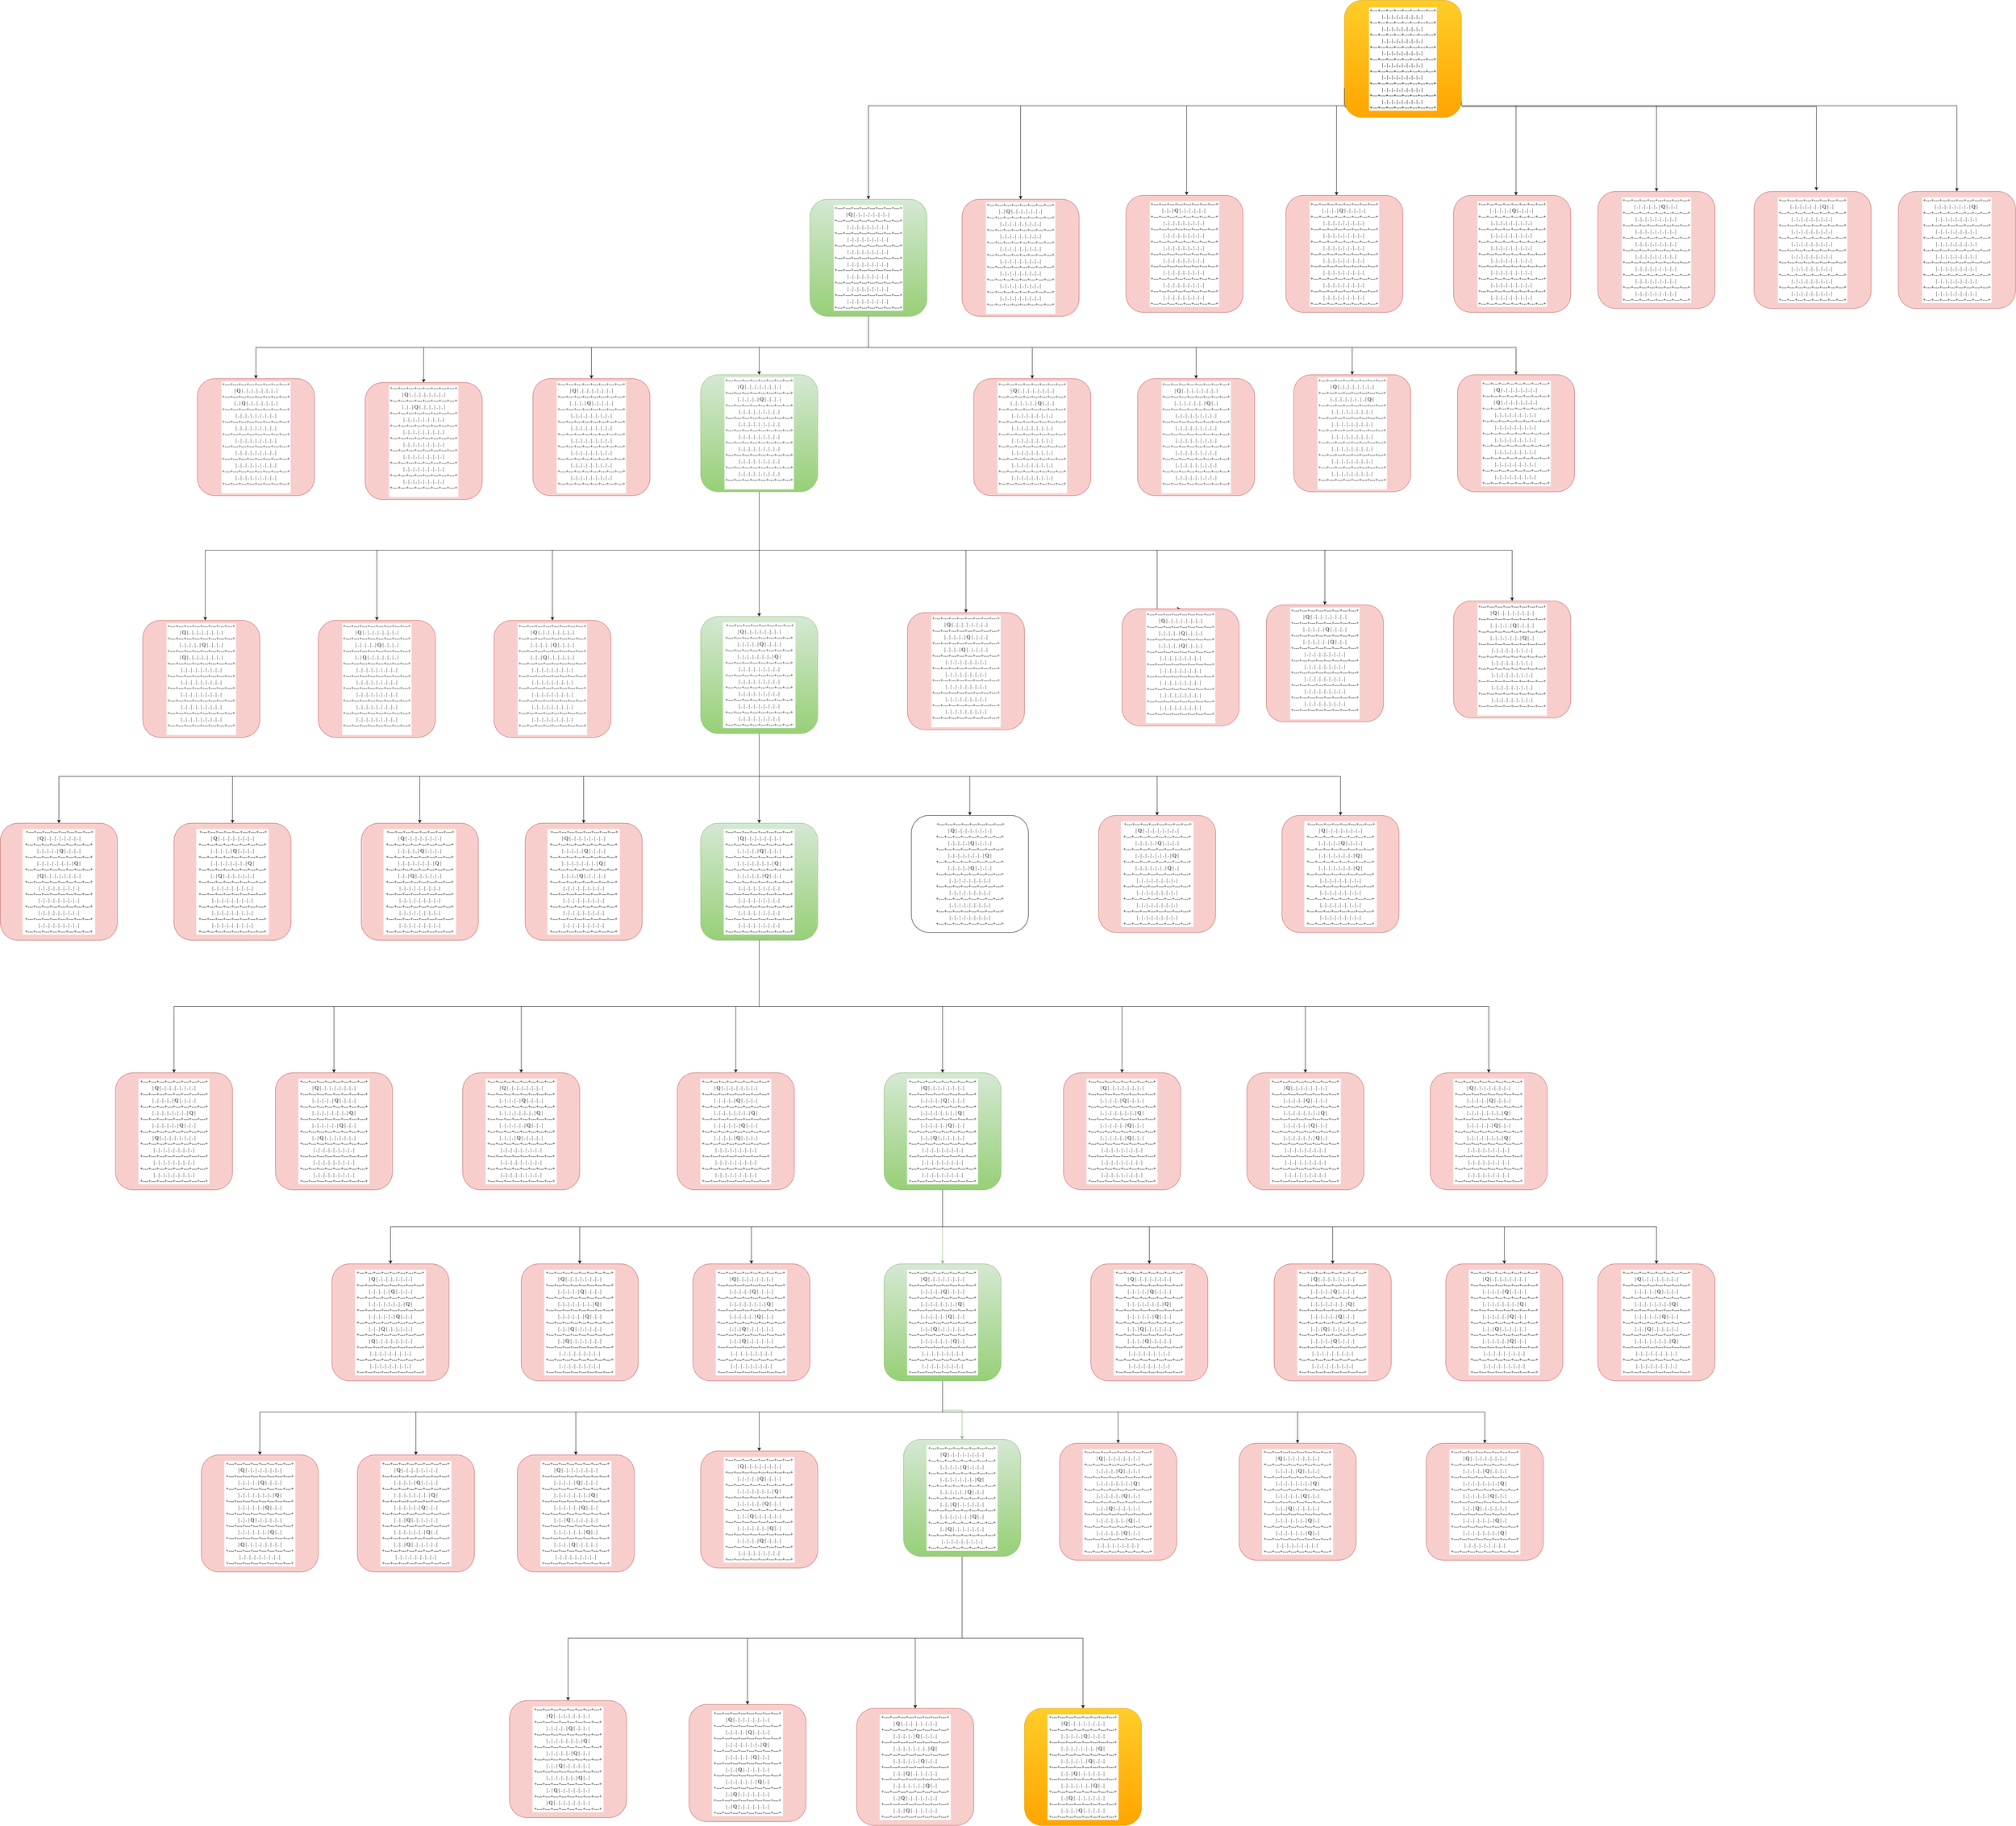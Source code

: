 <mxfile version="24.1.0" type="device">
  <diagram name="Page-1" id="lQq1lRdGTu987LEh8UeJ">
    <mxGraphModel dx="12040" dy="5160" grid="1" gridSize="10" guides="1" tooltips="1" connect="1" arrows="1" fold="1" page="1" pageScale="1" pageWidth="850" pageHeight="1100" math="0" shadow="0">
      <root>
        <mxCell id="0" />
        <mxCell id="1" parent="0" />
        <mxCell id="v4ZDc3-o21Q33p204Lgi-2" style="edgeStyle=orthogonalEdgeStyle;rounded=0;orthogonalLoop=1;jettySize=auto;html=1;exitX=0.008;exitY=0.917;exitDx=0;exitDy=0;exitPerimeter=0;entryX=0.519;entryY=-0.002;entryDx=0;entryDy=0;entryPerimeter=0;" parent="1" source="v4ZDc3-o21Q33p204Lgi-1" target="v4ZDc3-o21Q33p204Lgi-10" edge="1">
          <mxGeometry relative="1" as="geometry">
            <mxPoint x="-90" y="760" as="targetPoint" />
            <Array as="points">
              <mxPoint x="322" y="530" />
              <mxPoint x="-84" y="530" />
            </Array>
          </mxGeometry>
        </mxCell>
        <mxCell id="v4ZDc3-o21Q33p204Lgi-12" style="edgeStyle=orthogonalEdgeStyle;rounded=0;orthogonalLoop=1;jettySize=auto;html=1;exitX=1;exitY=0.75;exitDx=0;exitDy=0;entryX=0.5;entryY=0;entryDx=0;entryDy=0;" parent="1" source="v4ZDc3-o21Q33p204Lgi-1" target="v4ZDc3-o21Q33p204Lgi-7" edge="1">
          <mxGeometry relative="1" as="geometry">
            <Array as="points">
              <mxPoint x="620" y="530" />
              <mxPoint x="1120" y="530" />
            </Array>
          </mxGeometry>
        </mxCell>
        <mxCell id="v4ZDc3-o21Q33p204Lgi-14" style="edgeStyle=orthogonalEdgeStyle;rounded=0;orthogonalLoop=1;jettySize=auto;html=1;exitX=0;exitY=0.75;exitDx=0;exitDy=0;entryX=0.5;entryY=0;entryDx=0;entryDy=0;" parent="1" source="v4ZDc3-o21Q33p204Lgi-1" target="v4ZDc3-o21Q33p204Lgi-6" edge="1">
          <mxGeometry relative="1" as="geometry">
            <Array as="points">
              <mxPoint x="320" y="530" />
              <mxPoint x="-510" y="530" />
            </Array>
          </mxGeometry>
        </mxCell>
        <mxCell id="v4ZDc3-o21Q33p204Lgi-15" style="edgeStyle=orthogonalEdgeStyle;rounded=0;orthogonalLoop=1;jettySize=auto;html=1;entryX=0.5;entryY=0;entryDx=0;entryDy=0;" parent="1" source="v4ZDc3-o21Q33p204Lgi-1" target="v4ZDc3-o21Q33p204Lgi-5" edge="1">
          <mxGeometry relative="1" as="geometry">
            <Array as="points">
              <mxPoint x="-900" y="530" />
            </Array>
          </mxGeometry>
        </mxCell>
        <mxCell id="v4ZDc3-o21Q33p204Lgi-17" style="edgeStyle=orthogonalEdgeStyle;rounded=0;orthogonalLoop=1;jettySize=auto;html=1;entryX=0.5;entryY=0;entryDx=0;entryDy=0;" parent="1" source="v4ZDc3-o21Q33p204Lgi-1" target="v4ZDc3-o21Q33p204Lgi-3" edge="1">
          <mxGeometry relative="1" as="geometry">
            <Array as="points">
              <mxPoint x="1890" y="530" />
            </Array>
          </mxGeometry>
        </mxCell>
        <mxCell id="v4ZDc3-o21Q33p204Lgi-1" value="&lt;div style=&quot;background-color: rgb(255, 255, 255); padding: 0px 2px; font-size: 13px;&quot;&gt;&lt;div style=&quot;font-family: Consolas; font-size: 13px; white-space: pre;&quot;&gt;&lt;p style=&quot;margin: 0px; font-size: 13px;&quot;&gt;+---+---+---+---+---+---+---+---+&lt;/p&gt;&lt;p style=&quot;margin: 0px; font-size: 13px;&quot;&gt;| . | . | . | . | . | . | . | . | &lt;/p&gt;&lt;p style=&quot;margin: 0px; font-size: 13px;&quot;&gt;+---+---+---+---+---+---+---+---+&lt;/p&gt;&lt;p style=&quot;margin: 0px; font-size: 13px;&quot;&gt;| . | . | . | . | . | . | . | . | &lt;/p&gt;&lt;p style=&quot;margin: 0px; font-size: 13px;&quot;&gt;+---+---+---+---+---+---+---+---+&lt;/p&gt;&lt;p style=&quot;margin: 0px; font-size: 13px;&quot;&gt;| . | . | . | . | . | . | . | . | &lt;/p&gt;&lt;p style=&quot;margin: 0px; font-size: 13px;&quot;&gt;+---+---+---+---+---+---+---+---+&lt;/p&gt;&lt;p style=&quot;margin: 0px; font-size: 13px;&quot;&gt;| . | . | . | . | . | . | . | . | &lt;/p&gt;&lt;p style=&quot;margin: 0px; font-size: 13px;&quot;&gt;+---+---+---+---+---+---+---+---+&lt;/p&gt;&lt;p style=&quot;margin: 0px; font-size: 13px;&quot;&gt;| . | . | . | . | . | . | . | . | &lt;/p&gt;&lt;p style=&quot;margin: 0px; font-size: 13px;&quot;&gt;+---+---+---+---+---+---+---+---+&lt;/p&gt;&lt;p style=&quot;margin: 0px; font-size: 13px;&quot;&gt;| . | . | . | . | . | . | . | . | &lt;/p&gt;&lt;p style=&quot;margin: 0px; font-size: 13px;&quot;&gt;+---+---+---+---+---+---+---+---+&lt;/p&gt;&lt;p style=&quot;margin: 0px; font-size: 13px;&quot;&gt;| . | . | . | . | . | . | . | . | &lt;/p&gt;&lt;p style=&quot;margin: 0px; font-size: 13px;&quot;&gt;+---+---+---+---+---+---+---+---+&lt;/p&gt;&lt;p style=&quot;margin: 0px; font-size: 13px;&quot;&gt;| . | . | . | . | . | . | . | . | &lt;/p&gt;&lt;p style=&quot;margin: 0px; font-size: 13px;&quot;&gt;+---+---+---+---+---+---+---+---+&lt;/p&gt;&lt;/div&gt;&lt;/div&gt;" style="rounded=1;whiteSpace=wrap;html=1;fillColor=#ffcd28;strokeColor=#d79b00;fontStyle=1;align=center;fontSize=13;verticalAlign=middle;gradientColor=#ffa500;" parent="1" vertex="1">
          <mxGeometry x="320" y="260" width="300" height="300" as="geometry" />
        </mxCell>
        <mxCell id="v4ZDc3-o21Q33p204Lgi-3" value="&lt;div style=&quot;background-color:#ffffff;padding:0px 2px 0px 2px;&quot;&gt;&lt;div style=&quot;font-family: Consolas; font-size: 10pt; white-space: pre;&quot;&gt;&lt;p style=&quot;margin:0;&quot;&gt;+---+---+---+---+---+---+---+---+&lt;/p&gt;&lt;p style=&quot;margin:0;&quot;&gt;| . | . | . | . | . | . | . | Q | &lt;/p&gt;&lt;p style=&quot;margin:0;&quot;&gt;+---+---+---+---+---+---+---+---+&lt;/p&gt;&lt;p style=&quot;margin:0;&quot;&gt;| . | . | . | . | . | . | . | . | &lt;/p&gt;&lt;p style=&quot;margin:0;&quot;&gt;+---+---+---+---+---+---+---+---+&lt;/p&gt;&lt;p style=&quot;margin:0;&quot;&gt;| . | . | . | . | . | . | . | . | &lt;/p&gt;&lt;p style=&quot;margin:0;&quot;&gt;+---+---+---+---+---+---+---+---+&lt;/p&gt;&lt;p style=&quot;margin:0;&quot;&gt;| . | . | . | . | . | . | . | . | &lt;/p&gt;&lt;p style=&quot;margin:0;&quot;&gt;+---+---+---+---+---+---+---+---+&lt;/p&gt;&lt;p style=&quot;margin:0;&quot;&gt;| . | . | . | . | . | . | . | . | &lt;/p&gt;&lt;p style=&quot;margin:0;&quot;&gt;+---+---+---+---+---+---+---+---+&lt;/p&gt;&lt;p style=&quot;margin:0;&quot;&gt;| . | . | . | . | . | . | . | . | &lt;/p&gt;&lt;p style=&quot;margin:0;&quot;&gt;+---+---+---+---+---+---+---+---+&lt;/p&gt;&lt;p style=&quot;margin:0;&quot;&gt;| . | . | . | . | . | . | . | . | &lt;/p&gt;&lt;p style=&quot;margin:0;&quot;&gt;+---+---+---+---+---+---+---+---+&lt;/p&gt;&lt;p style=&quot;margin:0;&quot;&gt;| . | . | . | . | . | . | . | . | &lt;/p&gt;&lt;p style=&quot;margin:0;&quot;&gt;+---+---+---+---+---+---+---+---+&lt;/p&gt;&lt;/div&gt;&lt;/div&gt;" style="rounded=1;whiteSpace=wrap;html=1;fillColor=#f8cecc;strokeColor=#b85450;" parent="1" vertex="1">
          <mxGeometry x="1740" y="750" width="300" height="300" as="geometry" />
        </mxCell>
        <mxCell id="v4ZDc3-o21Q33p204Lgi-4" value="&lt;div style=&quot;background-color:#ffffff;padding:0px 2px 0px 2px;&quot;&gt;&lt;div style=&quot;font-family: Consolas; font-size: 10pt; white-space: pre;&quot;&gt;&lt;p style=&quot;margin:0;&quot;&gt;+---+---+---+---+---+---+---+---+&lt;/p&gt;&lt;p style=&quot;margin:0;&quot;&gt;| . | . | . | . | . | . | Q | . | &lt;/p&gt;&lt;p style=&quot;margin:0;&quot;&gt;+---+---+---+---+---+---+---+---+&lt;/p&gt;&lt;p style=&quot;margin:0;&quot;&gt;| . | . | . | . | . | . | . | . | &lt;/p&gt;&lt;p style=&quot;margin:0;&quot;&gt;+---+---+---+---+---+---+---+---+&lt;/p&gt;&lt;p style=&quot;margin:0;&quot;&gt;| . | . | . | . | . | . | . | . | &lt;/p&gt;&lt;p style=&quot;margin:0;&quot;&gt;+---+---+---+---+---+---+---+---+&lt;/p&gt;&lt;p style=&quot;margin:0;&quot;&gt;| . | . | . | . | . | . | . | . | &lt;/p&gt;&lt;p style=&quot;margin:0;&quot;&gt;+---+---+---+---+---+---+---+---+&lt;/p&gt;&lt;p style=&quot;margin:0;&quot;&gt;| . | . | . | . | . | . | . | . | &lt;/p&gt;&lt;p style=&quot;margin:0;&quot;&gt;+---+---+---+---+---+---+---+---+&lt;/p&gt;&lt;p style=&quot;margin:0;&quot;&gt;| . | . | . | . | . | . | . | . | &lt;/p&gt;&lt;p style=&quot;margin:0;&quot;&gt;+---+---+---+---+---+---+---+---+&lt;/p&gt;&lt;p style=&quot;margin:0;&quot;&gt;| . | . | . | . | . | . | . | . | &lt;/p&gt;&lt;p style=&quot;margin:0;&quot;&gt;+---+---+---+---+---+---+---+---+&lt;/p&gt;&lt;p style=&quot;margin:0;&quot;&gt;| . | . | . | . | . | . | . | . | &lt;/p&gt;&lt;p style=&quot;margin:0;&quot;&gt;+---+---+---+---+---+---+---+---+&lt;/p&gt;&lt;/div&gt;&lt;/div&gt;" style="rounded=1;whiteSpace=wrap;html=1;fillColor=#f8cecc;strokeColor=#b85450;" parent="1" vertex="1">
          <mxGeometry x="1370" y="750" width="300" height="300" as="geometry" />
        </mxCell>
        <mxCell id="v4ZDc3-o21Q33p204Lgi-27" style="edgeStyle=orthogonalEdgeStyle;rounded=0;orthogonalLoop=1;jettySize=auto;html=1;exitX=0.5;exitY=1;exitDx=0;exitDy=0;entryX=0.5;entryY=0;entryDx=0;entryDy=0;" parent="1" source="v4ZDc3-o21Q33p204Lgi-5" target="v4ZDc3-o21Q33p204Lgi-26" edge="1">
          <mxGeometry relative="1" as="geometry">
            <Array as="points">
              <mxPoint x="-900" y="1150" />
              <mxPoint x="760" y="1150" />
            </Array>
          </mxGeometry>
        </mxCell>
        <mxCell id="v4ZDc3-o21Q33p204Lgi-28" style="edgeStyle=orthogonalEdgeStyle;rounded=0;orthogonalLoop=1;jettySize=auto;html=1;exitX=0.75;exitY=1;exitDx=0;exitDy=0;" parent="1" source="v4ZDc3-o21Q33p204Lgi-5" target="v4ZDc3-o21Q33p204Lgi-25" edge="1">
          <mxGeometry relative="1" as="geometry">
            <Array as="points">
              <mxPoint x="-900" y="1070" />
              <mxPoint x="-900" y="1150" />
              <mxPoint x="340" y="1150" />
            </Array>
          </mxGeometry>
        </mxCell>
        <mxCell id="v4ZDc3-o21Q33p204Lgi-29" style="edgeStyle=orthogonalEdgeStyle;rounded=0;orthogonalLoop=1;jettySize=auto;html=1;exitX=0.5;exitY=1;exitDx=0;exitDy=0;" parent="1" source="v4ZDc3-o21Q33p204Lgi-5" target="v4ZDc3-o21Q33p204Lgi-24" edge="1">
          <mxGeometry relative="1" as="geometry" />
        </mxCell>
        <mxCell id="v4ZDc3-o21Q33p204Lgi-30" style="edgeStyle=orthogonalEdgeStyle;rounded=0;orthogonalLoop=1;jettySize=auto;html=1;exitX=0.5;exitY=1;exitDx=0;exitDy=0;entryX=0.5;entryY=0;entryDx=0;entryDy=0;" parent="1" source="v4ZDc3-o21Q33p204Lgi-5" target="v4ZDc3-o21Q33p204Lgi-23" edge="1">
          <mxGeometry relative="1" as="geometry" />
        </mxCell>
        <mxCell id="v4ZDc3-o21Q33p204Lgi-31" style="edgeStyle=orthogonalEdgeStyle;rounded=0;orthogonalLoop=1;jettySize=auto;html=1;exitX=0.5;exitY=1;exitDx=0;exitDy=0;" parent="1" source="v4ZDc3-o21Q33p204Lgi-5" target="v4ZDc3-o21Q33p204Lgi-19" edge="1">
          <mxGeometry relative="1" as="geometry" />
        </mxCell>
        <mxCell id="v4ZDc3-o21Q33p204Lgi-32" style="edgeStyle=orthogonalEdgeStyle;rounded=0;orthogonalLoop=1;jettySize=auto;html=1;exitX=0.5;exitY=1;exitDx=0;exitDy=0;" parent="1" source="v4ZDc3-o21Q33p204Lgi-5" target="v4ZDc3-o21Q33p204Lgi-20" edge="1">
          <mxGeometry relative="1" as="geometry">
            <Array as="points">
              <mxPoint x="-900" y="1150" />
              <mxPoint x="-2040" y="1150" />
            </Array>
          </mxGeometry>
        </mxCell>
        <mxCell id="v4ZDc3-o21Q33p204Lgi-33" style="edgeStyle=orthogonalEdgeStyle;rounded=0;orthogonalLoop=1;jettySize=auto;html=1;exitX=0.5;exitY=1;exitDx=0;exitDy=0;entryX=0.5;entryY=0;entryDx=0;entryDy=0;" parent="1" source="v4ZDc3-o21Q33p204Lgi-5" target="v4ZDc3-o21Q33p204Lgi-21" edge="1">
          <mxGeometry relative="1" as="geometry" />
        </mxCell>
        <mxCell id="v4ZDc3-o21Q33p204Lgi-34" style="edgeStyle=orthogonalEdgeStyle;rounded=0;orthogonalLoop=1;jettySize=auto;html=1;exitX=0.5;exitY=1;exitDx=0;exitDy=0;entryX=0.5;entryY=0;entryDx=0;entryDy=0;" parent="1" source="v4ZDc3-o21Q33p204Lgi-5" target="v4ZDc3-o21Q33p204Lgi-22" edge="1">
          <mxGeometry relative="1" as="geometry">
            <Array as="points">
              <mxPoint x="-900" y="1150" />
              <mxPoint x="-1180" y="1150" />
            </Array>
          </mxGeometry>
        </mxCell>
        <mxCell id="v4ZDc3-o21Q33p204Lgi-5" value="&lt;div style=&quot;background-color:#ffffff;padding:0px 2px 0px 2px;&quot;&gt;&lt;div style=&quot;font-family: Consolas; font-size: 10pt; white-space: pre;&quot;&gt;&lt;p style=&quot;margin:0;&quot;&gt;+---+---+---+---+---+---+---+---+&lt;/p&gt;&lt;p style=&quot;margin:0;&quot;&gt;| Q | . | . | . | . | . | . | . | &lt;/p&gt;&lt;p style=&quot;margin:0;&quot;&gt;+---+---+---+---+---+---+---+---+&lt;/p&gt;&lt;p style=&quot;margin:0;&quot;&gt;| . | . | . | . | . | . | . | . | &lt;/p&gt;&lt;p style=&quot;margin:0;&quot;&gt;+---+---+---+---+---+---+---+---+&lt;/p&gt;&lt;p style=&quot;margin:0;&quot;&gt;| . | . | . | . | . | . | . | . | &lt;/p&gt;&lt;p style=&quot;margin:0;&quot;&gt;+---+---+---+---+---+---+---+---+&lt;/p&gt;&lt;p style=&quot;margin:0;&quot;&gt;| . | . | . | . | . | . | . | . | &lt;/p&gt;&lt;p style=&quot;margin:0;&quot;&gt;+---+---+---+---+---+---+---+---+&lt;/p&gt;&lt;p style=&quot;margin:0;&quot;&gt;| . | . | . | . | . | . | . | . | &lt;/p&gt;&lt;p style=&quot;margin:0;&quot;&gt;+---+---+---+---+---+---+---+---+&lt;/p&gt;&lt;p style=&quot;margin:0;&quot;&gt;| . | . | . | . | . | . | . | . | &lt;/p&gt;&lt;p style=&quot;margin:0;&quot;&gt;+---+---+---+---+---+---+---+---+&lt;/p&gt;&lt;p style=&quot;margin:0;&quot;&gt;| . | . | . | . | . | . | . | . | &lt;/p&gt;&lt;p style=&quot;margin:0;&quot;&gt;+---+---+---+---+---+---+---+---+&lt;/p&gt;&lt;p style=&quot;margin:0;&quot;&gt;| . | . | . | . | . | . | . | . | &lt;/p&gt;&lt;p style=&quot;margin:0;&quot;&gt;+---+---+---+---+---+---+---+---+&lt;/p&gt;&lt;/div&gt;&lt;/div&gt;" style="rounded=1;whiteSpace=wrap;html=1;fillColor=#d5e8d4;strokeColor=#82b366;gradientColor=#97d077;" parent="1" vertex="1">
          <mxGeometry x="-1050" y="770" width="300" height="300" as="geometry" />
        </mxCell>
        <mxCell id="v4ZDc3-o21Q33p204Lgi-6" value="&lt;div style=&quot;background-color:#ffffff;padding:0px 2px 0px 2px;&quot;&gt;&lt;div style=&quot;&quot;&gt;&lt;p style=&quot;margin: 0px;&quot;&gt;&lt;font face=&quot;Consolas&quot;&gt;&lt;span style=&quot;font-size: 13.333px; white-space: pre;&quot;&gt;+---+---+---+---+---+---+---+---+&lt;br/&gt;| . | Q | . | . | . | . | . | . |&lt;br/&gt;+---+---+---+---+---+---+---+---+&lt;br/&gt;| . | . | . | . | . | . | . | . |&lt;br/&gt;+---+---+---+---+---+---+---+---+&lt;br/&gt;| . | . | . | . | . | . | . | . |&lt;br/&gt;+---+---+---+---+---+---+---+---+&lt;br/&gt;| . | . | . | . | . | . | . | . |&lt;br/&gt;+---+---+---+---+---+---+---+---+&lt;br/&gt;| . | . | . | . | . | . | . | . |&lt;br/&gt;+---+---+---+---+---+---+---+---+&lt;br/&gt;| . | . | . | . | . | . | . | . |&lt;br/&gt;+---+---+---+---+---+---+---+---+&lt;br/&gt;| . | . | . | . | . | . | . | . |&lt;br/&gt;+---+---+---+---+---+---+---+---+&lt;br/&gt;| . | . | . | . | . | . | . | . |&lt;br/&gt;+---+---+---+---+---+---+---+---+&lt;br/&gt;&lt;/span&gt;&lt;/font&gt;&lt;/p&gt;&lt;div style=&quot;font-family: Consolas; font-size: 10pt; white-space: pre;&quot;&gt;&lt;br&gt;&lt;/div&gt;&lt;/div&gt;&lt;/div&gt;" style="rounded=1;whiteSpace=wrap;html=1;fillColor=#f8cecc;strokeColor=#b85450;" parent="1" vertex="1">
          <mxGeometry x="-660" y="770" width="300" height="300" as="geometry" />
        </mxCell>
        <mxCell id="v4ZDc3-o21Q33p204Lgi-7" value="&lt;div style=&quot;background-color:#ffffff;padding:0px 2px 0px 2px;&quot;&gt;&lt;div style=&quot;font-family: Consolas; font-size: 10pt; white-space: pre;&quot;&gt;&lt;p style=&quot;margin:0;&quot;&gt;+---+---+---+---+---+---+---+---+&lt;/p&gt;&lt;p style=&quot;margin:0;&quot;&gt;| . | . | . | . | . | Q | . | . | &lt;/p&gt;&lt;p style=&quot;margin:0;&quot;&gt;+---+---+---+---+---+---+---+---+&lt;/p&gt;&lt;p style=&quot;margin:0;&quot;&gt;| . | . | . | . | . | . | . | . | &lt;/p&gt;&lt;p style=&quot;margin:0;&quot;&gt;+---+---+---+---+---+---+---+---+&lt;/p&gt;&lt;p style=&quot;margin:0;&quot;&gt;| . | . | . | . | . | . | . | . | &lt;/p&gt;&lt;p style=&quot;margin:0;&quot;&gt;+---+---+---+---+---+---+---+---+&lt;/p&gt;&lt;p style=&quot;margin:0;&quot;&gt;| . | . | . | . | . | . | . | . | &lt;/p&gt;&lt;p style=&quot;margin:0;&quot;&gt;+---+---+---+---+---+---+---+---+&lt;/p&gt;&lt;p style=&quot;margin:0;&quot;&gt;| . | . | . | . | . | . | . | . | &lt;/p&gt;&lt;p style=&quot;margin:0;&quot;&gt;+---+---+---+---+---+---+---+---+&lt;/p&gt;&lt;p style=&quot;margin:0;&quot;&gt;| . | . | . | . | . | . | . | . | &lt;/p&gt;&lt;p style=&quot;margin:0;&quot;&gt;+---+---+---+---+---+---+---+---+&lt;/p&gt;&lt;p style=&quot;margin:0;&quot;&gt;| . | . | . | . | . | . | . | . | &lt;/p&gt;&lt;p style=&quot;margin:0;&quot;&gt;+---+---+---+---+---+---+---+---+&lt;/p&gt;&lt;p style=&quot;margin:0;&quot;&gt;| . | . | . | . | . | . | . | . | &lt;/p&gt;&lt;p style=&quot;margin:0;&quot;&gt;+---+---+---+---+---+---+---+---+&lt;/p&gt;&lt;/div&gt;&lt;/div&gt;" style="rounded=1;whiteSpace=wrap;html=1;fillColor=#f8cecc;strokeColor=#b85450;" parent="1" vertex="1">
          <mxGeometry x="970" y="750" width="300" height="300" as="geometry" />
        </mxCell>
        <mxCell id="v4ZDc3-o21Q33p204Lgi-8" value="&lt;div style=&quot;background-color:#ffffff;padding:0px 2px 0px 2px;&quot;&gt;&lt;div style=&quot;font-family: Consolas; font-size: 10pt; white-space: pre;&quot;&gt;&lt;p style=&quot;margin:0;&quot;&gt;+---+---+---+---+---+---+---+---+&lt;/p&gt;&lt;p style=&quot;margin:0;&quot;&gt;| . | . | . | . | Q | . | . | . | &lt;/p&gt;&lt;p style=&quot;margin:0;&quot;&gt;+---+---+---+---+---+---+---+---+&lt;/p&gt;&lt;p style=&quot;margin:0;&quot;&gt;| . | . | . | . | . | . | . | . | &lt;/p&gt;&lt;p style=&quot;margin:0;&quot;&gt;+---+---+---+---+---+---+---+---+&lt;/p&gt;&lt;p style=&quot;margin:0;&quot;&gt;| . | . | . | . | . | . | . | . | &lt;/p&gt;&lt;p style=&quot;margin:0;&quot;&gt;+---+---+---+---+---+---+---+---+&lt;/p&gt;&lt;p style=&quot;margin:0;&quot;&gt;| . | . | . | . | . | . | . | . | &lt;/p&gt;&lt;p style=&quot;margin:0;&quot;&gt;+---+---+---+---+---+---+---+---+&lt;/p&gt;&lt;p style=&quot;margin:0;&quot;&gt;| . | . | . | . | . | . | . | . | &lt;/p&gt;&lt;p style=&quot;margin:0;&quot;&gt;+---+---+---+---+---+---+---+---+&lt;/p&gt;&lt;p style=&quot;margin:0;&quot;&gt;| . | . | . | . | . | . | . | . | &lt;/p&gt;&lt;p style=&quot;margin:0;&quot;&gt;+---+---+---+---+---+---+---+---+&lt;/p&gt;&lt;p style=&quot;margin:0;&quot;&gt;| . | . | . | . | . | . | . | . | &lt;/p&gt;&lt;p style=&quot;margin:0;&quot;&gt;+---+---+---+---+---+---+---+---+&lt;/p&gt;&lt;p style=&quot;margin:0;&quot;&gt;| . | . | . | . | . | . | . | . | &lt;/p&gt;&lt;p style=&quot;margin:0;&quot;&gt;+---+---+---+---+---+---+---+---+&lt;/p&gt;&lt;/div&gt;&lt;/div&gt;" style="rounded=1;whiteSpace=wrap;html=1;fillColor=#f8cecc;strokeColor=#b85450;" parent="1" vertex="1">
          <mxGeometry x="600" y="760" width="300" height="300" as="geometry" />
        </mxCell>
        <mxCell id="v4ZDc3-o21Q33p204Lgi-9" value="&lt;div style=&quot;background-color:#ffffff;padding:0px 2px 0px 2px;&quot;&gt;&lt;div style=&quot;font-family: Consolas; font-size: 10pt; white-space: pre;&quot;&gt;&lt;p style=&quot;margin:0;&quot;&gt;+---+---+---+---+---+---+---+---+&lt;/p&gt;&lt;p style=&quot;margin:0;&quot;&gt;| . | . | . | Q | . | . | . | . | &lt;/p&gt;&lt;p style=&quot;margin:0;&quot;&gt;+---+---+---+---+---+---+---+---+&lt;/p&gt;&lt;p style=&quot;margin:0;&quot;&gt;| . | . | . | . | . | . | . | . | &lt;/p&gt;&lt;p style=&quot;margin:0;&quot;&gt;+---+---+---+---+---+---+---+---+&lt;/p&gt;&lt;p style=&quot;margin:0;&quot;&gt;| . | . | . | . | . | . | . | . | &lt;/p&gt;&lt;p style=&quot;margin:0;&quot;&gt;+---+---+---+---+---+---+---+---+&lt;/p&gt;&lt;p style=&quot;margin:0;&quot;&gt;| . | . | . | . | . | . | . | . | &lt;/p&gt;&lt;p style=&quot;margin:0;&quot;&gt;+---+---+---+---+---+---+---+---+&lt;/p&gt;&lt;p style=&quot;margin:0;&quot;&gt;| . | . | . | . | . | . | . | . | &lt;/p&gt;&lt;p style=&quot;margin:0;&quot;&gt;+---+---+---+---+---+---+---+---+&lt;/p&gt;&lt;p style=&quot;margin:0;&quot;&gt;| . | . | . | . | . | . | . | . | &lt;/p&gt;&lt;p style=&quot;margin:0;&quot;&gt;+---+---+---+---+---+---+---+---+&lt;/p&gt;&lt;p style=&quot;margin:0;&quot;&gt;| . | . | . | . | . | . | . | . | &lt;/p&gt;&lt;p style=&quot;margin:0;&quot;&gt;+---+---+---+---+---+---+---+---+&lt;/p&gt;&lt;p style=&quot;margin:0;&quot;&gt;| . | . | . | . | . | . | . | . | &lt;/p&gt;&lt;p style=&quot;margin:0;&quot;&gt;+---+---+---+---+---+---+---+---+&lt;/p&gt;&lt;/div&gt;&lt;/div&gt;" style="rounded=1;whiteSpace=wrap;html=1;fillColor=#f8cecc;strokeColor=#b85450;" parent="1" vertex="1">
          <mxGeometry x="170" y="760" width="300" height="300" as="geometry" />
        </mxCell>
        <mxCell id="v4ZDc3-o21Q33p204Lgi-10" value="&lt;div style=&quot;background-color:#ffffff;padding:0px 2px 0px 2px;&quot;&gt;&lt;div style=&quot;font-family: Consolas; font-size: 10pt; white-space: pre;&quot;&gt;&lt;p style=&quot;margin:0;&quot;&gt;+---+---+---+---+---+---+---+---+&lt;/p&gt;&lt;p style=&quot;margin:0;&quot;&gt;| . | . | Q | . | . | . | . | . | &lt;/p&gt;&lt;p style=&quot;margin:0;&quot;&gt;+---+---+---+---+---+---+---+---+&lt;/p&gt;&lt;p style=&quot;margin:0;&quot;&gt;| . | . | . | . | . | . | . | . | &lt;/p&gt;&lt;p style=&quot;margin:0;&quot;&gt;+---+---+---+---+---+---+---+---+&lt;/p&gt;&lt;p style=&quot;margin:0;&quot;&gt;| . | . | . | . | . | . | . | . | &lt;/p&gt;&lt;p style=&quot;margin:0;&quot;&gt;+---+---+---+---+---+---+---+---+&lt;/p&gt;&lt;p style=&quot;margin:0;&quot;&gt;| . | . | . | . | . | . | . | . | &lt;/p&gt;&lt;p style=&quot;margin:0;&quot;&gt;+---+---+---+---+---+---+---+---+&lt;/p&gt;&lt;p style=&quot;margin:0;&quot;&gt;| . | . | . | . | . | . | . | . | &lt;/p&gt;&lt;p style=&quot;margin:0;&quot;&gt;+---+---+---+---+---+---+---+---+&lt;/p&gt;&lt;p style=&quot;margin:0;&quot;&gt;| . | . | . | . | . | . | . | . | &lt;/p&gt;&lt;p style=&quot;margin:0;&quot;&gt;+---+---+---+---+---+---+---+---+&lt;/p&gt;&lt;p style=&quot;margin:0;&quot;&gt;| . | . | . | . | . | . | . | . | &lt;/p&gt;&lt;p style=&quot;margin:0;&quot;&gt;+---+---+---+---+---+---+---+---+&lt;/p&gt;&lt;p style=&quot;margin:0;&quot;&gt;| . | . | . | . | . | . | . | . | &lt;/p&gt;&lt;p style=&quot;margin:0;&quot;&gt;+---+---+---+---+---+---+---+---+&lt;/p&gt;&lt;/div&gt;&lt;/div&gt;" style="rounded=1;whiteSpace=wrap;html=1;fillColor=#f8cecc;strokeColor=#b85450;" parent="1" vertex="1">
          <mxGeometry x="-240" y="760" width="300" height="300" as="geometry" />
        </mxCell>
        <mxCell id="v4ZDc3-o21Q33p204Lgi-11" style="edgeStyle=orthogonalEdgeStyle;rounded=0;orthogonalLoop=1;jettySize=auto;html=1;entryX=0.533;entryY=-0.008;entryDx=0;entryDy=0;entryPerimeter=0;exitX=1.004;exitY=0.908;exitDx=0;exitDy=0;exitPerimeter=0;" parent="1" source="v4ZDc3-o21Q33p204Lgi-1" target="v4ZDc3-o21Q33p204Lgi-4" edge="1">
          <mxGeometry relative="1" as="geometry" />
        </mxCell>
        <mxCell id="v4ZDc3-o21Q33p204Lgi-13" style="edgeStyle=orthogonalEdgeStyle;rounded=0;orthogonalLoop=1;jettySize=auto;html=1;entryX=0.533;entryY=0;entryDx=0;entryDy=0;entryPerimeter=0;" parent="1" target="v4ZDc3-o21Q33p204Lgi-8" edge="1">
          <mxGeometry relative="1" as="geometry">
            <mxPoint x="620" y="530" as="sourcePoint" />
            <Array as="points">
              <mxPoint x="620" y="530" />
              <mxPoint x="760" y="530" />
            </Array>
          </mxGeometry>
        </mxCell>
        <mxCell id="v4ZDc3-o21Q33p204Lgi-16" style="edgeStyle=orthogonalEdgeStyle;rounded=0;orthogonalLoop=1;jettySize=auto;html=1;exitX=0;exitY=0.75;exitDx=0;exitDy=0;entryX=0.433;entryY=0;entryDx=0;entryDy=0;entryPerimeter=0;" parent="1" source="v4ZDc3-o21Q33p204Lgi-1" target="v4ZDc3-o21Q33p204Lgi-9" edge="1">
          <mxGeometry relative="1" as="geometry">
            <Array as="points">
              <mxPoint x="320" y="530" />
              <mxPoint x="300" y="530" />
            </Array>
          </mxGeometry>
        </mxCell>
        <mxCell id="v4ZDc3-o21Q33p204Lgi-19" value="&lt;div style=&quot;background-color:#ffffff;padding:0px 2px 0px 2px;&quot;&gt;&lt;div style=&quot;&quot;&gt;&lt;p style=&quot;margin: 0px;&quot;&gt;&lt;font face=&quot;Consolas&quot;&gt;&lt;span style=&quot;font-size: 13.333px; white-space: pre;&quot;&gt;+---+---+---+---+---+---+---+---+&lt;br/&gt;| Q | . | . | . | . | . | . | . |&lt;br/&gt;+---+---+---+---+---+---+---+---+&lt;br/&gt;| . | Q | . | . | . | . | . | . |&lt;br/&gt;+---+---+---+---+---+---+---+---+&lt;br/&gt;| . | . | . | . | . | . | . | . |&lt;br/&gt;+---+---+---+---+---+---+---+---+&lt;br/&gt;| . | . | . | . | . | . | . | . |&lt;br/&gt;+---+---+---+---+---+---+---+---+&lt;br/&gt;| . | . | . | . | . | . | . | . |&lt;br/&gt;+---+---+---+---+---+---+---+---+&lt;br/&gt;| . | . | . | . | . | . | . | . |&lt;br/&gt;+---+---+---+---+---+---+---+---+&lt;br/&gt;| . | . | . | . | . | . | . | . |&lt;br/&gt;+---+---+---+---+---+---+---+---+&lt;br/&gt;| . | . | . | . | . | . | . | . |&lt;br/&gt;+---+---+---+---+---+---+---+---+&lt;br/&gt;&lt;/span&gt;&lt;/font&gt;&lt;/p&gt;&lt;div style=&quot;font-family: Consolas; font-size: 10pt; white-space: pre;&quot;&gt;&lt;br&gt;&lt;/div&gt;&lt;/div&gt;&lt;/div&gt;" style="rounded=1;whiteSpace=wrap;html=1;fillColor=#f8cecc;strokeColor=#b85450;" parent="1" vertex="1">
          <mxGeometry x="-2620" y="1230" width="300" height="300" as="geometry" />
        </mxCell>
        <mxCell id="v4ZDc3-o21Q33p204Lgi-20" value="&lt;div style=&quot;background-color:#ffffff;padding:0px 2px 0px 2px;&quot;&gt;&lt;div style=&quot;&quot;&gt;&lt;p style=&quot;margin: 0px;&quot;&gt;&lt;font face=&quot;Consolas&quot;&gt;&lt;span style=&quot;font-size: 13.333px; white-space: pre;&quot;&gt;+---+---+---+---+---+---+---+---+&lt;br/&gt;| Q | . | . | . | . | . | . | . |&lt;br/&gt;+---+---+---+---+---+---+---+---+&lt;br/&gt;| . | . | Q | . | . | . | . | . |&lt;br/&gt;+---+---+---+---+---+---+---+---+&lt;br/&gt;| . | . | . | . | . | . | . | . |&lt;br/&gt;+---+---+---+---+---+---+---+---+&lt;br/&gt;| . | . | . | . | . | . | . | . |&lt;br/&gt;+---+---+---+---+---+---+---+---+&lt;br/&gt;| . | . | . | . | . | . | . | . |&lt;br/&gt;+---+---+---+---+---+---+---+---+&lt;br/&gt;| . | . | . | . | . | . | . | . |&lt;br/&gt;+---+---+---+---+---+---+---+---+&lt;br/&gt;| . | . | . | . | . | . | . | . |&lt;br/&gt;+---+---+---+---+---+---+---+---+&lt;br/&gt;| . | . | . | . | . | . | . | . |&lt;br/&gt;+---+---+---+---+---+---+---+---+&lt;br/&gt;&lt;/span&gt;&lt;/font&gt;&lt;/p&gt;&lt;div style=&quot;font-family: Consolas; font-size: 10pt; white-space: pre;&quot;&gt;&lt;br&gt;&lt;/div&gt;&lt;/div&gt;&lt;/div&gt;" style="rounded=1;whiteSpace=wrap;html=1;fillColor=#f8cecc;strokeColor=#b85450;" parent="1" vertex="1">
          <mxGeometry x="-2190" y="1240" width="300" height="300" as="geometry" />
        </mxCell>
        <mxCell id="v4ZDc3-o21Q33p204Lgi-21" value="&lt;div style=&quot;background-color:#ffffff;padding:0px 2px 0px 2px;&quot;&gt;&lt;div style=&quot;&quot;&gt;&lt;p style=&quot;margin: 0px;&quot;&gt;&lt;font face=&quot;Consolas&quot;&gt;&lt;span style=&quot;font-size: 13.333px; white-space: pre;&quot;&gt;+---+---+---+---+---+---+---+---+&lt;br/&gt;| Q | . | . | . | . | . | . | . |&lt;br/&gt;+---+---+---+---+---+---+---+---+&lt;br/&gt;| . | . | . | Q | . | . | . | . |&lt;br/&gt;+---+---+---+---+---+---+---+---+&lt;br/&gt;| . | . | . | . | . | . | . | . |&lt;br/&gt;+---+---+---+---+---+---+---+---+&lt;br/&gt;| . | . | . | . | . | . | . | . |&lt;br/&gt;+---+---+---+---+---+---+---+---+&lt;br/&gt;| . | . | . | . | . | . | . | . |&lt;br/&gt;+---+---+---+---+---+---+---+---+&lt;br/&gt;| . | . | . | . | . | . | . | . |&lt;br/&gt;+---+---+---+---+---+---+---+---+&lt;br/&gt;| . | . | . | . | . | . | . | . |&lt;br/&gt;+---+---+---+---+---+---+---+---+&lt;br/&gt;| . | . | . | . | . | . | . | . |&lt;br/&gt;+---+---+---+---+---+---+---+---+&lt;br/&gt;&lt;/span&gt;&lt;/font&gt;&lt;/p&gt;&lt;div style=&quot;font-family: Consolas; font-size: 10pt; white-space: pre;&quot;&gt;&lt;br&gt;&lt;/div&gt;&lt;/div&gt;&lt;/div&gt;" style="rounded=1;whiteSpace=wrap;html=1;fillColor=#f8cecc;strokeColor=#b85450;" parent="1" vertex="1">
          <mxGeometry x="-1760" y="1230" width="300" height="300" as="geometry" />
        </mxCell>
        <mxCell id="v4ZDc3-o21Q33p204Lgi-36" style="edgeStyle=orthogonalEdgeStyle;rounded=0;orthogonalLoop=1;jettySize=auto;html=1;exitX=0.5;exitY=1;exitDx=0;exitDy=0;entryX=0.5;entryY=0;entryDx=0;entryDy=0;" parent="1" source="v4ZDc3-o21Q33p204Lgi-22" target="v4ZDc3-o21Q33p204Lgi-35" edge="1">
          <mxGeometry relative="1" as="geometry" />
        </mxCell>
        <mxCell id="v4ZDc3-o21Q33p204Lgi-92" style="edgeStyle=orthogonalEdgeStyle;rounded=0;orthogonalLoop=1;jettySize=auto;html=1;exitX=0.5;exitY=1;exitDx=0;exitDy=0;" parent="1" source="v4ZDc3-o21Q33p204Lgi-22" target="v4ZDc3-o21Q33p204Lgi-85" edge="1">
          <mxGeometry relative="1" as="geometry">
            <Array as="points">
              <mxPoint x="-1180" y="1670" />
              <mxPoint x="750" y="1670" />
            </Array>
          </mxGeometry>
        </mxCell>
        <mxCell id="v4ZDc3-o21Q33p204Lgi-93" style="edgeStyle=orthogonalEdgeStyle;rounded=0;orthogonalLoop=1;jettySize=auto;html=1;exitX=0.5;exitY=1;exitDx=0;exitDy=0;" parent="1" source="v4ZDc3-o21Q33p204Lgi-22" target="v4ZDc3-o21Q33p204Lgi-89" edge="1">
          <mxGeometry relative="1" as="geometry">
            <Array as="points">
              <mxPoint x="-1180" y="1670" />
              <mxPoint x="270" y="1670" />
            </Array>
          </mxGeometry>
        </mxCell>
        <mxCell id="v4ZDc3-o21Q33p204Lgi-94" style="edgeStyle=orthogonalEdgeStyle;rounded=0;orthogonalLoop=1;jettySize=auto;html=1;exitX=0.5;exitY=1;exitDx=0;exitDy=0;entryX=0.5;entryY=0;entryDx=0;entryDy=0;" parent="1" source="v4ZDc3-o21Q33p204Lgi-22" target="v4ZDc3-o21Q33p204Lgi-90" edge="1">
          <mxGeometry relative="1" as="geometry">
            <Array as="points">
              <mxPoint x="-1180" y="1670" />
              <mxPoint x="-160" y="1670" />
            </Array>
          </mxGeometry>
        </mxCell>
        <mxCell id="v4ZDc3-o21Q33p204Lgi-95" style="edgeStyle=orthogonalEdgeStyle;rounded=0;orthogonalLoop=1;jettySize=auto;html=1;exitX=0.5;exitY=1;exitDx=0;exitDy=0;entryX=0.5;entryY=0;entryDx=0;entryDy=0;" parent="1" source="v4ZDc3-o21Q33p204Lgi-22" target="v4ZDc3-o21Q33p204Lgi-91" edge="1">
          <mxGeometry relative="1" as="geometry">
            <Array as="points">
              <mxPoint x="-1180" y="1670" />
              <mxPoint x="-650" y="1670" />
            </Array>
          </mxGeometry>
        </mxCell>
        <mxCell id="v4ZDc3-o21Q33p204Lgi-96" style="edgeStyle=orthogonalEdgeStyle;rounded=0;orthogonalLoop=1;jettySize=auto;html=1;exitX=0.5;exitY=1;exitDx=0;exitDy=0;entryX=0.5;entryY=0;entryDx=0;entryDy=0;" parent="1" source="v4ZDc3-o21Q33p204Lgi-22" target="v4ZDc3-o21Q33p204Lgi-88" edge="1">
          <mxGeometry relative="1" as="geometry">
            <Array as="points">
              <mxPoint x="-1180" y="1670" />
              <mxPoint x="-1710" y="1670" />
            </Array>
          </mxGeometry>
        </mxCell>
        <mxCell id="v4ZDc3-o21Q33p204Lgi-97" style="edgeStyle=orthogonalEdgeStyle;rounded=0;orthogonalLoop=1;jettySize=auto;html=1;exitX=0.5;exitY=1;exitDx=0;exitDy=0;entryX=0.5;entryY=0;entryDx=0;entryDy=0;" parent="1" source="v4ZDc3-o21Q33p204Lgi-22" target="v4ZDc3-o21Q33p204Lgi-87" edge="1">
          <mxGeometry relative="1" as="geometry">
            <Array as="points">
              <mxPoint x="-1180" y="1670" />
              <mxPoint x="-2160" y="1670" />
            </Array>
          </mxGeometry>
        </mxCell>
        <mxCell id="v4ZDc3-o21Q33p204Lgi-98" style="edgeStyle=orthogonalEdgeStyle;rounded=0;orthogonalLoop=1;jettySize=auto;html=1;exitX=0.5;exitY=1;exitDx=0;exitDy=0;" parent="1" source="v4ZDc3-o21Q33p204Lgi-22" target="v4ZDc3-o21Q33p204Lgi-86" edge="1">
          <mxGeometry relative="1" as="geometry">
            <Array as="points">
              <mxPoint x="-1180" y="1670" />
              <mxPoint x="-2600" y="1670" />
            </Array>
          </mxGeometry>
        </mxCell>
        <mxCell id="v4ZDc3-o21Q33p204Lgi-22" value="&lt;div style=&quot;background-color:#ffffff;padding:0px 2px 0px 2px;&quot;&gt;&lt;div style=&quot;&quot;&gt;&lt;p style=&quot;margin: 0px;&quot;&gt;&lt;font face=&quot;Consolas&quot;&gt;&lt;span style=&quot;font-size: 13.333px; white-space: pre;&quot;&gt;+---+---+---+---+---+---+---+---+&lt;br/&gt;| Q | . | . | . | . | . | . | . |&lt;br/&gt;+---+---+---+---+---+---+---+---+&lt;br/&gt;| . | . | . | . | Q | . | . | . |&lt;br/&gt;+---+---+---+---+---+---+---+---+&lt;br/&gt;| . | . | . | . | . | . | . | . |&lt;br/&gt;+---+---+---+---+---+---+---+---+&lt;br/&gt;| . | . | . | . | . | . | . | . |&lt;br/&gt;+---+---+---+---+---+---+---+---+&lt;br/&gt;| . | . | . | . | . | . | . | . |&lt;br/&gt;+---+---+---+---+---+---+---+---+&lt;br/&gt;| . | . | . | . | . | . | . | . |&lt;br/&gt;+---+---+---+---+---+---+---+---+&lt;br/&gt;| . | . | . | . | . | . | . | . |&lt;br/&gt;+---+---+---+---+---+---+---+---+&lt;br/&gt;| . | . | . | . | . | . | . | . |&lt;br/&gt;+---+---+---+---+---+---+---+---+&lt;br/&gt;&lt;/span&gt;&lt;/font&gt;&lt;/p&gt;&lt;div style=&quot;font-family: Consolas; font-size: 10pt; white-space: pre;&quot;&gt;&lt;br&gt;&lt;/div&gt;&lt;/div&gt;&lt;/div&gt;" style="rounded=1;whiteSpace=wrap;html=1;fillColor=#d5e8d4;strokeColor=#82b366;gradientColor=#97d077;" parent="1" vertex="1">
          <mxGeometry x="-1330" y="1220" width="300" height="300" as="geometry" />
        </mxCell>
        <mxCell id="v4ZDc3-o21Q33p204Lgi-23" value="&lt;div style=&quot;background-color:#ffffff;padding:0px 2px 0px 2px;&quot;&gt;&lt;div style=&quot;&quot;&gt;&lt;p style=&quot;margin: 0px;&quot;&gt;&lt;font face=&quot;Consolas&quot;&gt;&lt;span style=&quot;font-size: 13.333px; white-space: pre;&quot;&gt;+---+---+---+---+---+---+---+---+&lt;br/&gt;| Q | . | . | . | . | . | . | . |&lt;br/&gt;+---+---+---+---+---+---+---+---+&lt;br/&gt;| . | . | . | . | . | Q | . | . |&lt;br/&gt;+---+---+---+---+---+---+---+---+&lt;br/&gt;| . | . | . | . | . | . | . | . |&lt;br/&gt;+---+---+---+---+---+---+---+---+&lt;br/&gt;| . | . | . | . | . | . | . | . |&lt;br/&gt;+---+---+---+---+---+---+---+---+&lt;br/&gt;| . | . | . | . | . | . | . | . |&lt;br/&gt;+---+---+---+---+---+---+---+---+&lt;br/&gt;| . | . | . | . | . | . | . | . |&lt;br/&gt;+---+---+---+---+---+---+---+---+&lt;br/&gt;| . | . | . | . | . | . | . | . |&lt;br/&gt;+---+---+---+---+---+---+---+---+&lt;br/&gt;| . | . | . | . | . | . | . | . |&lt;br/&gt;+---+---+---+---+---+---+---+---+&lt;br/&gt;&lt;/span&gt;&lt;/font&gt;&lt;/p&gt;&lt;div style=&quot;font-family: Consolas; font-size: 10pt; white-space: pre;&quot;&gt;&lt;br&gt;&lt;/div&gt;&lt;/div&gt;&lt;/div&gt;" style="rounded=1;whiteSpace=wrap;html=1;fillColor=#f8cecc;strokeColor=#b85450;" parent="1" vertex="1">
          <mxGeometry x="-630" y="1230" width="300" height="300" as="geometry" />
        </mxCell>
        <mxCell id="v4ZDc3-o21Q33p204Lgi-24" value="&lt;div style=&quot;background-color:#ffffff;padding:0px 2px 0px 2px;&quot;&gt;&lt;div style=&quot;&quot;&gt;&lt;p style=&quot;margin: 0px;&quot;&gt;&lt;font face=&quot;Consolas&quot;&gt;&lt;span style=&quot;font-size: 13.333px; white-space: pre;&quot;&gt;+---+---+---+---+---+---+---+---+&lt;br/&gt;| Q | . | . | . | . | . | . | . |&lt;br/&gt;+---+---+---+---+---+---+---+---+&lt;br/&gt;| . | . | . | . | . | . | Q | . |&lt;br/&gt;+---+---+---+---+---+---+---+---+&lt;br/&gt;| . | . | . | . | . | . | . | . |&lt;br/&gt;+---+---+---+---+---+---+---+---+&lt;br/&gt;| . | . | . | . | . | . | . | . |&lt;br/&gt;+---+---+---+---+---+---+---+---+&lt;br/&gt;| . | . | . | . | . | . | . | . |&lt;br/&gt;+---+---+---+---+---+---+---+---+&lt;br/&gt;| . | . | . | . | . | . | . | . |&lt;br/&gt;+---+---+---+---+---+---+---+---+&lt;br/&gt;| . | . | . | . | . | . | . | . |&lt;br/&gt;+---+---+---+---+---+---+---+---+&lt;br/&gt;| . | . | . | . | . | . | . | . |&lt;br/&gt;+---+---+---+---+---+---+---+---+&lt;br/&gt;&lt;/span&gt;&lt;/font&gt;&lt;/p&gt;&lt;div style=&quot;font-family: Consolas; font-size: 10pt; white-space: pre;&quot;&gt;&lt;br&gt;&lt;/div&gt;&lt;/div&gt;&lt;/div&gt;" style="rounded=1;whiteSpace=wrap;html=1;fillColor=#f8cecc;strokeColor=#b85450;" parent="1" vertex="1">
          <mxGeometry x="-210" y="1230" width="300" height="300" as="geometry" />
        </mxCell>
        <mxCell id="v4ZDc3-o21Q33p204Lgi-25" value="&lt;div style=&quot;background-color:#ffffff;padding:0px 2px 0px 2px;&quot;&gt;&lt;div style=&quot;&quot;&gt;&lt;p style=&quot;margin: 0px;&quot;&gt;&lt;font face=&quot;Consolas&quot;&gt;&lt;span style=&quot;font-size: 13.333px; white-space: pre;&quot;&gt;+---+---+---+---+---+---+---+---+&lt;br/&gt;| Q | . | . | . | . | . | . | . |&lt;br/&gt;+---+---+---+---+---+---+---+---+&lt;br/&gt;| . | . | . | . | . | . | . | Q |&lt;br/&gt;+---+---+---+---+---+---+---+---+&lt;br/&gt;| . | . | . | . | . | . | . | . |&lt;br/&gt;+---+---+---+---+---+---+---+---+&lt;br/&gt;| . | . | . | . | . | . | . | . |&lt;br/&gt;+---+---+---+---+---+---+---+---+&lt;br/&gt;| . | . | . | . | . | . | . | . |&lt;br/&gt;+---+---+---+---+---+---+---+---+&lt;br/&gt;| . | . | . | . | . | . | . | . |&lt;br/&gt;+---+---+---+---+---+---+---+---+&lt;br/&gt;| . | . | . | . | . | . | . | . |&lt;br/&gt;+---+---+---+---+---+---+---+---+&lt;br/&gt;| . | . | . | . | . | . | . | . |&lt;br/&gt;+---+---+---+---+---+---+---+---+&lt;br/&gt;&lt;/span&gt;&lt;/font&gt;&lt;/p&gt;&lt;div style=&quot;font-family: Consolas; font-size: 10pt; white-space: pre;&quot;&gt;&lt;br&gt;&lt;/div&gt;&lt;/div&gt;&lt;/div&gt;" style="rounded=1;whiteSpace=wrap;html=1;fillColor=#f8cecc;strokeColor=#b85450;" parent="1" vertex="1">
          <mxGeometry x="190" y="1220" width="300" height="300" as="geometry" />
        </mxCell>
        <mxCell id="v4ZDc3-o21Q33p204Lgi-26" value="&lt;div style=&quot;background-color:#ffffff;padding:0px 2px 0px 2px;&quot;&gt;&lt;div style=&quot;font-family: Consolas; font-size: 10pt; white-space: pre;&quot;&gt;&lt;p style=&quot;margin:0;&quot;&gt;+---+---+---+---+---+---+---+---+&lt;/p&gt;&lt;p style=&quot;margin:0;&quot;&gt;| Q | . | . | . | . | . | . | . | &lt;/p&gt;&lt;p style=&quot;margin:0;&quot;&gt;+---+---+---+---+---+---+---+---+&lt;/p&gt;&lt;p style=&quot;margin:0;&quot;&gt;| Q | . | . | . | . | . | . | . | &lt;/p&gt;&lt;p style=&quot;margin:0;&quot;&gt;+---+---+---+---+---+---+---+---+&lt;/p&gt;&lt;p style=&quot;margin:0;&quot;&gt;| . | . | . | . | . | . | . | . | &lt;/p&gt;&lt;p style=&quot;margin:0;&quot;&gt;+---+---+---+---+---+---+---+---+&lt;/p&gt;&lt;p style=&quot;margin:0;&quot;&gt;| . | . | . | . | . | . | . | . | &lt;/p&gt;&lt;p style=&quot;margin:0;&quot;&gt;+---+---+---+---+---+---+---+---+&lt;/p&gt;&lt;p style=&quot;margin:0;&quot;&gt;| . | . | . | . | . | . | . | . | &lt;/p&gt;&lt;p style=&quot;margin:0;&quot;&gt;+---+---+---+---+---+---+---+---+&lt;/p&gt;&lt;p style=&quot;margin:0;&quot;&gt;| . | . | . | . | . | . | . | . | &lt;/p&gt;&lt;p style=&quot;margin:0;&quot;&gt;+---+---+---+---+---+---+---+---+&lt;/p&gt;&lt;p style=&quot;margin:0;&quot;&gt;| . | . | . | . | . | . | . | . | &lt;/p&gt;&lt;p style=&quot;margin:0;&quot;&gt;+---+---+---+---+---+---+---+---+&lt;/p&gt;&lt;p style=&quot;margin:0;&quot;&gt;| . | . | . | . | . | . | . | . | &lt;/p&gt;&lt;p style=&quot;margin:0;&quot;&gt;+---+---+---+---+---+---+---+---+&lt;/p&gt;&lt;/div&gt;&lt;/div&gt;" style="rounded=1;whiteSpace=wrap;html=1;fillColor=#f8cecc;strokeColor=#b85450;" parent="1" vertex="1">
          <mxGeometry x="610" y="1220" width="300" height="300" as="geometry" />
        </mxCell>
        <mxCell id="v4ZDc3-o21Q33p204Lgi-37" style="edgeStyle=orthogonalEdgeStyle;rounded=0;orthogonalLoop=1;jettySize=auto;html=1;exitX=0.5;exitY=1;exitDx=0;exitDy=0;entryX=0.5;entryY=0;entryDx=0;entryDy=0;" parent="1" target="v4ZDc3-o21Q33p204Lgi-76" edge="1">
          <mxGeometry relative="1" as="geometry">
            <mxPoint x="-1175.0" y="2350.0" as="targetPoint" />
            <mxPoint x="-1185.0" y="2140" as="sourcePoint" />
            <Array as="points">
              <mxPoint x="-1180" y="2140" />
            </Array>
          </mxGeometry>
        </mxCell>
        <mxCell id="v4ZDc3-o21Q33p204Lgi-106" style="edgeStyle=orthogonalEdgeStyle;rounded=0;orthogonalLoop=1;jettySize=auto;html=1;exitX=0.5;exitY=1;exitDx=0;exitDy=0;entryX=0.5;entryY=0;entryDx=0;entryDy=0;" parent="1" source="v4ZDc3-o21Q33p204Lgi-35" target="v4ZDc3-o21Q33p204Lgi-105" edge="1">
          <mxGeometry relative="1" as="geometry">
            <Array as="points">
              <mxPoint x="-1180" y="2250" />
              <mxPoint x="-640" y="2250" />
            </Array>
          </mxGeometry>
        </mxCell>
        <mxCell id="v4ZDc3-o21Q33p204Lgi-107" style="edgeStyle=orthogonalEdgeStyle;rounded=0;orthogonalLoop=1;jettySize=auto;html=1;exitX=0.5;exitY=1;exitDx=0;exitDy=0;entryX=0.5;entryY=0;entryDx=0;entryDy=0;" parent="1" source="v4ZDc3-o21Q33p204Lgi-35" target="v4ZDc3-o21Q33p204Lgi-104" edge="1">
          <mxGeometry relative="1" as="geometry">
            <Array as="points">
              <mxPoint x="-1180" y="2250" />
              <mxPoint x="-160" y="2250" />
            </Array>
          </mxGeometry>
        </mxCell>
        <mxCell id="v4ZDc3-o21Q33p204Lgi-108" style="edgeStyle=orthogonalEdgeStyle;rounded=0;orthogonalLoop=1;jettySize=auto;html=1;exitX=0.5;exitY=1;exitDx=0;exitDy=0;entryX=0.5;entryY=0;entryDx=0;entryDy=0;" parent="1" source="v4ZDc3-o21Q33p204Lgi-35" target="v4ZDc3-o21Q33p204Lgi-103" edge="1">
          <mxGeometry relative="1" as="geometry">
            <Array as="points">
              <mxPoint x="-1180" y="2250" />
              <mxPoint x="310" y="2250" />
            </Array>
          </mxGeometry>
        </mxCell>
        <mxCell id="v4ZDc3-o21Q33p204Lgi-109" style="edgeStyle=orthogonalEdgeStyle;rounded=0;orthogonalLoop=1;jettySize=auto;html=1;exitX=0.5;exitY=1;exitDx=0;exitDy=0;entryX=0.5;entryY=0;entryDx=0;entryDy=0;" parent="1" source="v4ZDc3-o21Q33p204Lgi-35" target="v4ZDc3-o21Q33p204Lgi-102" edge="1">
          <mxGeometry relative="1" as="geometry">
            <Array as="points">
              <mxPoint x="-1180" y="2250" />
              <mxPoint x="-1630" y="2250" />
            </Array>
          </mxGeometry>
        </mxCell>
        <mxCell id="v4ZDc3-o21Q33p204Lgi-110" style="edgeStyle=orthogonalEdgeStyle;rounded=0;orthogonalLoop=1;jettySize=auto;html=1;exitX=0.5;exitY=1;exitDx=0;exitDy=0;entryX=0.5;entryY=0;entryDx=0;entryDy=0;" parent="1" source="v4ZDc3-o21Q33p204Lgi-35" target="v4ZDc3-o21Q33p204Lgi-101" edge="1">
          <mxGeometry relative="1" as="geometry">
            <Array as="points">
              <mxPoint x="-1180" y="2250" />
              <mxPoint x="-2050" y="2250" />
            </Array>
          </mxGeometry>
        </mxCell>
        <mxCell id="v4ZDc3-o21Q33p204Lgi-111" style="edgeStyle=orthogonalEdgeStyle;rounded=0;orthogonalLoop=1;jettySize=auto;html=1;exitX=0.5;exitY=1;exitDx=0;exitDy=0;" parent="1" source="v4ZDc3-o21Q33p204Lgi-35" target="v4ZDc3-o21Q33p204Lgi-100" edge="1">
          <mxGeometry relative="1" as="geometry">
            <Array as="points">
              <mxPoint x="-1180" y="2250" />
              <mxPoint x="-2530" y="2250" />
            </Array>
          </mxGeometry>
        </mxCell>
        <mxCell id="v4ZDc3-o21Q33p204Lgi-112" style="edgeStyle=orthogonalEdgeStyle;rounded=0;orthogonalLoop=1;jettySize=auto;html=1;exitX=0.5;exitY=1;exitDx=0;exitDy=0;entryX=0.5;entryY=0;entryDx=0;entryDy=0;" parent="1" source="v4ZDc3-o21Q33p204Lgi-35" target="v4ZDc3-o21Q33p204Lgi-99" edge="1">
          <mxGeometry relative="1" as="geometry">
            <Array as="points">
              <mxPoint x="-1180" y="2250" />
              <mxPoint x="-2975" y="2250" />
            </Array>
          </mxGeometry>
        </mxCell>
        <mxCell id="v4ZDc3-o21Q33p204Lgi-35" value="&lt;div style=&quot;background-color:#ffffff;padding:0px 2px 0px 2px;&quot;&gt;&lt;div style=&quot;&quot;&gt;&lt;div style=&quot;padding: 0px 2px;&quot;&gt;&lt;div style=&quot;font-family: Consolas; font-size: 10pt; white-space: pre;&quot;&gt;&lt;p style=&quot;margin:0;&quot;&gt; +---+---+---+---+---+---+---+---+&lt;/p&gt;&lt;p style=&quot;margin:0;&quot;&gt;| Q | . | . | . | . | . | . | . |&lt;/p&gt;&lt;p style=&quot;margin:0;&quot;&gt;+---+---+---+---+---+---+---+---+&lt;/p&gt;&lt;p style=&quot;margin:0;&quot;&gt;| . | . | . | . | Q | . | . | . |&lt;/p&gt;&lt;p style=&quot;margin:0;&quot;&gt;+---+---+---+---+---+---+---+---+&lt;/p&gt;&lt;p style=&quot;margin:0;&quot;&gt;| . | . | . | . | . | . | . | Q |&lt;/p&gt;&lt;p style=&quot;margin:0;&quot;&gt;+---+---+---+---+---+---+---+---+&lt;/p&gt;&lt;p style=&quot;margin:0;&quot;&gt;| . | . | . | . | . | . | . | . |&lt;/p&gt;&lt;p style=&quot;margin:0;&quot;&gt;+---+---+---+---+---+---+---+---+&lt;/p&gt;&lt;p style=&quot;margin:0;&quot;&gt;| . | . | . | . | . | . | . | . |&lt;/p&gt;&lt;p style=&quot;margin:0;&quot;&gt;+---+---+---+---+---+---+---+---+&lt;/p&gt;&lt;p style=&quot;margin:0;&quot;&gt;| . | . | . | . | . | . | . | . |&lt;/p&gt;&lt;p style=&quot;margin:0;&quot;&gt;+---+---+---+---+---+---+---+---+&lt;/p&gt;&lt;p style=&quot;margin:0;&quot;&gt;| . | . | . | . | . | . | . | . |&lt;/p&gt;&lt;p style=&quot;margin:0;&quot;&gt;+---+---+---+---+---+---+---+---+&lt;/p&gt;&lt;p style=&quot;margin:0;&quot;&gt;| . | . | . | . | . | . | . | . |&lt;/p&gt;&lt;p style=&quot;margin:0;&quot;&gt;+---+---+---+---+---+---+---+---+&lt;/p&gt;&lt;/div&gt;&lt;/div&gt;&lt;/div&gt;&lt;/div&gt;" style="rounded=1;whiteSpace=wrap;html=1;fillColor=#d5e8d4;strokeColor=#82b366;gradientColor=#97d077;" parent="1" vertex="1">
          <mxGeometry x="-1330" y="1840" width="300" height="300" as="geometry" />
        </mxCell>
        <mxCell id="v4ZDc3-o21Q33p204Lgi-81" style="edgeStyle=orthogonalEdgeStyle;rounded=0;orthogonalLoop=1;jettySize=auto;html=1;exitX=0.5;exitY=1;exitDx=0;exitDy=0;entryX=0.5;entryY=0;entryDx=0;entryDy=0;fillColor=#d5e8d4;gradientColor=#97d077;strokeColor=#82b366;" parent="1" source="v4ZDc3-o21Q33p204Lgi-74" target="v4ZDc3-o21Q33p204Lgi-79" edge="1">
          <mxGeometry relative="1" as="geometry" />
        </mxCell>
        <mxCell id="v4ZDc3-o21Q33p204Lgi-148" style="edgeStyle=orthogonalEdgeStyle;rounded=0;orthogonalLoop=1;jettySize=auto;html=1;exitX=0.5;exitY=1;exitDx=0;exitDy=0;" parent="1" source="v4ZDc3-o21Q33p204Lgi-74" target="v4ZDc3-o21Q33p204Lgi-147" edge="1">
          <mxGeometry relative="1" as="geometry" />
        </mxCell>
        <mxCell id="v4ZDc3-o21Q33p204Lgi-150" style="edgeStyle=orthogonalEdgeStyle;rounded=0;orthogonalLoop=1;jettySize=auto;html=1;exitX=0.5;exitY=1;exitDx=0;exitDy=0;" parent="1" source="v4ZDc3-o21Q33p204Lgi-74" target="v4ZDc3-o21Q33p204Lgi-146" edge="1">
          <mxGeometry relative="1" as="geometry" />
        </mxCell>
        <mxCell id="v4ZDc3-o21Q33p204Lgi-151" style="edgeStyle=orthogonalEdgeStyle;rounded=0;orthogonalLoop=1;jettySize=auto;html=1;exitX=0.5;exitY=1;exitDx=0;exitDy=0;entryX=0.5;entryY=0;entryDx=0;entryDy=0;" parent="1" source="v4ZDc3-o21Q33p204Lgi-74" target="v4ZDc3-o21Q33p204Lgi-145" edge="1">
          <mxGeometry relative="1" as="geometry" />
        </mxCell>
        <mxCell id="v4ZDc3-o21Q33p204Lgi-152" style="edgeStyle=orthogonalEdgeStyle;rounded=0;orthogonalLoop=1;jettySize=auto;html=1;exitX=0.5;exitY=1;exitDx=0;exitDy=0;" parent="1" source="v4ZDc3-o21Q33p204Lgi-74" target="v4ZDc3-o21Q33p204Lgi-141" edge="1">
          <mxGeometry relative="1" as="geometry">
            <Array as="points">
              <mxPoint x="-710" y="3880" />
              <mxPoint x="-2460" y="3880" />
            </Array>
          </mxGeometry>
        </mxCell>
        <mxCell id="v4ZDc3-o21Q33p204Lgi-153" style="edgeStyle=orthogonalEdgeStyle;rounded=0;orthogonalLoop=1;jettySize=auto;html=1;exitX=0.5;exitY=1;exitDx=0;exitDy=0;" parent="1" source="v4ZDc3-o21Q33p204Lgi-74" target="v4ZDc3-o21Q33p204Lgi-144" edge="1">
          <mxGeometry relative="1" as="geometry">
            <Array as="points">
              <mxPoint x="-710" y="3880" />
              <mxPoint x="-1180" y="3880" />
            </Array>
          </mxGeometry>
        </mxCell>
        <mxCell id="v4ZDc3-o21Q33p204Lgi-154" style="edgeStyle=orthogonalEdgeStyle;rounded=0;orthogonalLoop=1;jettySize=auto;html=1;exitX=0.5;exitY=1;exitDx=0;exitDy=0;entryX=0.5;entryY=0;entryDx=0;entryDy=0;" parent="1" source="v4ZDc3-o21Q33p204Lgi-74" target="v4ZDc3-o21Q33p204Lgi-143" edge="1">
          <mxGeometry relative="1" as="geometry">
            <Array as="points">
              <mxPoint x="-710" y="3880" />
              <mxPoint x="-1650" y="3880" />
            </Array>
          </mxGeometry>
        </mxCell>
        <mxCell id="v4ZDc3-o21Q33p204Lgi-155" style="edgeStyle=orthogonalEdgeStyle;rounded=0;orthogonalLoop=1;jettySize=auto;html=1;exitX=0.5;exitY=1;exitDx=0;exitDy=0;" parent="1" source="v4ZDc3-o21Q33p204Lgi-74" target="v4ZDc3-o21Q33p204Lgi-142" edge="1">
          <mxGeometry relative="1" as="geometry">
            <Array as="points">
              <mxPoint x="-710" y="3880" />
              <mxPoint x="-2060" y="3880" />
            </Array>
          </mxGeometry>
        </mxCell>
        <mxCell id="v4ZDc3-o21Q33p204Lgi-74" value="&lt;div style=&quot;background-color:#ffffff;padding:0px 2px 0px 2px;&quot;&gt;&lt;div style=&quot;&quot;&gt;&lt;div style=&quot;padding: 0px 2px;&quot;&gt;&lt;div style=&quot;font-family: Consolas; font-size: 10pt; white-space: pre;&quot;&gt;&lt;p style=&quot;margin:0;&quot;&gt;+---+---+---+---+---+---+---+---+&lt;/p&gt;&lt;p style=&quot;margin:0;&quot;&gt;| Q | . | . | . | . | . | . | . |&lt;/p&gt;&lt;p style=&quot;margin:0;&quot;&gt;+---+---+---+---+---+---+---+---+&lt;/p&gt;&lt;p style=&quot;margin:0;&quot;&gt;| . | . | . | . | Q | . | . | . |&lt;/p&gt;&lt;p style=&quot;margin:0;&quot;&gt;+---+---+---+---+---+---+---+---+&lt;/p&gt;&lt;p style=&quot;margin:0;&quot;&gt;| . | . | . | . | . | . | . | Q |&lt;/p&gt;&lt;p style=&quot;margin:0;&quot;&gt;+---+---+---+---+---+---+---+---+&lt;/p&gt;&lt;p style=&quot;margin:0;&quot;&gt;| . | . | . | . | . | Q | . | . |&lt;/p&gt;&lt;p style=&quot;margin:0;&quot;&gt;+---+---+---+---+---+---+---+---+&lt;/p&gt;&lt;p style=&quot;margin:0;&quot;&gt;| . | . | Q | . | . | . | . | . |&lt;/p&gt;&lt;p style=&quot;margin:0;&quot;&gt;+---+---+---+---+---+---+---+---+&lt;/p&gt;&lt;p style=&quot;margin:0;&quot;&gt;| . | . | . | . | . | . | Q | . |&lt;/p&gt;&lt;p style=&quot;margin:0;&quot;&gt;+---+---+---+---+---+---+---+---+&lt;/p&gt;&lt;p style=&quot;margin:0;&quot;&gt;| . | . | . | . | . | . | . | . |&lt;/p&gt;&lt;p style=&quot;margin:0;&quot;&gt;+---+---+---+---+---+---+---+---+&lt;/p&gt;&lt;p style=&quot;margin:0;&quot;&gt;| . | . | . | . | . | . | . | . |&lt;/p&gt;&lt;p style=&quot;margin:0;&quot;&gt;+---+---+---+---+---+---+---+---+&lt;/p&gt;&lt;/div&gt;&lt;/div&gt;&lt;/div&gt;&lt;/div&gt;" style="rounded=1;whiteSpace=wrap;html=1;fillColor=#d5e8d4;strokeColor=#82b366;gradientColor=#97d077;" parent="1" vertex="1">
          <mxGeometry x="-860" y="3500" width="300" height="300" as="geometry" />
        </mxCell>
        <mxCell id="v4ZDc3-o21Q33p204Lgi-78" style="edgeStyle=orthogonalEdgeStyle;rounded=0;orthogonalLoop=1;jettySize=auto;html=1;exitX=0.5;exitY=1;exitDx=0;exitDy=0;entryX=0.5;entryY=0;entryDx=0;entryDy=0;fillColor=#d5e8d4;gradientColor=#97d077;strokeColor=#82b366;" parent="1" source="v4ZDc3-o21Q33p204Lgi-75" target="v4ZDc3-o21Q33p204Lgi-74" edge="1">
          <mxGeometry relative="1" as="geometry">
            <mxPoint x="-520" y="2950" as="targetPoint" />
          </mxGeometry>
        </mxCell>
        <mxCell id="v4ZDc3-o21Q33p204Lgi-134" style="edgeStyle=orthogonalEdgeStyle;rounded=0;orthogonalLoop=1;jettySize=auto;html=1;exitX=0.5;exitY=1;exitDx=0;exitDy=0;" parent="1" source="v4ZDc3-o21Q33p204Lgi-75" target="v4ZDc3-o21Q33p204Lgi-127" edge="1">
          <mxGeometry relative="1" as="geometry" />
        </mxCell>
        <mxCell id="v4ZDc3-o21Q33p204Lgi-135" style="edgeStyle=orthogonalEdgeStyle;rounded=0;orthogonalLoop=1;jettySize=auto;html=1;exitX=0.5;exitY=1;exitDx=0;exitDy=0;entryX=0.5;entryY=0;entryDx=0;entryDy=0;" parent="1" source="v4ZDc3-o21Q33p204Lgi-75" target="v4ZDc3-o21Q33p204Lgi-128" edge="1">
          <mxGeometry relative="1" as="geometry" />
        </mxCell>
        <mxCell id="v4ZDc3-o21Q33p204Lgi-136" style="edgeStyle=orthogonalEdgeStyle;rounded=0;orthogonalLoop=1;jettySize=auto;html=1;exitX=0.5;exitY=1;exitDx=0;exitDy=0;entryX=0.5;entryY=0;entryDx=0;entryDy=0;" parent="1" source="v4ZDc3-o21Q33p204Lgi-75" target="v4ZDc3-o21Q33p204Lgi-129" edge="1">
          <mxGeometry relative="1" as="geometry" />
        </mxCell>
        <mxCell id="v4ZDc3-o21Q33p204Lgi-137" style="edgeStyle=orthogonalEdgeStyle;rounded=0;orthogonalLoop=1;jettySize=auto;html=1;exitX=0.5;exitY=1;exitDx=0;exitDy=0;" parent="1" source="v4ZDc3-o21Q33p204Lgi-75" target="v4ZDc3-o21Q33p204Lgi-133" edge="1">
          <mxGeometry relative="1" as="geometry" />
        </mxCell>
        <mxCell id="v4ZDc3-o21Q33p204Lgi-138" style="edgeStyle=orthogonalEdgeStyle;rounded=0;orthogonalLoop=1;jettySize=auto;html=1;exitX=0.5;exitY=1;exitDx=0;exitDy=0;entryX=0.5;entryY=0;entryDx=0;entryDy=0;" parent="1" source="v4ZDc3-o21Q33p204Lgi-75" target="v4ZDc3-o21Q33p204Lgi-132" edge="1">
          <mxGeometry relative="1" as="geometry" />
        </mxCell>
        <mxCell id="v4ZDc3-o21Q33p204Lgi-139" style="edgeStyle=orthogonalEdgeStyle;rounded=0;orthogonalLoop=1;jettySize=auto;html=1;exitX=0.5;exitY=1;exitDx=0;exitDy=0;" parent="1" source="v4ZDc3-o21Q33p204Lgi-75" target="v4ZDc3-o21Q33p204Lgi-131" edge="1">
          <mxGeometry relative="1" as="geometry" />
        </mxCell>
        <mxCell id="v4ZDc3-o21Q33p204Lgi-140" style="edgeStyle=orthogonalEdgeStyle;rounded=0;orthogonalLoop=1;jettySize=auto;html=1;exitX=0.5;exitY=1;exitDx=0;exitDy=0;" parent="1" source="v4ZDc3-o21Q33p204Lgi-75" target="v4ZDc3-o21Q33p204Lgi-130" edge="1">
          <mxGeometry relative="1" as="geometry" />
        </mxCell>
        <mxCell id="v4ZDc3-o21Q33p204Lgi-75" value="&lt;div style=&quot;background-color:#ffffff;padding:0px 2px 0px 2px;&quot;&gt;&lt;div style=&quot;&quot;&gt;&lt;div style=&quot;padding: 0px 2px;&quot;&gt;&lt;div style=&quot;font-family: Consolas; font-size: 10pt; white-space: pre;&quot;&gt;&lt;p style=&quot;margin:0;&quot;&gt;+---+---+---+---+---+---+---+---+&lt;/p&gt;&lt;p style=&quot;margin:0;&quot;&gt;| Q | . | . | . | . | . | . | . |&lt;/p&gt;&lt;p style=&quot;margin:0;&quot;&gt;+---+---+---+---+---+---+---+---+&lt;/p&gt;&lt;p style=&quot;margin:0;&quot;&gt;| . | . | . | . | Q | . | . | . |&lt;/p&gt;&lt;p style=&quot;margin:0;&quot;&gt;+---+---+---+---+---+---+---+---+&lt;/p&gt;&lt;p style=&quot;margin:0;&quot;&gt;| . | . | . | . | . | . | . | Q |&lt;/p&gt;&lt;p style=&quot;margin:0;&quot;&gt;+---+---+---+---+---+---+---+---+&lt;/p&gt;&lt;p style=&quot;margin:0;&quot;&gt;| . | . | . | . | . | Q | . | . |&lt;/p&gt;&lt;p style=&quot;margin:0;&quot;&gt;+---+---+---+---+---+---+---+---+&lt;/p&gt;&lt;p style=&quot;margin:0;&quot;&gt;| . | . | Q | . | . | . | . | . |&lt;/p&gt;&lt;p style=&quot;margin:0;&quot;&gt;+---+---+---+---+---+---+---+---+&lt;/p&gt;&lt;p style=&quot;margin:0;&quot;&gt;| . | . | . | . | . | . | . | . |&lt;/p&gt;&lt;p style=&quot;margin:0;&quot;&gt;+---+---+---+---+---+---+---+---+&lt;/p&gt;&lt;p style=&quot;margin:0;&quot;&gt;| . | . | . | . | . | . | . | . |&lt;/p&gt;&lt;p style=&quot;margin:0;&quot;&gt;+---+---+---+---+---+---+---+---+&lt;/p&gt;&lt;p style=&quot;margin:0;&quot;&gt;| . | . | . | . | . | . | . | . |&lt;/p&gt;&lt;p style=&quot;margin:0;&quot;&gt;+---+---+---+---+---+---+---+---+&lt;/p&gt;&lt;/div&gt;&lt;/div&gt;&lt;/div&gt;&lt;/div&gt;" style="rounded=1;whiteSpace=wrap;html=1;fillColor=#d5e8d4;strokeColor=#82b366;gradientColor=#97d077;" parent="1" vertex="1">
          <mxGeometry x="-860" y="3010" width="300" height="300" as="geometry" />
        </mxCell>
        <mxCell id="v4ZDc3-o21Q33p204Lgi-77" style="edgeStyle=orthogonalEdgeStyle;rounded=0;orthogonalLoop=1;jettySize=auto;html=1;exitX=0.5;exitY=1;exitDx=0;exitDy=0;entryX=0.5;entryY=0;entryDx=0;entryDy=0;" parent="1" source="v4ZDc3-o21Q33p204Lgi-76" target="v4ZDc3-o21Q33p204Lgi-75" edge="1">
          <mxGeometry relative="1" as="geometry">
            <mxPoint x="-820" y="2590" as="targetPoint" />
          </mxGeometry>
        </mxCell>
        <mxCell id="v4ZDc3-o21Q33p204Lgi-120" style="edgeStyle=orthogonalEdgeStyle;rounded=0;orthogonalLoop=1;jettySize=auto;html=1;exitX=0.5;exitY=1;exitDx=0;exitDy=0;entryX=0.5;entryY=0;entryDx=0;entryDy=0;" parent="1" source="v4ZDc3-o21Q33p204Lgi-76" target="v4ZDc3-o21Q33p204Lgi-118" edge="1">
          <mxGeometry relative="1" as="geometry" />
        </mxCell>
        <mxCell id="v4ZDc3-o21Q33p204Lgi-121" style="edgeStyle=orthogonalEdgeStyle;rounded=0;orthogonalLoop=1;jettySize=auto;html=1;exitX=0.5;exitY=1;exitDx=0;exitDy=0;entryX=0.5;entryY=0;entryDx=0;entryDy=0;" parent="1" source="v4ZDc3-o21Q33p204Lgi-76" target="v4ZDc3-o21Q33p204Lgi-117" edge="1">
          <mxGeometry relative="1" as="geometry" />
        </mxCell>
        <mxCell id="v4ZDc3-o21Q33p204Lgi-122" style="edgeStyle=orthogonalEdgeStyle;rounded=0;orthogonalLoop=1;jettySize=auto;html=1;exitX=0.5;exitY=1;exitDx=0;exitDy=0;entryX=0.5;entryY=0;entryDx=0;entryDy=0;" parent="1" source="v4ZDc3-o21Q33p204Lgi-76" target="v4ZDc3-o21Q33p204Lgi-116" edge="1">
          <mxGeometry relative="1" as="geometry" />
        </mxCell>
        <mxCell id="v4ZDc3-o21Q33p204Lgi-123" style="edgeStyle=orthogonalEdgeStyle;rounded=0;orthogonalLoop=1;jettySize=auto;html=1;exitX=0.5;exitY=1;exitDx=0;exitDy=0;entryX=0.5;entryY=0;entryDx=0;entryDy=0;" parent="1" source="v4ZDc3-o21Q33p204Lgi-76" target="v4ZDc3-o21Q33p204Lgi-115" edge="1">
          <mxGeometry relative="1" as="geometry" />
        </mxCell>
        <mxCell id="v4ZDc3-o21Q33p204Lgi-124" style="edgeStyle=orthogonalEdgeStyle;rounded=0;orthogonalLoop=1;jettySize=auto;html=1;exitX=0.5;exitY=1;exitDx=0;exitDy=0;entryX=0.5;entryY=0;entryDx=0;entryDy=0;" parent="1" source="v4ZDc3-o21Q33p204Lgi-76" target="v4ZDc3-o21Q33p204Lgi-119" edge="1">
          <mxGeometry relative="1" as="geometry" />
        </mxCell>
        <mxCell id="v4ZDc3-o21Q33p204Lgi-125" style="edgeStyle=orthogonalEdgeStyle;rounded=0;orthogonalLoop=1;jettySize=auto;html=1;exitX=0.5;exitY=1;exitDx=0;exitDy=0;entryX=0.5;entryY=0;entryDx=0;entryDy=0;" parent="1" source="v4ZDc3-o21Q33p204Lgi-76" target="v4ZDc3-o21Q33p204Lgi-114" edge="1">
          <mxGeometry relative="1" as="geometry" />
        </mxCell>
        <mxCell id="v4ZDc3-o21Q33p204Lgi-126" style="edgeStyle=orthogonalEdgeStyle;rounded=0;orthogonalLoop=1;jettySize=auto;html=1;exitX=0.5;exitY=1;exitDx=0;exitDy=0;entryX=0.5;entryY=0;entryDx=0;entryDy=0;" parent="1" source="v4ZDc3-o21Q33p204Lgi-76" target="v4ZDc3-o21Q33p204Lgi-113" edge="1">
          <mxGeometry relative="1" as="geometry" />
        </mxCell>
        <mxCell id="v4ZDc3-o21Q33p204Lgi-76" value="&lt;div style=&quot;background-color:#ffffff;padding:0px 2px 0px 2px;&quot;&gt;&lt;div style=&quot;&quot;&gt;&lt;div style=&quot;padding: 0px 2px;&quot;&gt;&lt;div style=&quot;font-family: Consolas; font-size: 10pt; white-space: pre;&quot;&gt;&lt;p style=&quot;margin:0;&quot;&gt;+---+---+---+---+---+---+---+---+&lt;/p&gt;&lt;p style=&quot;margin:0;&quot;&gt;| Q | . | . | . | . | . | . | . |&lt;/p&gt;&lt;p style=&quot;margin:0;&quot;&gt;+---+---+---+---+---+---+---+---+&lt;/p&gt;&lt;p style=&quot;margin:0;&quot;&gt;| . | . | . | . | Q | . | . | . |&lt;/p&gt;&lt;p style=&quot;margin:0;&quot;&gt;+---+---+---+---+---+---+---+---+&lt;/p&gt;&lt;p style=&quot;margin:0;&quot;&gt;| . | . | . | . | . | . | . | Q |&lt;/p&gt;&lt;p style=&quot;margin:0;&quot;&gt;+---+---+---+---+---+---+---+---+&lt;/p&gt;&lt;p style=&quot;margin:0;&quot;&gt;| . | . | . | . | . | Q | . | . |&lt;/p&gt;&lt;p style=&quot;margin:0;&quot;&gt;+---+---+---+---+---+---+---+---+&lt;/p&gt;&lt;p style=&quot;margin:0;&quot;&gt;| . | . | . | . | . | . | . | . |&lt;/p&gt;&lt;p style=&quot;margin:0;&quot;&gt;+---+---+---+---+---+---+---+---+&lt;/p&gt;&lt;p style=&quot;margin:0;&quot;&gt;| . | . | . | . | . | . | . | . |&lt;/p&gt;&lt;p style=&quot;margin:0;&quot;&gt;+---+---+---+---+---+---+---+---+&lt;/p&gt;&lt;p style=&quot;margin:0;&quot;&gt;| . | . | . | . | . | . | . | . |&lt;/p&gt;&lt;p style=&quot;margin:0;&quot;&gt;+---+---+---+---+---+---+---+---+&lt;/p&gt;&lt;p style=&quot;margin:0;&quot;&gt;| . | . | . | . | . | . | . | . |&lt;/p&gt;&lt;p style=&quot;margin:0;&quot;&gt;+---+---+---+---+---+---+---+---+&lt;/p&gt;&lt;/div&gt;&lt;/div&gt;&lt;/div&gt;&lt;/div&gt;" style="rounded=1;whiteSpace=wrap;html=1;fillColor=#d5e8d4;strokeColor=#82b366;gradientColor=#97d077;" parent="1" vertex="1">
          <mxGeometry x="-1330" y="2370" width="300" height="300" as="geometry" />
        </mxCell>
        <mxCell id="v4ZDc3-o21Q33p204Lgi-84" style="edgeStyle=orthogonalEdgeStyle;rounded=0;orthogonalLoop=1;jettySize=auto;html=1;exitX=0.5;exitY=1;exitDx=0;exitDy=0;" parent="1" source="v4ZDc3-o21Q33p204Lgi-79" target="v4ZDc3-o21Q33p204Lgi-80" edge="1">
          <mxGeometry relative="1" as="geometry">
            <Array as="points">
              <mxPoint x="-660" y="4460" />
              <mxPoint x="-350" y="4460" />
            </Array>
          </mxGeometry>
        </mxCell>
        <mxCell id="v4ZDc3-o21Q33p204Lgi-162" style="edgeStyle=orthogonalEdgeStyle;rounded=0;orthogonalLoop=1;jettySize=auto;html=1;exitX=0.5;exitY=1;exitDx=0;exitDy=0;" parent="1" source="v4ZDc3-o21Q33p204Lgi-79" target="v4ZDc3-o21Q33p204Lgi-158" edge="1">
          <mxGeometry relative="1" as="geometry">
            <Array as="points">
              <mxPoint x="-660" y="4460" />
              <mxPoint x="-780" y="4460" />
            </Array>
          </mxGeometry>
        </mxCell>
        <mxCell id="v4ZDc3-o21Q33p204Lgi-171" style="edgeStyle=orthogonalEdgeStyle;rounded=0;orthogonalLoop=1;jettySize=auto;html=1;exitX=0.5;exitY=1;exitDx=0;exitDy=0;" parent="1" source="v4ZDc3-o21Q33p204Lgi-79" target="v4ZDc3-o21Q33p204Lgi-157" edge="1">
          <mxGeometry relative="1" as="geometry">
            <Array as="points">
              <mxPoint x="-660" y="4460" />
              <mxPoint x="-1210" y="4460" />
            </Array>
          </mxGeometry>
        </mxCell>
        <mxCell id="v4ZDc3-o21Q33p204Lgi-172" style="edgeStyle=orthogonalEdgeStyle;rounded=0;orthogonalLoop=1;jettySize=auto;html=1;exitX=0.5;exitY=1;exitDx=0;exitDy=0;" parent="1" source="v4ZDc3-o21Q33p204Lgi-79" target="v4ZDc3-o21Q33p204Lgi-156" edge="1">
          <mxGeometry relative="1" as="geometry">
            <Array as="points">
              <mxPoint x="-660" y="4460" />
              <mxPoint x="-1670" y="4460" />
            </Array>
          </mxGeometry>
        </mxCell>
        <mxCell id="v4ZDc3-o21Q33p204Lgi-79" value="&lt;div style=&quot;background-color:#ffffff;padding:0px 2px 0px 2px;&quot;&gt;&lt;div style=&quot;&quot;&gt;&lt;div style=&quot;padding: 0px 2px;&quot;&gt;&lt;div style=&quot;font-family: Consolas; font-size: 10pt; white-space: pre;&quot;&gt;&lt;p style=&quot;margin:0;&quot;&gt;+---+---+---+---+---+---+---+---+&lt;/p&gt;&lt;p style=&quot;margin:0;&quot;&gt;| Q | . | . | . | . | . | . | . |&lt;/p&gt;&lt;p style=&quot;margin:0;&quot;&gt;+---+---+---+---+---+---+---+---+&lt;/p&gt;&lt;p style=&quot;margin:0;&quot;&gt;| . | . | . | . | Q | . | . | . |&lt;/p&gt;&lt;p style=&quot;margin:0;&quot;&gt;+---+---+---+---+---+---+---+---+&lt;/p&gt;&lt;p style=&quot;margin:0;&quot;&gt;| . | . | . | . | . | . | . | Q |&lt;/p&gt;&lt;p style=&quot;margin:0;&quot;&gt;+---+---+---+---+---+---+---+---+&lt;/p&gt;&lt;p style=&quot;margin:0;&quot;&gt;| . | . | . | . | . | Q | . | . |&lt;/p&gt;&lt;p style=&quot;margin:0;&quot;&gt;+---+---+---+---+---+---+---+---+&lt;/p&gt;&lt;p style=&quot;margin:0;&quot;&gt;| . | . | Q | . | . | . | . | . |&lt;/p&gt;&lt;p style=&quot;margin:0;&quot;&gt;+---+---+---+---+---+---+---+---+&lt;/p&gt;&lt;p style=&quot;margin:0;&quot;&gt;| . | . | . | . | . | . | Q | . |&lt;/p&gt;&lt;p style=&quot;margin:0;&quot;&gt;+---+---+---+---+---+---+---+---+&lt;/p&gt;&lt;p style=&quot;margin:0;&quot;&gt;| . | Q | . | . | . | . | . | . |&lt;/p&gt;&lt;p style=&quot;margin:0;&quot;&gt;+---+---+---+---+---+---+---+---+&lt;/p&gt;&lt;p style=&quot;margin:0;&quot;&gt;| . | . | . | . | . | . | . | . |&lt;/p&gt;&lt;p style=&quot;margin:0;&quot;&gt;+---+---+---+---+---+---+---+---+&lt;/p&gt;&lt;/div&gt;&lt;/div&gt;&lt;/div&gt;&lt;/div&gt;" style="rounded=1;whiteSpace=wrap;html=1;fillColor=#d5e8d4;strokeColor=#82b366;gradientColor=#97d077;" parent="1" vertex="1">
          <mxGeometry x="-810" y="3950" width="300" height="300" as="geometry" />
        </mxCell>
        <mxCell id="v4ZDc3-o21Q33p204Lgi-80" value="&lt;div style=&quot;background-color:#ffffff;padding:0px 2px 0px 2px;&quot;&gt;&lt;div style=&quot;&quot;&gt;&lt;div style=&quot;padding: 0px 2px;&quot;&gt;&lt;div style=&quot;font-family: Consolas; font-size: 10pt; white-space: pre;&quot;&gt;&lt;p style=&quot;margin:0;&quot;&gt;+---+---+---+---+---+---+---+---+&lt;/p&gt;&lt;p style=&quot;margin:0;&quot;&gt;| Q | . | . | . | . | . | . | . |&lt;/p&gt;&lt;p style=&quot;margin:0;&quot;&gt;+---+---+---+---+---+---+---+---+&lt;/p&gt;&lt;p style=&quot;margin:0;&quot;&gt;| . | . | . | . | Q | . | . | . |&lt;/p&gt;&lt;p style=&quot;margin:0;&quot;&gt;+---+---+---+---+---+---+---+---+&lt;/p&gt;&lt;p style=&quot;margin:0;&quot;&gt;| . | . | . | . | . | . | . | Q |&lt;/p&gt;&lt;p style=&quot;margin:0;&quot;&gt;+---+---+---+---+---+---+---+---+&lt;/p&gt;&lt;p style=&quot;margin:0;&quot;&gt;| . | . | . | . | . | Q | . | . |&lt;/p&gt;&lt;p style=&quot;margin:0;&quot;&gt;+---+---+---+---+---+---+---+---+&lt;/p&gt;&lt;p style=&quot;margin:0;&quot;&gt;| . | . | Q | . | . | . | . | . |&lt;/p&gt;&lt;p style=&quot;margin:0;&quot;&gt;+---+---+---+---+---+---+---+---+&lt;/p&gt;&lt;p style=&quot;margin:0;&quot;&gt;| . | . | . | . | . | . | Q | . |&lt;/p&gt;&lt;p style=&quot;margin:0;&quot;&gt;+---+---+---+---+---+---+---+---+&lt;/p&gt;&lt;p style=&quot;margin:0;&quot;&gt;| . | Q | . | . | . | . | . | . |&lt;/p&gt;&lt;p style=&quot;margin:0;&quot;&gt;+---+---+---+---+---+---+---+---+&lt;/p&gt;&lt;p style=&quot;margin:0;&quot;&gt;| . | . | . | Q | . | . | . | . |&lt;/p&gt;&lt;p style=&quot;margin:0;&quot;&gt;+---+---+---+---+---+---+---+---+&lt;/p&gt;&lt;/div&gt;&lt;/div&gt;&lt;/div&gt;&lt;/div&gt;" style="rounded=1;whiteSpace=wrap;html=1;fillColor=#ffcd28;strokeColor=#d79b00;gradientColor=#ffa500;" parent="1" vertex="1">
          <mxGeometry x="-500" y="4640" width="300" height="300" as="geometry" />
        </mxCell>
        <mxCell id="v4ZDc3-o21Q33p204Lgi-85" value="&lt;div style=&quot;background-color:#ffffff;padding:0px 2px 0px 2px;&quot;&gt;&lt;div style=&quot;&quot;&gt;&lt;p style=&quot;margin: 0px;&quot;&gt;&lt;font face=&quot;Consolas&quot;&gt;&lt;span style=&quot;font-size: 13.333px; white-space: pre;&quot;&gt;+---+---+---+---+---+---+---+---+&lt;br&gt;| Q | . | . | . | . | . | . | . |&lt;br&gt;+---+---+---+---+---+---+---+---+&lt;br&gt;| . | . | . | . | Q | . | . | . |&lt;br&gt;+---+---+---+---+---+---+---+---+&lt;br&gt;| . | . | . | . | . | . | Q | . |&lt;br&gt;+---+---+---+---+---+---+---+---+&lt;br&gt;| . | . | . | . | . | . | . | . |&lt;br&gt;+---+---+---+---+---+---+---+---+&lt;br&gt;| . | . | . | . | . | . | . | . |&lt;br&gt;+---+---+---+---+---+---+---+---+&lt;br&gt;| . | . | . | . | . | . | . | . |&lt;br&gt;+---+---+---+---+---+---+---+---+&lt;br&gt;| . | . | . | . | . | . | . | . |&lt;br&gt;+---+---+---+---+---+---+---+---+&lt;br&gt;| . | . | . | . | . | . | . | . |&lt;br&gt;+---+---+---+---+---+---+---+---+&lt;br&gt;&lt;/span&gt;&lt;/font&gt;&lt;/p&gt;&lt;div style=&quot;font-family: Consolas; font-size: 10pt; white-space: pre;&quot;&gt;&lt;br&gt;&lt;/div&gt;&lt;/div&gt;&lt;/div&gt;" style="rounded=1;whiteSpace=wrap;html=1;fillColor=#f8cecc;strokeColor=#b85450;" parent="1" vertex="1">
          <mxGeometry x="600" y="1800" width="300" height="300" as="geometry" />
        </mxCell>
        <mxCell id="v4ZDc3-o21Q33p204Lgi-86" value="&lt;div style=&quot;background-color:#ffffff;padding:0px 2px 0px 2px;&quot;&gt;&lt;div style=&quot;&quot;&gt;&lt;p style=&quot;margin: 0px;&quot;&gt;&lt;font face=&quot;Consolas&quot;&gt;&lt;span style=&quot;font-size: 13.333px; white-space: pre;&quot;&gt;+---+---+---+---+---+---+---+---+&lt;br&gt;| Q | . | . | . | . | . | . | . |&lt;br&gt;+---+---+---+---+---+---+---+---+&lt;br&gt;| . | . | . | . | Q | . | . | . |&lt;br&gt;+---+---+---+---+---+---+---+---+&lt;br&gt;| Q | . | . | . | . | . | . | . |&lt;br&gt;+---+---+---+---+---+---+---+---+&lt;br&gt;| . | . | . | . | . | . | . | . |&lt;br&gt;+---+---+---+---+---+---+---+---+&lt;br&gt;| . | . | . | . | . | . | . | . |&lt;br&gt;+---+---+---+---+---+---+---+---+&lt;br&gt;| . | . | . | . | . | . | . | . |&lt;br&gt;+---+---+---+---+---+---+---+---+&lt;br&gt;| . | . | . | . | . | . | . | . |&lt;br&gt;+---+---+---+---+---+---+---+---+&lt;br&gt;| . | . | . | . | . | . | . | . |&lt;br&gt;+---+---+---+---+---+---+---+---+&lt;br&gt;&lt;/span&gt;&lt;/font&gt;&lt;/p&gt;&lt;div style=&quot;font-family: Consolas; font-size: 10pt; white-space: pre;&quot;&gt;&lt;br&gt;&lt;/div&gt;&lt;/div&gt;&lt;/div&gt;" style="rounded=1;whiteSpace=wrap;html=1;fillColor=#f8cecc;strokeColor=#b85450;" parent="1" vertex="1">
          <mxGeometry x="-2760" y="1850" width="300" height="300" as="geometry" />
        </mxCell>
        <mxCell id="v4ZDc3-o21Q33p204Lgi-87" value="&lt;div style=&quot;background-color:#ffffff;padding:0px 2px 0px 2px;&quot;&gt;&lt;div style=&quot;&quot;&gt;&lt;p style=&quot;margin: 0px;&quot;&gt;&lt;font face=&quot;Consolas&quot;&gt;&lt;span style=&quot;font-size: 13.333px; white-space: pre;&quot;&gt;+---+---+---+---+---+---+---+---+&lt;br&gt;| Q | . | . | . | . | . | . | . |&lt;br&gt;+---+---+---+---+---+---+---+---+&lt;br&gt;| . | . | . | . | Q | . | . | . |&lt;br&gt;+---+---+---+---+---+---+---+---+&lt;br&gt;| . | Q | . | . | . | . | . | . |&lt;br&gt;+---+---+---+---+---+---+---+---+&lt;br&gt;| . | . | . | . | . | . | . | . |&lt;br&gt;+---+---+---+---+---+---+---+---+&lt;br&gt;| . | . | . | . | . | . | . | . |&lt;br&gt;+---+---+---+---+---+---+---+---+&lt;br&gt;| . | . | . | . | . | . | . | . |&lt;br&gt;+---+---+---+---+---+---+---+---+&lt;br&gt;| . | . | . | . | . | . | . | . |&lt;br&gt;+---+---+---+---+---+---+---+---+&lt;br&gt;| . | . | . | . | . | . | . | . |&lt;br&gt;+---+---+---+---+---+---+---+---+&lt;br&gt;&lt;/span&gt;&lt;/font&gt;&lt;/p&gt;&lt;div style=&quot;font-family: Consolas; font-size: 10pt; white-space: pre;&quot;&gt;&lt;br&gt;&lt;/div&gt;&lt;/div&gt;&lt;/div&gt;" style="rounded=1;whiteSpace=wrap;html=1;fillColor=#f8cecc;strokeColor=#b85450;" parent="1" vertex="1">
          <mxGeometry x="-2310" y="1850" width="300" height="300" as="geometry" />
        </mxCell>
        <mxCell id="v4ZDc3-o21Q33p204Lgi-88" value="&lt;div style=&quot;background-color:#ffffff;padding:0px 2px 0px 2px;&quot;&gt;&lt;div style=&quot;&quot;&gt;&lt;p style=&quot;margin: 0px;&quot;&gt;&lt;font face=&quot;Consolas&quot;&gt;&lt;span style=&quot;font-size: 13.333px; white-space: pre;&quot;&gt;+---+---+---+---+---+---+---+---+&lt;br&gt;| Q | . | . | . | . | . | . | . |&lt;br&gt;+---+---+---+---+---+---+---+---+&lt;br&gt;| . | . | . | . | Q | . | . | . |&lt;br&gt;+---+---+---+---+---+---+---+---+&lt;br&gt;| . | . | Q | . | . | . | . | . |&lt;br&gt;+---+---+---+---+---+---+---+---+&lt;br&gt;| . | . | . | . | . | . | . | . |&lt;br&gt;+---+---+---+---+---+---+---+---+&lt;br&gt;| . | . | . | . | . | . | . | . |&lt;br&gt;+---+---+---+---+---+---+---+---+&lt;br&gt;| . | . | . | . | . | . | . | . |&lt;br&gt;+---+---+---+---+---+---+---+---+&lt;br&gt;| . | . | . | . | . | . | . | . |&lt;br&gt;+---+---+---+---+---+---+---+---+&lt;br&gt;| . | . | . | . | . | . | . | . |&lt;br&gt;+---+---+---+---+---+---+---+---+&lt;br&gt;&lt;/span&gt;&lt;/font&gt;&lt;/p&gt;&lt;div style=&quot;font-family: Consolas; font-size: 10pt; white-space: pre;&quot;&gt;&lt;br&gt;&lt;/div&gt;&lt;/div&gt;&lt;/div&gt;" style="rounded=1;whiteSpace=wrap;html=1;fillColor=#f8cecc;strokeColor=#b85450;" parent="1" vertex="1">
          <mxGeometry x="-1860" y="1850" width="300" height="300" as="geometry" />
        </mxCell>
        <mxCell id="v4ZDc3-o21Q33p204Lgi-89" value="&lt;div style=&quot;background-color:#ffffff;padding:0px 2px 0px 2px;&quot;&gt;&lt;div style=&quot;&quot;&gt;&lt;p style=&quot;margin: 0px;&quot;&gt;&lt;font face=&quot;Consolas&quot;&gt;&lt;span style=&quot;font-size: 13.333px; white-space: pre;&quot;&gt;+---+---+---+---+---+---+---+---+&lt;br&gt;| Q | . | . | . | . | . | . | . |&lt;br&gt;+---+---+---+---+---+---+---+---+&lt;br&gt;| . | . | . | . | Q | . | . | . |&lt;br&gt;+---+---+---+---+---+---+---+---+&lt;br&gt;| . | . | . | . | . | Q | . | . |&lt;br&gt;+---+---+---+---+---+---+---+---+&lt;br&gt;| . | . | . | . | . | . | . | . |&lt;br&gt;+---+---+---+---+---+---+---+---+&lt;br&gt;| . | . | . | . | . | . | . | . |&lt;br&gt;+---+---+---+---+---+---+---+---+&lt;br&gt;| . | . | . | . | . | . | . | . |&lt;br&gt;+---+---+---+---+---+---+---+---+&lt;br&gt;| . | . | . | . | . | . | . | . |&lt;br&gt;+---+---+---+---+---+---+---+---+&lt;br&gt;| . | . | . | . | . | . | . | . |&lt;br&gt;+---+---+---+---+---+---+---+---+&lt;br&gt;&lt;/span&gt;&lt;/font&gt;&lt;/p&gt;&lt;div style=&quot;font-family: Consolas; font-size: 10pt; white-space: pre;&quot;&gt;&lt;br&gt;&lt;/div&gt;&lt;/div&gt;&lt;/div&gt;" style="rounded=1;whiteSpace=wrap;html=1;fillColor=#f8cecc;strokeColor=#b85450;" parent="1" vertex="1">
          <mxGeometry x="120" y="1810" width="300" height="300" as="geometry" />
        </mxCell>
        <mxCell id="v4ZDc3-o21Q33p204Lgi-90" value="&lt;div style=&quot;background-color:#ffffff;padding:0px 2px 0px 2px;&quot;&gt;&lt;div style=&quot;&quot;&gt;&lt;p style=&quot;margin: 0px;&quot;&gt;&lt;font face=&quot;Consolas&quot;&gt;&lt;span style=&quot;font-size: 13.333px; white-space: pre;&quot;&gt;+---+---+---+---+---+---+---+---+&lt;br&gt;| Q | . | . | . | . | . | . | . |&lt;br&gt;+---+---+---+---+---+---+---+---+&lt;br&gt;| . | . | . | . | Q | . | . | . |&lt;br&gt;+---+---+---+---+---+---+---+---+&lt;br&gt;| . | . | . | . | Q | . | . | . |&lt;br&gt;+---+---+---+---+---+---+---+---+&lt;br&gt;| . | . | . | . | . | . | . | . |&lt;br&gt;+---+---+---+---+---+---+---+---+&lt;br&gt;| . | . | . | . | . | . | . | . |&lt;br&gt;+---+---+---+---+---+---+---+---+&lt;br&gt;| . | . | . | . | . | . | . | . |&lt;br&gt;+---+---+---+---+---+---+---+---+&lt;br&gt;| . | . | . | . | . | . | . | . |&lt;br&gt;+---+---+---+---+---+---+---+---+&lt;br&gt;| . | . | . | . | . | . | . | . |&lt;br&gt;+---+---+---+---+---+---+---+---+&lt;br&gt;&lt;/span&gt;&lt;/font&gt;&lt;/p&gt;&lt;div style=&quot;font-family: Consolas; font-size: 10pt; white-space: pre;&quot;&gt;&lt;br&gt;&lt;/div&gt;&lt;/div&gt;&lt;/div&gt;" style="rounded=1;whiteSpace=wrap;html=1;fillColor=#f8cecc;strokeColor=#b85450;" parent="1" vertex="1">
          <mxGeometry x="-250" y="1820" width="300" height="300" as="geometry" />
        </mxCell>
        <mxCell id="v4ZDc3-o21Q33p204Lgi-91" value="&lt;div style=&quot;background-color:#ffffff;padding:0px 2px 0px 2px;&quot;&gt;&lt;div style=&quot;&quot;&gt;&lt;p style=&quot;margin: 0px;&quot;&gt;&lt;font face=&quot;Consolas&quot;&gt;&lt;span style=&quot;font-size: 13.333px; white-space: pre;&quot;&gt;+---+---+---+---+---+---+---+---+&lt;br&gt;| Q | . | . | . | . | . | . | . |&lt;br&gt;+---+---+---+---+---+---+---+---+&lt;br&gt;| . | . | . | . | Q | . | . | . |&lt;br&gt;+---+---+---+---+---+---+---+---+&lt;br&gt;| . | . | . | Q | . | . | . | . |&lt;br&gt;+---+---+---+---+---+---+---+---+&lt;br&gt;| . | . | . | . | . | . | . | . |&lt;br&gt;+---+---+---+---+---+---+---+---+&lt;br&gt;| . | . | . | . | . | . | . | . |&lt;br&gt;+---+---+---+---+---+---+---+---+&lt;br&gt;| . | . | . | . | . | . | . | . |&lt;br&gt;+---+---+---+---+---+---+---+---+&lt;br&gt;| . | . | . | . | . | . | . | . |&lt;br&gt;+---+---+---+---+---+---+---+---+&lt;br&gt;| . | . | . | . | . | . | . | . |&lt;br&gt;+---+---+---+---+---+---+---+---+&lt;br&gt;&lt;/span&gt;&lt;/font&gt;&lt;/p&gt;&lt;div style=&quot;font-family: Consolas; font-size: 10pt; white-space: pre;&quot;&gt;&lt;br&gt;&lt;/div&gt;&lt;/div&gt;&lt;/div&gt;" style="rounded=1;whiteSpace=wrap;html=1;fillColor=#f8cecc;strokeColor=#b85450;" parent="1" vertex="1">
          <mxGeometry x="-800" y="1830" width="300" height="300" as="geometry" />
        </mxCell>
        <mxCell id="v4ZDc3-o21Q33p204Lgi-99" value="&lt;div style=&quot;background-color:#ffffff;padding:0px 2px 0px 2px;&quot;&gt;&lt;div style=&quot;&quot;&gt;&lt;div style=&quot;padding: 0px 2px;&quot;&gt;&lt;div style=&quot;font-family: Consolas; font-size: 10pt; white-space: pre;&quot;&gt;&lt;p style=&quot;margin:0;&quot;&gt; +---+---+---+---+---+---+---+---+&lt;/p&gt;&lt;p style=&quot;margin:0;&quot;&gt;| Q | . | . | . | . | . | . | . |&lt;/p&gt;&lt;p style=&quot;margin:0;&quot;&gt;+---+---+---+---+---+---+---+---+&lt;/p&gt;&lt;p style=&quot;margin:0;&quot;&gt;| . | . | . | . | Q | . | . | . |&lt;/p&gt;&lt;p style=&quot;margin:0;&quot;&gt;+---+---+---+---+---+---+---+---+&lt;/p&gt;&lt;p style=&quot;margin:0;&quot;&gt;| . | . | . | . | . | . | . | Q |&lt;/p&gt;&lt;p style=&quot;margin:0;&quot;&gt;+---+---+---+---+---+---+---+---+&lt;/p&gt;&lt;p style=&quot;margin:0;&quot;&gt;| Q | . | . | . | . | . | . | . |&lt;/p&gt;&lt;p style=&quot;margin:0;&quot;&gt;+---+---+---+---+---+---+---+---+&lt;/p&gt;&lt;p style=&quot;margin:0;&quot;&gt;| . | . | . | . | . | . | . | . |&lt;/p&gt;&lt;p style=&quot;margin:0;&quot;&gt;+---+---+---+---+---+---+---+---+&lt;/p&gt;&lt;p style=&quot;margin:0;&quot;&gt;| . | . | . | . | . | . | . | . |&lt;/p&gt;&lt;p style=&quot;margin:0;&quot;&gt;+---+---+---+---+---+---+---+---+&lt;/p&gt;&lt;p style=&quot;margin:0;&quot;&gt;| . | . | . | . | . | . | . | . |&lt;/p&gt;&lt;p style=&quot;margin:0;&quot;&gt;+---+---+---+---+---+---+---+---+&lt;/p&gt;&lt;p style=&quot;margin:0;&quot;&gt;| . | . | . | . | . | . | . | . |&lt;/p&gt;&lt;p style=&quot;margin:0;&quot;&gt;+---+---+---+---+---+---+---+---+&lt;/p&gt;&lt;/div&gt;&lt;/div&gt;&lt;/div&gt;&lt;/div&gt;" style="rounded=1;whiteSpace=wrap;html=1;fillColor=#f8cecc;strokeColor=#b85450;" parent="1" vertex="1">
          <mxGeometry x="-3125" y="2370" width="300" height="300" as="geometry" />
        </mxCell>
        <mxCell id="v4ZDc3-o21Q33p204Lgi-100" value="&lt;div style=&quot;background-color:#ffffff;padding:0px 2px 0px 2px;&quot;&gt;&lt;div style=&quot;&quot;&gt;&lt;div style=&quot;padding: 0px 2px;&quot;&gt;&lt;div style=&quot;font-family: Consolas; font-size: 10pt; white-space: pre;&quot;&gt;&lt;p style=&quot;margin:0;&quot;&gt; +---+---+---+---+---+---+---+---+&lt;/p&gt;&lt;p style=&quot;margin:0;&quot;&gt;| Q | . | . | . | . | . | . | . |&lt;/p&gt;&lt;p style=&quot;margin:0;&quot;&gt;+---+---+---+---+---+---+---+---+&lt;/p&gt;&lt;p style=&quot;margin:0;&quot;&gt;| . | . | . | . | Q | . | . | . |&lt;/p&gt;&lt;p style=&quot;margin:0;&quot;&gt;+---+---+---+---+---+---+---+---+&lt;/p&gt;&lt;p style=&quot;margin:0;&quot;&gt;| . | . | . | . | . | . | . | Q |&lt;/p&gt;&lt;p style=&quot;margin:0;&quot;&gt;+---+---+---+---+---+---+---+---+&lt;/p&gt;&lt;p style=&quot;margin:0;&quot;&gt;| . | Q | . | . | . | . | . | . |&lt;/p&gt;&lt;p style=&quot;margin:0;&quot;&gt;+---+---+---+---+---+---+---+---+&lt;/p&gt;&lt;p style=&quot;margin:0;&quot;&gt;| . | . | . | . | . | . | . | . |&lt;/p&gt;&lt;p style=&quot;margin:0;&quot;&gt;+---+---+---+---+---+---+---+---+&lt;/p&gt;&lt;p style=&quot;margin:0;&quot;&gt;| . | . | . | . | . | . | . | . |&lt;/p&gt;&lt;p style=&quot;margin:0;&quot;&gt;+---+---+---+---+---+---+---+---+&lt;/p&gt;&lt;p style=&quot;margin:0;&quot;&gt;| . | . | . | . | . | . | . | . |&lt;/p&gt;&lt;p style=&quot;margin:0;&quot;&gt;+---+---+---+---+---+---+---+---+&lt;/p&gt;&lt;p style=&quot;margin:0;&quot;&gt;| . | . | . | . | . | . | . | . |&lt;/p&gt;&lt;p style=&quot;margin:0;&quot;&gt;+---+---+---+---+---+---+---+---+&lt;/p&gt;&lt;/div&gt;&lt;/div&gt;&lt;/div&gt;&lt;/div&gt;" style="rounded=1;whiteSpace=wrap;html=1;fillColor=#f8cecc;strokeColor=#b85450;" parent="1" vertex="1">
          <mxGeometry x="-2680" y="2370" width="300" height="300" as="geometry" />
        </mxCell>
        <mxCell id="v4ZDc3-o21Q33p204Lgi-101" value="&lt;div style=&quot;background-color:#ffffff;padding:0px 2px 0px 2px;&quot;&gt;&lt;div style=&quot;&quot;&gt;&lt;div style=&quot;padding: 0px 2px;&quot;&gt;&lt;div style=&quot;font-family: Consolas; font-size: 10pt; white-space: pre;&quot;&gt;&lt;p style=&quot;margin:0;&quot;&gt; +---+---+---+---+---+---+---+---+&lt;/p&gt;&lt;p style=&quot;margin:0;&quot;&gt;| Q | . | . | . | . | . | . | . |&lt;/p&gt;&lt;p style=&quot;margin:0;&quot;&gt;+---+---+---+---+---+---+---+---+&lt;/p&gt;&lt;p style=&quot;margin:0;&quot;&gt;| . | . | . | . | Q | . | . | . |&lt;/p&gt;&lt;p style=&quot;margin:0;&quot;&gt;+---+---+---+---+---+---+---+---+&lt;/p&gt;&lt;p style=&quot;margin:0;&quot;&gt;| . | . | . | . | . | . | . | Q |&lt;/p&gt;&lt;p style=&quot;margin:0;&quot;&gt;+---+---+---+---+---+---+---+---+&lt;/p&gt;&lt;p style=&quot;margin:0;&quot;&gt;| . | . | Q | . | . | . | . | . |&lt;/p&gt;&lt;p style=&quot;margin:0;&quot;&gt;+---+---+---+---+---+---+---+---+&lt;/p&gt;&lt;p style=&quot;margin:0;&quot;&gt;| . | . | . | . | . | . | . | . |&lt;/p&gt;&lt;p style=&quot;margin:0;&quot;&gt;+---+---+---+---+---+---+---+---+&lt;/p&gt;&lt;p style=&quot;margin:0;&quot;&gt;| . | . | . | . | . | . | . | . |&lt;/p&gt;&lt;p style=&quot;margin:0;&quot;&gt;+---+---+---+---+---+---+---+---+&lt;/p&gt;&lt;p style=&quot;margin:0;&quot;&gt;| . | . | . | . | . | . | . | . |&lt;/p&gt;&lt;p style=&quot;margin:0;&quot;&gt;+---+---+---+---+---+---+---+---+&lt;/p&gt;&lt;p style=&quot;margin:0;&quot;&gt;| . | . | . | . | . | . | . | . |&lt;/p&gt;&lt;p style=&quot;margin:0;&quot;&gt;+---+---+---+---+---+---+---+---+&lt;/p&gt;&lt;/div&gt;&lt;/div&gt;&lt;/div&gt;&lt;/div&gt;" style="rounded=1;whiteSpace=wrap;html=1;fillColor=#f8cecc;strokeColor=#b85450;" parent="1" vertex="1">
          <mxGeometry x="-2200" y="2370" width="300" height="300" as="geometry" />
        </mxCell>
        <mxCell id="v4ZDc3-o21Q33p204Lgi-102" value="&lt;div style=&quot;background-color:#ffffff;padding:0px 2px 0px 2px;&quot;&gt;&lt;div style=&quot;&quot;&gt;&lt;div style=&quot;padding: 0px 2px;&quot;&gt;&lt;div style=&quot;font-family: Consolas; font-size: 10pt; white-space: pre;&quot;&gt;&lt;p style=&quot;margin:0;&quot;&gt; +---+---+---+---+---+---+---+---+&lt;/p&gt;&lt;p style=&quot;margin:0;&quot;&gt;| Q | . | . | . | . | . | . | . |&lt;/p&gt;&lt;p style=&quot;margin:0;&quot;&gt;+---+---+---+---+---+---+---+---+&lt;/p&gt;&lt;p style=&quot;margin:0;&quot;&gt;| . | . | . | . | Q | . | . | . |&lt;/p&gt;&lt;p style=&quot;margin:0;&quot;&gt;+---+---+---+---+---+---+---+---+&lt;/p&gt;&lt;p style=&quot;margin:0;&quot;&gt;| . | . | . | . | . | . | . | Q |&lt;/p&gt;&lt;p style=&quot;margin:0;&quot;&gt;+---+---+---+---+---+---+---+---+&lt;/p&gt;&lt;p style=&quot;margin:0;&quot;&gt;| . | . | . | Q | . | . | . | . |&lt;/p&gt;&lt;p style=&quot;margin:0;&quot;&gt;+---+---+---+---+---+---+---+---+&lt;/p&gt;&lt;p style=&quot;margin:0;&quot;&gt;| . | . | . | . | . | . | . | . |&lt;/p&gt;&lt;p style=&quot;margin:0;&quot;&gt;+---+---+---+---+---+---+---+---+&lt;/p&gt;&lt;p style=&quot;margin:0;&quot;&gt;| . | . | . | . | . | . | . | . |&lt;/p&gt;&lt;p style=&quot;margin:0;&quot;&gt;+---+---+---+---+---+---+---+---+&lt;/p&gt;&lt;p style=&quot;margin:0;&quot;&gt;| . | . | . | . | . | . | . | . |&lt;/p&gt;&lt;p style=&quot;margin:0;&quot;&gt;+---+---+---+---+---+---+---+---+&lt;/p&gt;&lt;p style=&quot;margin:0;&quot;&gt;| . | . | . | . | . | . | . | . |&lt;/p&gt;&lt;p style=&quot;margin:0;&quot;&gt;+---+---+---+---+---+---+---+---+&lt;/p&gt;&lt;/div&gt;&lt;/div&gt;&lt;/div&gt;&lt;/div&gt;" style="rounded=1;whiteSpace=wrap;html=1;fillColor=#f8cecc;strokeColor=#b85450;" parent="1" vertex="1">
          <mxGeometry x="-1780" y="2370" width="300" height="300" as="geometry" />
        </mxCell>
        <mxCell id="v4ZDc3-o21Q33p204Lgi-103" value="&lt;div style=&quot;background-color:#ffffff;padding:0px 2px 0px 2px;&quot;&gt;&lt;div style=&quot;&quot;&gt;&lt;div style=&quot;padding: 0px 2px;&quot;&gt;&lt;div style=&quot;font-family: Consolas; font-size: 10pt; white-space: pre;&quot;&gt;&lt;p style=&quot;margin:0;&quot;&gt; +---+---+---+---+---+---+---+---+&lt;/p&gt;&lt;p style=&quot;margin:0;&quot;&gt;| Q | . | . | . | . | . | . | . |&lt;/p&gt;&lt;p style=&quot;margin:0;&quot;&gt;+---+---+---+---+---+---+---+---+&lt;/p&gt;&lt;p style=&quot;margin:0;&quot;&gt;| . | . | . | . | Q | . | . | . |&lt;/p&gt;&lt;p style=&quot;margin:0;&quot;&gt;+---+---+---+---+---+---+---+---+&lt;/p&gt;&lt;p style=&quot;margin:0;&quot;&gt;| . | . | . | . | . | . | . | Q |&lt;/p&gt;&lt;p style=&quot;margin:0;&quot;&gt;+---+---+---+---+---+---+---+---+&lt;/p&gt;&lt;p style=&quot;margin:0;&quot;&gt;| . | . | . | . | . | . | . | Q |&lt;/p&gt;&lt;p style=&quot;margin:0;&quot;&gt;+---+---+---+---+---+---+---+---+&lt;/p&gt;&lt;p style=&quot;margin:0;&quot;&gt;| . | . | . | . | . | . | . | . |&lt;/p&gt;&lt;p style=&quot;margin:0;&quot;&gt;+---+---+---+---+---+---+---+---+&lt;/p&gt;&lt;p style=&quot;margin:0;&quot;&gt;| . | . | . | . | . | . | . | . |&lt;/p&gt;&lt;p style=&quot;margin:0;&quot;&gt;+---+---+---+---+---+---+---+---+&lt;/p&gt;&lt;p style=&quot;margin:0;&quot;&gt;| . | . | . | . | . | . | . | . |&lt;/p&gt;&lt;p style=&quot;margin:0;&quot;&gt;+---+---+---+---+---+---+---+---+&lt;/p&gt;&lt;p style=&quot;margin:0;&quot;&gt;| . | . | . | . | . | . | . | . |&lt;/p&gt;&lt;p style=&quot;margin:0;&quot;&gt;+---+---+---+---+---+---+---+---+&lt;/p&gt;&lt;/div&gt;&lt;/div&gt;&lt;/div&gt;&lt;/div&gt;" style="rounded=1;whiteSpace=wrap;html=1;fillColor=#f8cecc;strokeColor=#b85450;" parent="1" vertex="1">
          <mxGeometry x="160" y="2350" width="300" height="300" as="geometry" />
        </mxCell>
        <mxCell id="v4ZDc3-o21Q33p204Lgi-104" value="&lt;div style=&quot;background-color:#ffffff;padding:0px 2px 0px 2px;&quot;&gt;&lt;div style=&quot;&quot;&gt;&lt;div style=&quot;padding: 0px 2px;&quot;&gt;&lt;div style=&quot;font-family: Consolas; font-size: 10pt; white-space: pre;&quot;&gt;&lt;p style=&quot;margin:0;&quot;&gt; +---+---+---+---+---+---+---+---+&lt;/p&gt;&lt;p style=&quot;margin:0;&quot;&gt;| Q | . | . | . | . | . | . | . |&lt;/p&gt;&lt;p style=&quot;margin:0;&quot;&gt;+---+---+---+---+---+---+---+---+&lt;/p&gt;&lt;p style=&quot;margin:0;&quot;&gt;| . | . | . | . | Q | . | . | . |&lt;/p&gt;&lt;p style=&quot;margin:0;&quot;&gt;+---+---+---+---+---+---+---+---+&lt;/p&gt;&lt;p style=&quot;margin:0;&quot;&gt;| . | . | . | . | . | . | . | Q |&lt;/p&gt;&lt;p style=&quot;margin:0;&quot;&gt;+---+---+---+---+---+---+---+---+&lt;/p&gt;&lt;p style=&quot;margin:0;&quot;&gt;| . | . | . | . | . | . | Q | . |&lt;/p&gt;&lt;p style=&quot;margin:0;&quot;&gt;+---+---+---+---+---+---+---+---+&lt;/p&gt;&lt;p style=&quot;margin:0;&quot;&gt;| . | . | . | . | . | . | . | . |&lt;/p&gt;&lt;p style=&quot;margin:0;&quot;&gt;+---+---+---+---+---+---+---+---+&lt;/p&gt;&lt;p style=&quot;margin:0;&quot;&gt;| . | . | . | . | . | . | . | . |&lt;/p&gt;&lt;p style=&quot;margin:0;&quot;&gt;+---+---+---+---+---+---+---+---+&lt;/p&gt;&lt;p style=&quot;margin:0;&quot;&gt;| . | . | . | . | . | . | . | . |&lt;/p&gt;&lt;p style=&quot;margin:0;&quot;&gt;+---+---+---+---+---+---+---+---+&lt;/p&gt;&lt;p style=&quot;margin:0;&quot;&gt;| . | . | . | . | . | . | . | . |&lt;/p&gt;&lt;p style=&quot;margin:0;&quot;&gt;+---+---+---+---+---+---+---+---+&lt;/p&gt;&lt;/div&gt;&lt;/div&gt;&lt;/div&gt;&lt;/div&gt;" style="rounded=1;whiteSpace=wrap;html=1;fillColor=#f8cecc;strokeColor=#b85450;" parent="1" vertex="1">
          <mxGeometry x="-310" y="2350" width="300" height="300" as="geometry" />
        </mxCell>
        <mxCell id="v4ZDc3-o21Q33p204Lgi-105" value="&lt;div style=&quot;background-color:#ffffff;padding:0px 2px 0px 2px;&quot;&gt;&lt;div style=&quot;&quot;&gt;&lt;div style=&quot;padding: 0px 2px;&quot;&gt;&lt;div style=&quot;font-family: Consolas; font-size: 10pt; white-space: pre;&quot;&gt;&lt;p style=&quot;margin:0;&quot;&gt; +---+---+---+---+---+---+---+---+&lt;/p&gt;&lt;p style=&quot;margin:0;&quot;&gt;| Q | . | . | . | . | . | . | . |&lt;/p&gt;&lt;p style=&quot;margin:0;&quot;&gt;+---+---+---+---+---+---+---+---+&lt;/p&gt;&lt;p style=&quot;margin:0;&quot;&gt;| . | . | . | . | Q | . | . | . |&lt;/p&gt;&lt;p style=&quot;margin:0;&quot;&gt;+---+---+---+---+---+---+---+---+&lt;/p&gt;&lt;p style=&quot;margin:0;&quot;&gt;| . | . | . | . | . | . | . | Q |&lt;/p&gt;&lt;p style=&quot;margin:0;&quot;&gt;+---+---+---+---+---+---+---+---+&lt;/p&gt;&lt;p style=&quot;margin:0;&quot;&gt;| . | . | . | . | Q | . | . | . |&lt;/p&gt;&lt;p style=&quot;margin:0;&quot;&gt;+---+---+---+---+---+---+---+---+&lt;/p&gt;&lt;p style=&quot;margin:0;&quot;&gt;| . | . | . | . | . | . | . | . |&lt;/p&gt;&lt;p style=&quot;margin:0;&quot;&gt;+---+---+---+---+---+---+---+---+&lt;/p&gt;&lt;p style=&quot;margin:0;&quot;&gt;| . | . | . | . | . | . | . | . |&lt;/p&gt;&lt;p style=&quot;margin:0;&quot;&gt;+---+---+---+---+---+---+---+---+&lt;/p&gt;&lt;p style=&quot;margin:0;&quot;&gt;| . | . | . | . | . | . | . | . |&lt;/p&gt;&lt;p style=&quot;margin:0;&quot;&gt;+---+---+---+---+---+---+---+---+&lt;/p&gt;&lt;p style=&quot;margin:0;&quot;&gt;| . | . | . | . | . | . | . | . |&lt;/p&gt;&lt;p style=&quot;margin:0;&quot;&gt;+---+---+---+---+---+---+---+---+&lt;/p&gt;&lt;/div&gt;&lt;/div&gt;&lt;/div&gt;&lt;/div&gt;" style="rounded=1;whiteSpace=wrap;html=1;" parent="1" vertex="1">
          <mxGeometry x="-790" y="2350" width="300" height="300" as="geometry" />
        </mxCell>
        <mxCell id="v4ZDc3-o21Q33p204Lgi-113" value="&lt;div style=&quot;background-color:#ffffff;padding:0px 2px 0px 2px;&quot;&gt;&lt;div style=&quot;&quot;&gt;&lt;div style=&quot;padding: 0px 2px;&quot;&gt;&lt;div style=&quot;font-family: Consolas; font-size: 10pt; white-space: pre;&quot;&gt;&lt;p style=&quot;margin:0;&quot;&gt;+---+---+---+---+---+---+---+---+&lt;/p&gt;&lt;p style=&quot;margin:0;&quot;&gt;| Q | . | . | . | . | . | . | . |&lt;/p&gt;&lt;p style=&quot;margin:0;&quot;&gt;+---+---+---+---+---+---+---+---+&lt;/p&gt;&lt;p style=&quot;margin:0;&quot;&gt;| . | . | . | . | Q | . | . | . |&lt;/p&gt;&lt;p style=&quot;margin:0;&quot;&gt;+---+---+---+---+---+---+---+---+&lt;/p&gt;&lt;p style=&quot;margin:0;&quot;&gt;| . | . | . | . | . | . | . | Q |&lt;/p&gt;&lt;p style=&quot;margin:0;&quot;&gt;+---+---+---+---+---+---+---+---+&lt;/p&gt;&lt;p style=&quot;margin:0;&quot;&gt;| . | . | . | . | . | Q | . | . |&lt;/p&gt;&lt;p style=&quot;margin:0;&quot;&gt;+---+---+---+---+---+---+---+---+&lt;/p&gt;&lt;p style=&quot;margin:0;&quot;&gt;| Q | . | . | . | . | . | . | . |&lt;/p&gt;&lt;p style=&quot;margin:0;&quot;&gt;+---+---+---+---+---+---+---+---+&lt;/p&gt;&lt;p style=&quot;margin:0;&quot;&gt;| . | . | . | . | . | . | . | . |&lt;/p&gt;&lt;p style=&quot;margin:0;&quot;&gt;+---+---+---+---+---+---+---+---+&lt;/p&gt;&lt;p style=&quot;margin:0;&quot;&gt;| . | . | . | . | . | . | . | . |&lt;/p&gt;&lt;p style=&quot;margin:0;&quot;&gt;+---+---+---+---+---+---+---+---+&lt;/p&gt;&lt;p style=&quot;margin:0;&quot;&gt;| . | . | . | . | . | . | . | . |&lt;/p&gt;&lt;p style=&quot;margin:0;&quot;&gt;+---+---+---+---+---+---+---+---+&lt;/p&gt;&lt;/div&gt;&lt;/div&gt;&lt;/div&gt;&lt;/div&gt;" style="rounded=1;whiteSpace=wrap;html=1;fillColor=#f8cecc;strokeColor=#b85450;" parent="1" vertex="1">
          <mxGeometry x="-2830" y="3010" width="300" height="300" as="geometry" />
        </mxCell>
        <mxCell id="v4ZDc3-o21Q33p204Lgi-114" value="&lt;div style=&quot;background-color:#ffffff;padding:0px 2px 0px 2px;&quot;&gt;&lt;div style=&quot;&quot;&gt;&lt;div style=&quot;padding: 0px 2px;&quot;&gt;&lt;div style=&quot;font-family: Consolas; font-size: 10pt; white-space: pre;&quot;&gt;&lt;p style=&quot;margin:0;&quot;&gt;+---+---+---+---+---+---+---+---+&lt;/p&gt;&lt;p style=&quot;margin:0;&quot;&gt;| Q | . | . | . | . | . | . | . |&lt;/p&gt;&lt;p style=&quot;margin:0;&quot;&gt;+---+---+---+---+---+---+---+---+&lt;/p&gt;&lt;p style=&quot;margin:0;&quot;&gt;| . | . | . | . | Q | . | . | . |&lt;/p&gt;&lt;p style=&quot;margin:0;&quot;&gt;+---+---+---+---+---+---+---+---+&lt;/p&gt;&lt;p style=&quot;margin:0;&quot;&gt;| . | . | . | . | . | . | . | Q |&lt;/p&gt;&lt;p style=&quot;margin:0;&quot;&gt;+---+---+---+---+---+---+---+---+&lt;/p&gt;&lt;p style=&quot;margin:0;&quot;&gt;| . | . | . | . | . | Q | . | . |&lt;/p&gt;&lt;p style=&quot;margin:0;&quot;&gt;+---+---+---+---+---+---+---+---+&lt;/p&gt;&lt;p style=&quot;margin:0;&quot;&gt;| . | Q | . | . | . | . | . | . |&lt;/p&gt;&lt;p style=&quot;margin:0;&quot;&gt;+---+---+---+---+---+---+---+---+&lt;/p&gt;&lt;p style=&quot;margin:0;&quot;&gt;| . | . | . | . | . | . | . | . |&lt;/p&gt;&lt;p style=&quot;margin:0;&quot;&gt;+---+---+---+---+---+---+---+---+&lt;/p&gt;&lt;p style=&quot;margin:0;&quot;&gt;| . | . | . | . | . | . | . | . |&lt;/p&gt;&lt;p style=&quot;margin:0;&quot;&gt;+---+---+---+---+---+---+---+---+&lt;/p&gt;&lt;p style=&quot;margin:0;&quot;&gt;| . | . | . | . | . | . | . | . |&lt;/p&gt;&lt;p style=&quot;margin:0;&quot;&gt;+---+---+---+---+---+---+---+---+&lt;/p&gt;&lt;/div&gt;&lt;/div&gt;&lt;/div&gt;&lt;/div&gt;" style="rounded=1;whiteSpace=wrap;html=1;fillColor=#f8cecc;strokeColor=#b85450;" parent="1" vertex="1">
          <mxGeometry x="-2420" y="3010" width="300" height="300" as="geometry" />
        </mxCell>
        <mxCell id="v4ZDc3-o21Q33p204Lgi-115" value="&lt;div style=&quot;background-color:#ffffff;padding:0px 2px 0px 2px;&quot;&gt;&lt;div style=&quot;&quot;&gt;&lt;div style=&quot;padding: 0px 2px;&quot;&gt;&lt;div style=&quot;font-family: Consolas; font-size: 10pt; white-space: pre;&quot;&gt;&lt;p style=&quot;margin:0;&quot;&gt;+---+---+---+---+---+---+---+---+&lt;/p&gt;&lt;p style=&quot;margin:0;&quot;&gt;| Q | . | . | . | . | . | . | . |&lt;/p&gt;&lt;p style=&quot;margin:0;&quot;&gt;+---+---+---+---+---+---+---+---+&lt;/p&gt;&lt;p style=&quot;margin:0;&quot;&gt;| . | . | . | . | Q | . | . | . |&lt;/p&gt;&lt;p style=&quot;margin:0;&quot;&gt;+---+---+---+---+---+---+---+---+&lt;/p&gt;&lt;p style=&quot;margin:0;&quot;&gt;| . | . | . | . | . | . | . | Q |&lt;/p&gt;&lt;p style=&quot;margin:0;&quot;&gt;+---+---+---+---+---+---+---+---+&lt;/p&gt;&lt;p style=&quot;margin:0;&quot;&gt;| . | . | . | . | . | Q | . | . |&lt;/p&gt;&lt;p style=&quot;margin:0;&quot;&gt;+---+---+---+---+---+---+---+---+&lt;/p&gt;&lt;p style=&quot;margin:0;&quot;&gt;| . | . | . | Q | . | . | . | . |&lt;/p&gt;&lt;p style=&quot;margin:0;&quot;&gt;+---+---+---+---+---+---+---+---+&lt;/p&gt;&lt;p style=&quot;margin:0;&quot;&gt;| . | . | . | . | . | . | . | . |&lt;/p&gt;&lt;p style=&quot;margin:0;&quot;&gt;+---+---+---+---+---+---+---+---+&lt;/p&gt;&lt;p style=&quot;margin:0;&quot;&gt;| . | . | . | . | . | . | . | . |&lt;/p&gt;&lt;p style=&quot;margin:0;&quot;&gt;+---+---+---+---+---+---+---+---+&lt;/p&gt;&lt;p style=&quot;margin:0;&quot;&gt;| . | . | . | . | . | . | . | . |&lt;/p&gt;&lt;p style=&quot;margin:0;&quot;&gt;+---+---+---+---+---+---+---+---+&lt;/p&gt;&lt;/div&gt;&lt;/div&gt;&lt;/div&gt;&lt;/div&gt;" style="rounded=1;whiteSpace=wrap;html=1;fillColor=#f8cecc;strokeColor=#b85450;" parent="1" vertex="1">
          <mxGeometry x="-1940" y="3010" width="300" height="300" as="geometry" />
        </mxCell>
        <mxCell id="v4ZDc3-o21Q33p204Lgi-116" value="&lt;div style=&quot;background-color:#ffffff;padding:0px 2px 0px 2px;&quot;&gt;&lt;div style=&quot;&quot;&gt;&lt;div style=&quot;padding: 0px 2px;&quot;&gt;&lt;div style=&quot;font-family: Consolas; font-size: 10pt; white-space: pre;&quot;&gt;&lt;p style=&quot;margin:0;&quot;&gt;+---+---+---+---+---+---+---+---+&lt;/p&gt;&lt;p style=&quot;margin:0;&quot;&gt;| Q | . | . | . | . | . | . | . |&lt;/p&gt;&lt;p style=&quot;margin:0;&quot;&gt;+---+---+---+---+---+---+---+---+&lt;/p&gt;&lt;p style=&quot;margin:0;&quot;&gt;| . | . | . | . | Q | . | . | . |&lt;/p&gt;&lt;p style=&quot;margin:0;&quot;&gt;+---+---+---+---+---+---+---+---+&lt;/p&gt;&lt;p style=&quot;margin:0;&quot;&gt;| . | . | . | . | . | . | . | Q |&lt;/p&gt;&lt;p style=&quot;margin:0;&quot;&gt;+---+---+---+---+---+---+---+---+&lt;/p&gt;&lt;p style=&quot;margin:0;&quot;&gt;| . | . | . | . | . | Q | . | . |&lt;/p&gt;&lt;p style=&quot;margin:0;&quot;&gt;+---+---+---+---+---+---+---+---+&lt;/p&gt;&lt;p style=&quot;margin:0;&quot;&gt;| . | . | . | . | . | . | . | Q |&lt;/p&gt;&lt;p style=&quot;margin:0;&quot;&gt;+---+---+---+---+---+---+---+---+&lt;/p&gt;&lt;p style=&quot;margin:0;&quot;&gt;| . | . | . | . | . | . | . | . |&lt;/p&gt;&lt;p style=&quot;margin:0;&quot;&gt;+---+---+---+---+---+---+---+---+&lt;/p&gt;&lt;p style=&quot;margin:0;&quot;&gt;| . | . | . | . | . | . | . | . |&lt;/p&gt;&lt;p style=&quot;margin:0;&quot;&gt;+---+---+---+---+---+---+---+---+&lt;/p&gt;&lt;p style=&quot;margin:0;&quot;&gt;| . | . | . | . | . | . | . | . |&lt;/p&gt;&lt;p style=&quot;margin:0;&quot;&gt;+---+---+---+---+---+---+---+---+&lt;/p&gt;&lt;/div&gt;&lt;/div&gt;&lt;/div&gt;&lt;/div&gt;" style="rounded=1;whiteSpace=wrap;html=1;fillColor=#f8cecc;strokeColor=#b85450;" parent="1" vertex="1">
          <mxGeometry x="540" y="3010" width="300" height="300" as="geometry" />
        </mxCell>
        <mxCell id="v4ZDc3-o21Q33p204Lgi-117" value="&lt;div style=&quot;background-color:#ffffff;padding:0px 2px 0px 2px;&quot;&gt;&lt;div style=&quot;&quot;&gt;&lt;div style=&quot;padding: 0px 2px;&quot;&gt;&lt;div style=&quot;font-family: Consolas; font-size: 10pt; white-space: pre;&quot;&gt;&lt;p style=&quot;margin:0;&quot;&gt;+---+---+---+---+---+---+---+---+&lt;/p&gt;&lt;p style=&quot;margin:0;&quot;&gt;| Q | . | . | . | . | . | . | . |&lt;/p&gt;&lt;p style=&quot;margin:0;&quot;&gt;+---+---+---+---+---+---+---+---+&lt;/p&gt;&lt;p style=&quot;margin:0;&quot;&gt;| . | . | . | . | Q | . | . | . |&lt;/p&gt;&lt;p style=&quot;margin:0;&quot;&gt;+---+---+---+---+---+---+---+---+&lt;/p&gt;&lt;p style=&quot;margin:0;&quot;&gt;| . | . | . | . | . | . | . | Q |&lt;/p&gt;&lt;p style=&quot;margin:0;&quot;&gt;+---+---+---+---+---+---+---+---+&lt;/p&gt;&lt;p style=&quot;margin:0;&quot;&gt;| . | . | . | . | . | Q | . | . |&lt;/p&gt;&lt;p style=&quot;margin:0;&quot;&gt;+---+---+---+---+---+---+---+---+&lt;/p&gt;&lt;p style=&quot;margin:0;&quot;&gt;| . | . | . | . | . | . | Q | . |&lt;/p&gt;&lt;p style=&quot;margin:0;&quot;&gt;+---+---+---+---+---+---+---+---+&lt;/p&gt;&lt;p style=&quot;margin:0;&quot;&gt;| . | . | . | . | . | . | . | . |&lt;/p&gt;&lt;p style=&quot;margin:0;&quot;&gt;+---+---+---+---+---+---+---+---+&lt;/p&gt;&lt;p style=&quot;margin:0;&quot;&gt;| . | . | . | . | . | . | . | . |&lt;/p&gt;&lt;p style=&quot;margin:0;&quot;&gt;+---+---+---+---+---+---+---+---+&lt;/p&gt;&lt;p style=&quot;margin:0;&quot;&gt;| . | . | . | . | . | . | . | . |&lt;/p&gt;&lt;p style=&quot;margin:0;&quot;&gt;+---+---+---+---+---+---+---+---+&lt;/p&gt;&lt;/div&gt;&lt;/div&gt;&lt;/div&gt;&lt;/div&gt;" style="rounded=1;whiteSpace=wrap;html=1;fillColor=#f8cecc;strokeColor=#b85450;" parent="1" vertex="1">
          <mxGeometry x="70" y="3010" width="300" height="300" as="geometry" />
        </mxCell>
        <mxCell id="v4ZDc3-o21Q33p204Lgi-118" value="&lt;div style=&quot;background-color:#ffffff;padding:0px 2px 0px 2px;&quot;&gt;&lt;div style=&quot;&quot;&gt;&lt;div style=&quot;padding: 0px 2px;&quot;&gt;&lt;div style=&quot;font-family: Consolas; font-size: 10pt; white-space: pre;&quot;&gt;&lt;p style=&quot;margin:0;&quot;&gt;+---+---+---+---+---+---+---+---+&lt;/p&gt;&lt;p style=&quot;margin:0;&quot;&gt;| Q | . | . | . | . | . | . | . |&lt;/p&gt;&lt;p style=&quot;margin:0;&quot;&gt;+---+---+---+---+---+---+---+---+&lt;/p&gt;&lt;p style=&quot;margin:0;&quot;&gt;| . | . | . | . | Q | . | . | . |&lt;/p&gt;&lt;p style=&quot;margin:0;&quot;&gt;+---+---+---+---+---+---+---+---+&lt;/p&gt;&lt;p style=&quot;margin:0;&quot;&gt;| . | . | . | . | . | . | . | Q |&lt;/p&gt;&lt;p style=&quot;margin:0;&quot;&gt;+---+---+---+---+---+---+---+---+&lt;/p&gt;&lt;p style=&quot;margin:0;&quot;&gt;| . | . | . | . | . | Q | . | . |&lt;/p&gt;&lt;p style=&quot;margin:0;&quot;&gt;+---+---+---+---+---+---+---+---+&lt;/p&gt;&lt;p style=&quot;margin:0;&quot;&gt;| . | . | . | . | . | Q | . | . |&lt;/p&gt;&lt;p style=&quot;margin:0;&quot;&gt;+---+---+---+---+---+---+---+---+&lt;/p&gt;&lt;p style=&quot;margin:0;&quot;&gt;| . | . | . | . | . | . | . | . |&lt;/p&gt;&lt;p style=&quot;margin:0;&quot;&gt;+---+---+---+---+---+---+---+---+&lt;/p&gt;&lt;p style=&quot;margin:0;&quot;&gt;| . | . | . | . | . | . | . | . |&lt;/p&gt;&lt;p style=&quot;margin:0;&quot;&gt;+---+---+---+---+---+---+---+---+&lt;/p&gt;&lt;p style=&quot;margin:0;&quot;&gt;| . | . | . | . | . | . | . | . |&lt;/p&gt;&lt;p style=&quot;margin:0;&quot;&gt;+---+---+---+---+---+---+---+---+&lt;/p&gt;&lt;/div&gt;&lt;/div&gt;&lt;/div&gt;&lt;/div&gt;" style="rounded=1;whiteSpace=wrap;html=1;fillColor=#f8cecc;strokeColor=#b85450;" parent="1" vertex="1">
          <mxGeometry x="-400" y="3010" width="300" height="300" as="geometry" />
        </mxCell>
        <mxCell id="v4ZDc3-o21Q33p204Lgi-119" value="&lt;div style=&quot;background-color:#ffffff;padding:0px 2px 0px 2px;&quot;&gt;&lt;div style=&quot;&quot;&gt;&lt;div style=&quot;padding: 0px 2px;&quot;&gt;&lt;div style=&quot;font-family: Consolas; font-size: 10pt; white-space: pre;&quot;&gt;&lt;p style=&quot;margin:0;&quot;&gt;+---+---+---+---+---+---+---+---+&lt;/p&gt;&lt;p style=&quot;margin:0;&quot;&gt;| Q | . | . | . | . | . | . | . |&lt;/p&gt;&lt;p style=&quot;margin:0;&quot;&gt;+---+---+---+---+---+---+---+---+&lt;/p&gt;&lt;p style=&quot;margin:0;&quot;&gt;| . | . | . | . | Q | . | . | . |&lt;/p&gt;&lt;p style=&quot;margin:0;&quot;&gt;+---+---+---+---+---+---+---+---+&lt;/p&gt;&lt;p style=&quot;margin:0;&quot;&gt;| . | . | . | . | . | . | . | Q |&lt;/p&gt;&lt;p style=&quot;margin:0;&quot;&gt;+---+---+---+---+---+---+---+---+&lt;/p&gt;&lt;p style=&quot;margin:0;&quot;&gt;| . | . | . | . | . | Q | . | . |&lt;/p&gt;&lt;p style=&quot;margin:0;&quot;&gt;+---+---+---+---+---+---+---+---+&lt;/p&gt;&lt;p style=&quot;margin:0;&quot;&gt;| . | . | . | . | Q | . | . | . |&lt;/p&gt;&lt;p style=&quot;margin:0;&quot;&gt;+---+---+---+---+---+---+---+---+&lt;/p&gt;&lt;p style=&quot;margin:0;&quot;&gt;| . | . | . | . | . | . | . | . |&lt;/p&gt;&lt;p style=&quot;margin:0;&quot;&gt;+---+---+---+---+---+---+---+---+&lt;/p&gt;&lt;p style=&quot;margin:0;&quot;&gt;| . | . | . | . | . | . | . | . |&lt;/p&gt;&lt;p style=&quot;margin:0;&quot;&gt;+---+---+---+---+---+---+---+---+&lt;/p&gt;&lt;p style=&quot;margin:0;&quot;&gt;| . | . | . | . | . | . | . | . |&lt;/p&gt;&lt;p style=&quot;margin:0;&quot;&gt;+---+---+---+---+---+---+---+---+&lt;/p&gt;&lt;/div&gt;&lt;/div&gt;&lt;/div&gt;&lt;/div&gt;" style="rounded=1;whiteSpace=wrap;html=1;fillColor=#f8cecc;strokeColor=#b85450;" parent="1" vertex="1">
          <mxGeometry x="-1390" y="3010" width="300" height="300" as="geometry" />
        </mxCell>
        <mxCell id="v4ZDc3-o21Q33p204Lgi-127" value="&lt;div style=&quot;background-color:#ffffff;padding:0px 2px 0px 2px;&quot;&gt;&lt;div style=&quot;&quot;&gt;&lt;div style=&quot;padding: 0px 2px;&quot;&gt;&lt;div style=&quot;font-family: Consolas; font-size: 10pt; white-space: pre;&quot;&gt;&lt;p style=&quot;margin:0;&quot;&gt;+---+---+---+---+---+---+---+---+&lt;/p&gt;&lt;p style=&quot;margin:0;&quot;&gt;| Q | . | . | . | . | . | . | . |&lt;/p&gt;&lt;p style=&quot;margin:0;&quot;&gt;+---+---+---+---+---+---+---+---+&lt;/p&gt;&lt;p style=&quot;margin:0;&quot;&gt;| . | . | . | . | Q | . | . | . |&lt;/p&gt;&lt;p style=&quot;margin:0;&quot;&gt;+---+---+---+---+---+---+---+---+&lt;/p&gt;&lt;p style=&quot;margin:0;&quot;&gt;| . | . | . | . | . | . | . | Q |&lt;/p&gt;&lt;p style=&quot;margin:0;&quot;&gt;+---+---+---+---+---+---+---+---+&lt;/p&gt;&lt;p style=&quot;margin:0;&quot;&gt;| . | . | . | . | . | Q | . | . |&lt;/p&gt;&lt;p style=&quot;margin:0;&quot;&gt;+---+---+---+---+---+---+---+---+&lt;/p&gt;&lt;p style=&quot;margin:0;&quot;&gt;| . | . | Q | . | . | . | . | . |&lt;/p&gt;&lt;p style=&quot;margin:0;&quot;&gt;+---+---+---+---+---+---+---+---+&lt;/p&gt;&lt;p style=&quot;margin:0;&quot;&gt;| Q | . | . | . | . | . | . | . |&lt;/p&gt;&lt;p style=&quot;margin:0;&quot;&gt;+---+---+---+---+---+---+---+---+&lt;/p&gt;&lt;p style=&quot;margin:0;&quot;&gt;| . | . | . | . | . | . | . | . |&lt;/p&gt;&lt;p style=&quot;margin:0;&quot;&gt;+---+---+---+---+---+---+---+---+&lt;/p&gt;&lt;p style=&quot;margin:0;&quot;&gt;| . | . | . | . | . | . | . | . |&lt;/p&gt;&lt;p style=&quot;margin:0;&quot;&gt;+---+---+---+---+---+---+---+---+&lt;/p&gt;&lt;/div&gt;&lt;/div&gt;&lt;/div&gt;&lt;/div&gt;" style="rounded=1;whiteSpace=wrap;html=1;fillColor=#f8cecc;strokeColor=#b85450;" parent="1" vertex="1">
          <mxGeometry x="-2275" y="3500" width="300" height="300" as="geometry" />
        </mxCell>
        <mxCell id="v4ZDc3-o21Q33p204Lgi-128" value="&lt;div style=&quot;background-color:#ffffff;padding:0px 2px 0px 2px;&quot;&gt;&lt;div style=&quot;&quot;&gt;&lt;div style=&quot;padding: 0px 2px;&quot;&gt;&lt;div style=&quot;font-family: Consolas; font-size: 10pt; white-space: pre;&quot;&gt;&lt;p style=&quot;margin:0;&quot;&gt;+---+---+---+---+---+---+---+---+&lt;/p&gt;&lt;p style=&quot;margin:0;&quot;&gt;| Q | . | . | . | . | . | . | . |&lt;/p&gt;&lt;p style=&quot;margin:0;&quot;&gt;+---+---+---+---+---+---+---+---+&lt;/p&gt;&lt;p style=&quot;margin:0;&quot;&gt;| . | . | . | . | Q | . | . | . |&lt;/p&gt;&lt;p style=&quot;margin:0;&quot;&gt;+---+---+---+---+---+---+---+---+&lt;/p&gt;&lt;p style=&quot;margin:0;&quot;&gt;| . | . | . | . | . | . | . | Q |&lt;/p&gt;&lt;p style=&quot;margin:0;&quot;&gt;+---+---+---+---+---+---+---+---+&lt;/p&gt;&lt;p style=&quot;margin:0;&quot;&gt;| . | . | . | . | . | Q | . | . |&lt;/p&gt;&lt;p style=&quot;margin:0;&quot;&gt;+---+---+---+---+---+---+---+---+&lt;/p&gt;&lt;p style=&quot;margin:0;&quot;&gt;| . | . | Q | . | . | . | . | . |&lt;/p&gt;&lt;p style=&quot;margin:0;&quot;&gt;+---+---+---+---+---+---+---+---+&lt;/p&gt;&lt;p style=&quot;margin:0;&quot;&gt;| . | Q | . | . | . | . | . | . |&lt;/p&gt;&lt;p style=&quot;margin:0;&quot;&gt;+---+---+---+---+---+---+---+---+&lt;/p&gt;&lt;p style=&quot;margin:0;&quot;&gt;| . | . | . | . | . | . | . | . |&lt;/p&gt;&lt;p style=&quot;margin:0;&quot;&gt;+---+---+---+---+---+---+---+---+&lt;/p&gt;&lt;p style=&quot;margin:0;&quot;&gt;| . | . | . | . | . | . | . | . |&lt;/p&gt;&lt;p style=&quot;margin:0;&quot;&gt;+---+---+---+---+---+---+---+---+&lt;/p&gt;&lt;/div&gt;&lt;/div&gt;&lt;/div&gt;&lt;/div&gt;" style="rounded=1;whiteSpace=wrap;html=1;fillColor=#f8cecc;strokeColor=#b85450;" parent="1" vertex="1">
          <mxGeometry x="-1790" y="3500" width="300" height="300" as="geometry" />
        </mxCell>
        <mxCell id="v4ZDc3-o21Q33p204Lgi-129" value="&lt;div style=&quot;background-color:#ffffff;padding:0px 2px 0px 2px;&quot;&gt;&lt;div style=&quot;&quot;&gt;&lt;div style=&quot;padding: 0px 2px;&quot;&gt;&lt;div style=&quot;font-family: Consolas; font-size: 10pt; white-space: pre;&quot;&gt;&lt;p style=&quot;margin:0;&quot;&gt;+---+---+---+---+---+---+---+---+&lt;/p&gt;&lt;p style=&quot;margin:0;&quot;&gt;| Q | . | . | . | . | . | . | . |&lt;/p&gt;&lt;p style=&quot;margin:0;&quot;&gt;+---+---+---+---+---+---+---+---+&lt;/p&gt;&lt;p style=&quot;margin:0;&quot;&gt;| . | . | . | . | Q | . | . | . |&lt;/p&gt;&lt;p style=&quot;margin:0;&quot;&gt;+---+---+---+---+---+---+---+---+&lt;/p&gt;&lt;p style=&quot;margin:0;&quot;&gt;| . | . | . | . | . | . | . | Q |&lt;/p&gt;&lt;p style=&quot;margin:0;&quot;&gt;+---+---+---+---+---+---+---+---+&lt;/p&gt;&lt;p style=&quot;margin:0;&quot;&gt;| . | . | . | . | . | Q | . | . |&lt;/p&gt;&lt;p style=&quot;margin:0;&quot;&gt;+---+---+---+---+---+---+---+---+&lt;/p&gt;&lt;p style=&quot;margin:0;&quot;&gt;| . | . | Q | . | . | . | . | . |&lt;/p&gt;&lt;p style=&quot;margin:0;&quot;&gt;+---+---+---+---+---+---+---+---+&lt;/p&gt;&lt;p style=&quot;margin:0;&quot;&gt;| . | . | Q | . | . | . | . | . |&lt;/p&gt;&lt;p style=&quot;margin:0;&quot;&gt;+---+---+---+---+---+---+---+---+&lt;/p&gt;&lt;p style=&quot;margin:0;&quot;&gt;| . | . | . | . | . | . | . | . |&lt;/p&gt;&lt;p style=&quot;margin:0;&quot;&gt;+---+---+---+---+---+---+---+---+&lt;/p&gt;&lt;p style=&quot;margin:0;&quot;&gt;| . | . | . | . | . | . | . | . |&lt;/p&gt;&lt;p style=&quot;margin:0;&quot;&gt;+---+---+---+---+---+---+---+---+&lt;/p&gt;&lt;/div&gt;&lt;/div&gt;&lt;/div&gt;&lt;/div&gt;" style="rounded=1;whiteSpace=wrap;html=1;fillColor=#f8cecc;strokeColor=#b85450;" parent="1" vertex="1">
          <mxGeometry x="-1350" y="3500" width="300" height="300" as="geometry" />
        </mxCell>
        <mxCell id="v4ZDc3-o21Q33p204Lgi-130" value="&lt;div style=&quot;background-color:#ffffff;padding:0px 2px 0px 2px;&quot;&gt;&lt;div style=&quot;&quot;&gt;&lt;div style=&quot;padding: 0px 2px;&quot;&gt;&lt;div style=&quot;font-family: Consolas; font-size: 10pt; white-space: pre;&quot;&gt;&lt;p style=&quot;margin:0;&quot;&gt;+---+---+---+---+---+---+---+---+&lt;/p&gt;&lt;p style=&quot;margin:0;&quot;&gt;| Q | . | . | . | . | . | . | . |&lt;/p&gt;&lt;p style=&quot;margin:0;&quot;&gt;+---+---+---+---+---+---+---+---+&lt;/p&gt;&lt;p style=&quot;margin:0;&quot;&gt;| . | . | . | . | Q | . | . | . |&lt;/p&gt;&lt;p style=&quot;margin:0;&quot;&gt;+---+---+---+---+---+---+---+---+&lt;/p&gt;&lt;p style=&quot;margin:0;&quot;&gt;| . | . | . | . | . | . | . | Q |&lt;/p&gt;&lt;p style=&quot;margin:0;&quot;&gt;+---+---+---+---+---+---+---+---+&lt;/p&gt;&lt;p style=&quot;margin:0;&quot;&gt;| . | . | . | . | . | Q | . | . |&lt;/p&gt;&lt;p style=&quot;margin:0;&quot;&gt;+---+---+---+---+---+---+---+---+&lt;/p&gt;&lt;p style=&quot;margin:0;&quot;&gt;| . | . | Q | . | . | . | . | . |&lt;/p&gt;&lt;p style=&quot;margin:0;&quot;&gt;+---+---+---+---+---+---+---+---+&lt;/p&gt;&lt;p style=&quot;margin:0;&quot;&gt;| . | . | . | . | . | . | . | Q |&lt;/p&gt;&lt;p style=&quot;margin:0;&quot;&gt;+---+---+---+---+---+---+---+---+&lt;/p&gt;&lt;p style=&quot;margin:0;&quot;&gt;| . | . | . | . | . | . | . | . |&lt;/p&gt;&lt;p style=&quot;margin:0;&quot;&gt;+---+---+---+---+---+---+---+---+&lt;/p&gt;&lt;p style=&quot;margin:0;&quot;&gt;| . | . | . | . | . | . | . | . |&lt;/p&gt;&lt;p style=&quot;margin:0;&quot;&gt;+---+---+---+---+---+---+---+---+&lt;/p&gt;&lt;/div&gt;&lt;/div&gt;&lt;/div&gt;&lt;/div&gt;" style="rounded=1;whiteSpace=wrap;html=1;fillColor=#f8cecc;strokeColor=#b85450;" parent="1" vertex="1">
          <mxGeometry x="970" y="3500" width="300" height="300" as="geometry" />
        </mxCell>
        <mxCell id="v4ZDc3-o21Q33p204Lgi-131" value="&lt;div style=&quot;background-color:#ffffff;padding:0px 2px 0px 2px;&quot;&gt;&lt;div style=&quot;&quot;&gt;&lt;div style=&quot;padding: 0px 2px;&quot;&gt;&lt;div style=&quot;font-family: Consolas; font-size: 10pt; white-space: pre;&quot;&gt;&lt;p style=&quot;margin:0;&quot;&gt;+---+---+---+---+---+---+---+---+&lt;/p&gt;&lt;p style=&quot;margin:0;&quot;&gt;| Q | . | . | . | . | . | . | . |&lt;/p&gt;&lt;p style=&quot;margin:0;&quot;&gt;+---+---+---+---+---+---+---+---+&lt;/p&gt;&lt;p style=&quot;margin:0;&quot;&gt;| . | . | . | . | Q | . | . | . |&lt;/p&gt;&lt;p style=&quot;margin:0;&quot;&gt;+---+---+---+---+---+---+---+---+&lt;/p&gt;&lt;p style=&quot;margin:0;&quot;&gt;| . | . | . | . | . | . | . | Q |&lt;/p&gt;&lt;p style=&quot;margin:0;&quot;&gt;+---+---+---+---+---+---+---+---+&lt;/p&gt;&lt;p style=&quot;margin:0;&quot;&gt;| . | . | . | . | . | Q | . | . |&lt;/p&gt;&lt;p style=&quot;margin:0;&quot;&gt;+---+---+---+---+---+---+---+---+&lt;/p&gt;&lt;p style=&quot;margin:0;&quot;&gt;| . | . | Q | . | . | . | . | . |&lt;/p&gt;&lt;p style=&quot;margin:0;&quot;&gt;+---+---+---+---+---+---+---+---+&lt;/p&gt;&lt;p style=&quot;margin:0;&quot;&gt;| . | . | . | . | . | Q | . | . |&lt;/p&gt;&lt;p style=&quot;margin:0;&quot;&gt;+---+---+---+---+---+---+---+---+&lt;/p&gt;&lt;p style=&quot;margin:0;&quot;&gt;| . | . | . | . | . | . | . | . |&lt;/p&gt;&lt;p style=&quot;margin:0;&quot;&gt;+---+---+---+---+---+---+---+---+&lt;/p&gt;&lt;p style=&quot;margin:0;&quot;&gt;| . | . | . | . | . | . | . | . |&lt;/p&gt;&lt;p style=&quot;margin:0;&quot;&gt;+---+---+---+---+---+---+---+---+&lt;/p&gt;&lt;/div&gt;&lt;/div&gt;&lt;/div&gt;&lt;/div&gt;" style="rounded=1;whiteSpace=wrap;html=1;fillColor=#f8cecc;strokeColor=#b85450;" parent="1" vertex="1">
          <mxGeometry x="580" y="3500" width="300" height="300" as="geometry" />
        </mxCell>
        <mxCell id="v4ZDc3-o21Q33p204Lgi-132" value="&lt;div style=&quot;background-color:#ffffff;padding:0px 2px 0px 2px;&quot;&gt;&lt;div style=&quot;&quot;&gt;&lt;div style=&quot;padding: 0px 2px;&quot;&gt;&lt;div style=&quot;font-family: Consolas; font-size: 10pt; white-space: pre;&quot;&gt;&lt;p style=&quot;margin:0;&quot;&gt;+---+---+---+---+---+---+---+---+&lt;/p&gt;&lt;p style=&quot;margin:0;&quot;&gt;| Q | . | . | . | . | . | . | . |&lt;/p&gt;&lt;p style=&quot;margin:0;&quot;&gt;+---+---+---+---+---+---+---+---+&lt;/p&gt;&lt;p style=&quot;margin:0;&quot;&gt;| . | . | . | . | Q | . | . | . |&lt;/p&gt;&lt;p style=&quot;margin:0;&quot;&gt;+---+---+---+---+---+---+---+---+&lt;/p&gt;&lt;p style=&quot;margin:0;&quot;&gt;| . | . | . | . | . | . | . | Q |&lt;/p&gt;&lt;p style=&quot;margin:0;&quot;&gt;+---+---+---+---+---+---+---+---+&lt;/p&gt;&lt;p style=&quot;margin:0;&quot;&gt;| . | . | . | . | . | Q | . | . |&lt;/p&gt;&lt;p style=&quot;margin:0;&quot;&gt;+---+---+---+---+---+---+---+---+&lt;/p&gt;&lt;p style=&quot;margin:0;&quot;&gt;| . | . | Q | . | . | . | . | . |&lt;/p&gt;&lt;p style=&quot;margin:0;&quot;&gt;+---+---+---+---+---+---+---+---+&lt;/p&gt;&lt;p style=&quot;margin:0;&quot;&gt;| . | . | . | . | Q | . | . | . |&lt;/p&gt;&lt;p style=&quot;margin:0;&quot;&gt;+---+---+---+---+---+---+---+---+&lt;/p&gt;&lt;p style=&quot;margin:0;&quot;&gt;| . | . | . | . | . | . | . | . |&lt;/p&gt;&lt;p style=&quot;margin:0;&quot;&gt;+---+---+---+---+---+---+---+---+&lt;/p&gt;&lt;p style=&quot;margin:0;&quot;&gt;| . | . | . | . | . | . | . | . |&lt;/p&gt;&lt;p style=&quot;margin:0;&quot;&gt;+---+---+---+---+---+---+---+---+&lt;/p&gt;&lt;/div&gt;&lt;/div&gt;&lt;/div&gt;&lt;/div&gt;" style="rounded=1;whiteSpace=wrap;html=1;fillColor=#f8cecc;strokeColor=#b85450;" parent="1" vertex="1">
          <mxGeometry x="140" y="3500" width="300" height="300" as="geometry" />
        </mxCell>
        <mxCell id="v4ZDc3-o21Q33p204Lgi-133" value="&lt;div style=&quot;background-color:#ffffff;padding:0px 2px 0px 2px;&quot;&gt;&lt;div style=&quot;&quot;&gt;&lt;div style=&quot;padding: 0px 2px;&quot;&gt;&lt;div style=&quot;font-family: Consolas; font-size: 10pt; white-space: pre;&quot;&gt;&lt;p style=&quot;margin:0;&quot;&gt;+---+---+---+---+---+---+---+---+&lt;/p&gt;&lt;p style=&quot;margin:0;&quot;&gt;| Q | . | . | . | . | . | . | . |&lt;/p&gt;&lt;p style=&quot;margin:0;&quot;&gt;+---+---+---+---+---+---+---+---+&lt;/p&gt;&lt;p style=&quot;margin:0;&quot;&gt;| . | . | . | . | Q | . | . | . |&lt;/p&gt;&lt;p style=&quot;margin:0;&quot;&gt;+---+---+---+---+---+---+---+---+&lt;/p&gt;&lt;p style=&quot;margin:0;&quot;&gt;| . | . | . | . | . | . | . | Q |&lt;/p&gt;&lt;p style=&quot;margin:0;&quot;&gt;+---+---+---+---+---+---+---+---+&lt;/p&gt;&lt;p style=&quot;margin:0;&quot;&gt;| . | . | . | . | . | Q | . | . |&lt;/p&gt;&lt;p style=&quot;margin:0;&quot;&gt;+---+---+---+---+---+---+---+---+&lt;/p&gt;&lt;p style=&quot;margin:0;&quot;&gt;| . | . | Q | . | . | . | . | . |&lt;/p&gt;&lt;p style=&quot;margin:0;&quot;&gt;+---+---+---+---+---+---+---+---+&lt;/p&gt;&lt;p style=&quot;margin:0;&quot;&gt;| . | . | . | Q | . | . | . | . |&lt;/p&gt;&lt;p style=&quot;margin:0;&quot;&gt;+---+---+---+---+---+---+---+---+&lt;/p&gt;&lt;p style=&quot;margin:0;&quot;&gt;| . | . | . | . | . | . | . | . |&lt;/p&gt;&lt;p style=&quot;margin:0;&quot;&gt;+---+---+---+---+---+---+---+---+&lt;/p&gt;&lt;p style=&quot;margin:0;&quot;&gt;| . | . | . | . | . | . | . | . |&lt;/p&gt;&lt;p style=&quot;margin:0;&quot;&gt;+---+---+---+---+---+---+---+---+&lt;/p&gt;&lt;/div&gt;&lt;/div&gt;&lt;/div&gt;&lt;/div&gt;" style="rounded=1;whiteSpace=wrap;html=1;fillColor=#f8cecc;strokeColor=#b85450;" parent="1" vertex="1">
          <mxGeometry x="-330" y="3500" width="300" height="300" as="geometry" />
        </mxCell>
        <mxCell id="v4ZDc3-o21Q33p204Lgi-141" value="&lt;div style=&quot;background-color:#ffffff;padding:0px 2px 0px 2px;&quot;&gt;&lt;div style=&quot;&quot;&gt;&lt;div style=&quot;padding: 0px 2px;&quot;&gt;&lt;div style=&quot;font-family: Consolas; font-size: 10pt; white-space: pre;&quot;&gt;&lt;p style=&quot;margin:0;&quot;&gt;+---+---+---+---+---+---+---+---+&lt;/p&gt;&lt;p style=&quot;margin:0;&quot;&gt;| Q | . | . | . | . | . | . | . |&lt;/p&gt;&lt;p style=&quot;margin:0;&quot;&gt;+---+---+---+---+---+---+---+---+&lt;/p&gt;&lt;p style=&quot;margin:0;&quot;&gt;| . | . | . | . | Q | . | . | . |&lt;/p&gt;&lt;p style=&quot;margin:0;&quot;&gt;+---+---+---+---+---+---+---+---+&lt;/p&gt;&lt;p style=&quot;margin:0;&quot;&gt;| . | . | . | . | . | . | . | Q |&lt;/p&gt;&lt;p style=&quot;margin:0;&quot;&gt;+---+---+---+---+---+---+---+---+&lt;/p&gt;&lt;p style=&quot;margin:0;&quot;&gt;| . | . | . | . | . | Q | . | . |&lt;/p&gt;&lt;p style=&quot;margin:0;&quot;&gt;+---+---+---+---+---+---+---+---+&lt;/p&gt;&lt;p style=&quot;margin:0;&quot;&gt;| . | . | Q | . | . | . | . | . |&lt;/p&gt;&lt;p style=&quot;margin:0;&quot;&gt;+---+---+---+---+---+---+---+---+&lt;/p&gt;&lt;p style=&quot;margin:0;&quot;&gt;| . | . | . | . | . | . | Q | . |&lt;/p&gt;&lt;p style=&quot;margin:0;&quot;&gt;+---+---+---+---+---+---+---+---+&lt;/p&gt;&lt;p style=&quot;margin:0;&quot;&gt;| Q | . | . | . | . | . | . | . |&lt;/p&gt;&lt;p style=&quot;margin:0;&quot;&gt;+---+---+---+---+---+---+---+---+&lt;/p&gt;&lt;p style=&quot;margin:0;&quot;&gt;| . | . | . | . | . | . | . | . |&lt;/p&gt;&lt;p style=&quot;margin:0;&quot;&gt;+---+---+---+---+---+---+---+---+&lt;/p&gt;&lt;/div&gt;&lt;/div&gt;&lt;/div&gt;&lt;/div&gt;" style="rounded=1;whiteSpace=wrap;html=1;fillColor=#f8cecc;strokeColor=#b85450;" parent="1" vertex="1">
          <mxGeometry x="-2610" y="3990" width="300" height="300" as="geometry" />
        </mxCell>
        <mxCell id="v4ZDc3-o21Q33p204Lgi-142" value="&lt;div style=&quot;background-color:#ffffff;padding:0px 2px 0px 2px;&quot;&gt;&lt;div style=&quot;&quot;&gt;&lt;div style=&quot;padding: 0px 2px;&quot;&gt;&lt;div style=&quot;font-family: Consolas; font-size: 10pt; white-space: pre;&quot;&gt;&lt;p style=&quot;margin:0;&quot;&gt;+---+---+---+---+---+---+---+---+&lt;/p&gt;&lt;p style=&quot;margin:0;&quot;&gt;| Q | . | . | . | . | . | . | . |&lt;/p&gt;&lt;p style=&quot;margin:0;&quot;&gt;+---+---+---+---+---+---+---+---+&lt;/p&gt;&lt;p style=&quot;margin:0;&quot;&gt;| . | . | . | . | Q | . | . | . |&lt;/p&gt;&lt;p style=&quot;margin:0;&quot;&gt;+---+---+---+---+---+---+---+---+&lt;/p&gt;&lt;p style=&quot;margin:0;&quot;&gt;| . | . | . | . | . | . | . | Q |&lt;/p&gt;&lt;p style=&quot;margin:0;&quot;&gt;+---+---+---+---+---+---+---+---+&lt;/p&gt;&lt;p style=&quot;margin:0;&quot;&gt;| . | . | . | . | . | Q | . | . |&lt;/p&gt;&lt;p style=&quot;margin:0;&quot;&gt;+---+---+---+---+---+---+---+---+&lt;/p&gt;&lt;p style=&quot;margin:0;&quot;&gt;| . | . | Q | . | . | . | . | . |&lt;/p&gt;&lt;p style=&quot;margin:0;&quot;&gt;+---+---+---+---+---+---+---+---+&lt;/p&gt;&lt;p style=&quot;margin:0;&quot;&gt;| . | . | . | . | . | . | Q | . |&lt;/p&gt;&lt;p style=&quot;margin:0;&quot;&gt;+---+---+---+---+---+---+---+---+&lt;/p&gt;&lt;p style=&quot;margin:0;&quot;&gt;| . | . | Q | . | . | . | . | . |&lt;/p&gt;&lt;p style=&quot;margin:0;&quot;&gt;+---+---+---+---+---+---+---+---+&lt;/p&gt;&lt;p style=&quot;margin:0;&quot;&gt;| . | . | . | . | . | . | . | . |&lt;/p&gt;&lt;p style=&quot;margin:0;&quot;&gt;+---+---+---+---+---+---+---+---+&lt;/p&gt;&lt;/div&gt;&lt;/div&gt;&lt;/div&gt;&lt;/div&gt;" style="rounded=1;whiteSpace=wrap;html=1;fillColor=#f8cecc;strokeColor=#b85450;" parent="1" vertex="1">
          <mxGeometry x="-2210" y="3990" width="300" height="300" as="geometry" />
        </mxCell>
        <mxCell id="v4ZDc3-o21Q33p204Lgi-143" value="&lt;div style=&quot;background-color:#ffffff;padding:0px 2px 0px 2px;&quot;&gt;&lt;div style=&quot;&quot;&gt;&lt;div style=&quot;padding: 0px 2px;&quot;&gt;&lt;div style=&quot;font-family: Consolas; font-size: 10pt; white-space: pre;&quot;&gt;&lt;p style=&quot;margin:0;&quot;&gt;+---+---+---+---+---+---+---+---+&lt;/p&gt;&lt;p style=&quot;margin:0;&quot;&gt;| Q | . | . | . | . | . | . | . |&lt;/p&gt;&lt;p style=&quot;margin:0;&quot;&gt;+---+---+---+---+---+---+---+---+&lt;/p&gt;&lt;p style=&quot;margin:0;&quot;&gt;| . | . | . | . | Q | . | . | . |&lt;/p&gt;&lt;p style=&quot;margin:0;&quot;&gt;+---+---+---+---+---+---+---+---+&lt;/p&gt;&lt;p style=&quot;margin:0;&quot;&gt;| . | . | . | . | . | . | . | Q |&lt;/p&gt;&lt;p style=&quot;margin:0;&quot;&gt;+---+---+---+---+---+---+---+---+&lt;/p&gt;&lt;p style=&quot;margin:0;&quot;&gt;| . | . | . | . | . | Q | . | . |&lt;/p&gt;&lt;p style=&quot;margin:0;&quot;&gt;+---+---+---+---+---+---+---+---+&lt;/p&gt;&lt;p style=&quot;margin:0;&quot;&gt;| . | . | Q | . | . | . | . | . |&lt;/p&gt;&lt;p style=&quot;margin:0;&quot;&gt;+---+---+---+---+---+---+---+---+&lt;/p&gt;&lt;p style=&quot;margin:0;&quot;&gt;| . | . | . | . | . | . | Q | . |&lt;/p&gt;&lt;p style=&quot;margin:0;&quot;&gt;+---+---+---+---+---+---+---+---+&lt;/p&gt;&lt;p style=&quot;margin:0;&quot;&gt;| . | . | . | Q | . | . | . | . |&lt;/p&gt;&lt;p style=&quot;margin:0;&quot;&gt;+---+---+---+---+---+---+---+---+&lt;/p&gt;&lt;p style=&quot;margin:0;&quot;&gt;| . | . | . | . | . | . | . | . |&lt;/p&gt;&lt;p style=&quot;margin:0;&quot;&gt;+---+---+---+---+---+---+---+---+&lt;/p&gt;&lt;/div&gt;&lt;/div&gt;&lt;/div&gt;&lt;/div&gt;" style="rounded=1;whiteSpace=wrap;html=1;fillColor=#f8cecc;strokeColor=#b85450;" parent="1" vertex="1">
          <mxGeometry x="-1800" y="3990" width="300" height="300" as="geometry" />
        </mxCell>
        <mxCell id="v4ZDc3-o21Q33p204Lgi-144" value="&lt;div style=&quot;background-color:#ffffff;padding:0px 2px 0px 2px;&quot;&gt;&lt;div style=&quot;&quot;&gt;&lt;div style=&quot;padding: 0px 2px;&quot;&gt;&lt;div style=&quot;font-family: Consolas; font-size: 10pt; white-space: pre;&quot;&gt;&lt;p style=&quot;margin:0;&quot;&gt;+---+---+---+---+---+---+---+---+&lt;/p&gt;&lt;p style=&quot;margin:0;&quot;&gt;| Q | . | . | . | . | . | . | . |&lt;/p&gt;&lt;p style=&quot;margin:0;&quot;&gt;+---+---+---+---+---+---+---+---+&lt;/p&gt;&lt;p style=&quot;margin:0;&quot;&gt;| . | . | . | . | Q | . | . | . |&lt;/p&gt;&lt;p style=&quot;margin:0;&quot;&gt;+---+---+---+---+---+---+---+---+&lt;/p&gt;&lt;p style=&quot;margin:0;&quot;&gt;| . | . | . | . | . | . | . | Q |&lt;/p&gt;&lt;p style=&quot;margin:0;&quot;&gt;+---+---+---+---+---+---+---+---+&lt;/p&gt;&lt;p style=&quot;margin:0;&quot;&gt;| . | . | . | . | . | Q | . | . |&lt;/p&gt;&lt;p style=&quot;margin:0;&quot;&gt;+---+---+---+---+---+---+---+---+&lt;/p&gt;&lt;p style=&quot;margin:0;&quot;&gt;| . | . | Q | . | . | . | . | . |&lt;/p&gt;&lt;p style=&quot;margin:0;&quot;&gt;+---+---+---+---+---+---+---+---+&lt;/p&gt;&lt;p style=&quot;margin:0;&quot;&gt;| . | . | . | . | . | . | Q | . |&lt;/p&gt;&lt;p style=&quot;margin:0;&quot;&gt;+---+---+---+---+---+---+---+---+&lt;/p&gt;&lt;p style=&quot;margin:0;&quot;&gt;| . | . | . | . | Q | . | . | . |&lt;/p&gt;&lt;p style=&quot;margin:0;&quot;&gt;+---+---+---+---+---+---+---+---+&lt;/p&gt;&lt;p style=&quot;margin:0;&quot;&gt;| . | . | . | . | . | . | . | . |&lt;/p&gt;&lt;p style=&quot;margin:0;&quot;&gt;+---+---+---+---+---+---+---+---+&lt;/p&gt;&lt;/div&gt;&lt;/div&gt;&lt;/div&gt;&lt;/div&gt;" style="rounded=1;whiteSpace=wrap;html=1;fillColor=#f8cecc;strokeColor=#b85450;" parent="1" vertex="1">
          <mxGeometry x="-1330" y="3980" width="300" height="300" as="geometry" />
        </mxCell>
        <mxCell id="v4ZDc3-o21Q33p204Lgi-145" value="&lt;div style=&quot;background-color:#ffffff;padding:0px 2px 0px 2px;&quot;&gt;&lt;div style=&quot;&quot;&gt;&lt;div style=&quot;padding: 0px 2px;&quot;&gt;&lt;div style=&quot;font-family: Consolas; font-size: 10pt; white-space: pre;&quot;&gt;&lt;p style=&quot;margin:0;&quot;&gt;+---+---+---+---+---+---+---+---+&lt;/p&gt;&lt;p style=&quot;margin:0;&quot;&gt;| Q | . | . | . | . | . | . | . |&lt;/p&gt;&lt;p style=&quot;margin:0;&quot;&gt;+---+---+---+---+---+---+---+---+&lt;/p&gt;&lt;p style=&quot;margin:0;&quot;&gt;| . | . | . | . | Q | . | . | . |&lt;/p&gt;&lt;p style=&quot;margin:0;&quot;&gt;+---+---+---+---+---+---+---+---+&lt;/p&gt;&lt;p style=&quot;margin:0;&quot;&gt;| . | . | . | . | . | . | . | Q |&lt;/p&gt;&lt;p style=&quot;margin:0;&quot;&gt;+---+---+---+---+---+---+---+---+&lt;/p&gt;&lt;p style=&quot;margin:0;&quot;&gt;| . | . | . | . | . | Q | . | . |&lt;/p&gt;&lt;p style=&quot;margin:0;&quot;&gt;+---+---+---+---+---+---+---+---+&lt;/p&gt;&lt;p style=&quot;margin:0;&quot;&gt;| . | . | Q | . | . | . | . | . |&lt;/p&gt;&lt;p style=&quot;margin:0;&quot;&gt;+---+---+---+---+---+---+---+---+&lt;/p&gt;&lt;p style=&quot;margin:0;&quot;&gt;| . | . | . | . | . | . | Q | . |&lt;/p&gt;&lt;p style=&quot;margin:0;&quot;&gt;+---+---+---+---+---+---+---+---+&lt;/p&gt;&lt;p style=&quot;margin:0;&quot;&gt;| . | . | . | . | . | . | . | Q |&lt;/p&gt;&lt;p style=&quot;margin:0;&quot;&gt;+---+---+---+---+---+---+---+---+&lt;/p&gt;&lt;p style=&quot;margin:0;&quot;&gt;| . | . | . | . | . | . | . | . |&lt;/p&gt;&lt;p style=&quot;margin:0;&quot;&gt;+---+---+---+---+---+---+---+---+&lt;/p&gt;&lt;/div&gt;&lt;/div&gt;&lt;/div&gt;&lt;/div&gt;" style="rounded=1;whiteSpace=wrap;html=1;fillColor=#f8cecc;strokeColor=#b85450;" parent="1" vertex="1">
          <mxGeometry x="530" y="3960" width="300" height="300" as="geometry" />
        </mxCell>
        <mxCell id="v4ZDc3-o21Q33p204Lgi-146" value="&lt;div style=&quot;background-color:#ffffff;padding:0px 2px 0px 2px;&quot;&gt;&lt;div style=&quot;&quot;&gt;&lt;div style=&quot;padding: 0px 2px;&quot;&gt;&lt;div style=&quot;font-family: Consolas; font-size: 10pt; white-space: pre;&quot;&gt;&lt;p style=&quot;margin:0;&quot;&gt;+---+---+---+---+---+---+---+---+&lt;/p&gt;&lt;p style=&quot;margin:0;&quot;&gt;| Q | . | . | . | . | . | . | . |&lt;/p&gt;&lt;p style=&quot;margin:0;&quot;&gt;+---+---+---+---+---+---+---+---+&lt;/p&gt;&lt;p style=&quot;margin:0;&quot;&gt;| . | . | . | . | Q | . | . | . |&lt;/p&gt;&lt;p style=&quot;margin:0;&quot;&gt;+---+---+---+---+---+---+---+---+&lt;/p&gt;&lt;p style=&quot;margin:0;&quot;&gt;| . | . | . | . | . | . | . | Q |&lt;/p&gt;&lt;p style=&quot;margin:0;&quot;&gt;+---+---+---+---+---+---+---+---+&lt;/p&gt;&lt;p style=&quot;margin:0;&quot;&gt;| . | . | . | . | . | Q | . | . |&lt;/p&gt;&lt;p style=&quot;margin:0;&quot;&gt;+---+---+---+---+---+---+---+---+&lt;/p&gt;&lt;p style=&quot;margin:0;&quot;&gt;| . | . | Q | . | . | . | . | . |&lt;/p&gt;&lt;p style=&quot;margin:0;&quot;&gt;+---+---+---+---+---+---+---+---+&lt;/p&gt;&lt;p style=&quot;margin:0;&quot;&gt;| . | . | . | . | . | . | Q | . |&lt;/p&gt;&lt;p style=&quot;margin:0;&quot;&gt;+---+---+---+---+---+---+---+---+&lt;/p&gt;&lt;p style=&quot;margin:0;&quot;&gt;| . | . | . | . | . | . | Q | . |&lt;/p&gt;&lt;p style=&quot;margin:0;&quot;&gt;+---+---+---+---+---+---+---+---+&lt;/p&gt;&lt;p style=&quot;margin:0;&quot;&gt;| . | . | . | . | . | . | . | . |&lt;/p&gt;&lt;p style=&quot;margin:0;&quot;&gt;+---+---+---+---+---+---+---+---+&lt;/p&gt;&lt;/div&gt;&lt;/div&gt;&lt;/div&gt;&lt;/div&gt;" style="rounded=1;whiteSpace=wrap;html=1;fillColor=#f8cecc;strokeColor=#b85450;" parent="1" vertex="1">
          <mxGeometry x="50" y="3960" width="300" height="300" as="geometry" />
        </mxCell>
        <mxCell id="v4ZDc3-o21Q33p204Lgi-147" value="&lt;div style=&quot;background-color:#ffffff;padding:0px 2px 0px 2px;&quot;&gt;&lt;div style=&quot;&quot;&gt;&lt;div style=&quot;padding: 0px 2px;&quot;&gt;&lt;div style=&quot;font-family: Consolas; font-size: 10pt; white-space: pre;&quot;&gt;&lt;p style=&quot;margin:0;&quot;&gt;+---+---+---+---+---+---+---+---+&lt;/p&gt;&lt;p style=&quot;margin:0;&quot;&gt;| Q | . | . | . | . | . | . | . |&lt;/p&gt;&lt;p style=&quot;margin:0;&quot;&gt;+---+---+---+---+---+---+---+---+&lt;/p&gt;&lt;p style=&quot;margin:0;&quot;&gt;| . | . | . | . | Q | . | . | . |&lt;/p&gt;&lt;p style=&quot;margin:0;&quot;&gt;+---+---+---+---+---+---+---+---+&lt;/p&gt;&lt;p style=&quot;margin:0;&quot;&gt;| . | . | . | . | . | . | . | Q |&lt;/p&gt;&lt;p style=&quot;margin:0;&quot;&gt;+---+---+---+---+---+---+---+---+&lt;/p&gt;&lt;p style=&quot;margin:0;&quot;&gt;| . | . | . | . | . | Q | . | . |&lt;/p&gt;&lt;p style=&quot;margin:0;&quot;&gt;+---+---+---+---+---+---+---+---+&lt;/p&gt;&lt;p style=&quot;margin:0;&quot;&gt;| . | . | Q | . | . | . | . | . |&lt;/p&gt;&lt;p style=&quot;margin:0;&quot;&gt;+---+---+---+---+---+---+---+---+&lt;/p&gt;&lt;p style=&quot;margin:0;&quot;&gt;| . | . | . | . | . | . | Q | . |&lt;/p&gt;&lt;p style=&quot;margin:0;&quot;&gt;+---+---+---+---+---+---+---+---+&lt;/p&gt;&lt;p style=&quot;margin:0;&quot;&gt;| . | . | . | . | . | Q | . | . |&lt;/p&gt;&lt;p style=&quot;margin:0;&quot;&gt;+---+---+---+---+---+---+---+---+&lt;/p&gt;&lt;p style=&quot;margin:0;&quot;&gt;| . | . | . | . | . | . | . | . |&lt;/p&gt;&lt;p style=&quot;margin:0;&quot;&gt;+---+---+---+---+---+---+---+---+&lt;/p&gt;&lt;/div&gt;&lt;/div&gt;&lt;/div&gt;&lt;/div&gt;" style="rounded=1;whiteSpace=wrap;html=1;fillColor=#f8cecc;strokeColor=#b85450;" parent="1" vertex="1">
          <mxGeometry x="-410" y="3960" width="300" height="300" as="geometry" />
        </mxCell>
        <mxCell id="v4ZDc3-o21Q33p204Lgi-156" value="&lt;div style=&quot;background-color:#ffffff;padding:0px 2px 0px 2px;&quot;&gt;&lt;div style=&quot;&quot;&gt;&lt;div style=&quot;padding: 0px 2px;&quot;&gt;&lt;div style=&quot;font-family: Consolas; font-size: 10pt; white-space: pre;&quot;&gt;&lt;p style=&quot;margin:0;&quot;&gt;+---+---+---+---+---+---+---+---+&lt;/p&gt;&lt;p style=&quot;margin:0;&quot;&gt;| Q | . | . | . | . | . | . | . |&lt;/p&gt;&lt;p style=&quot;margin:0;&quot;&gt;+---+---+---+---+---+---+---+---+&lt;/p&gt;&lt;p style=&quot;margin:0;&quot;&gt;| . | . | . | . | Q | . | . | . |&lt;/p&gt;&lt;p style=&quot;margin:0;&quot;&gt;+---+---+---+---+---+---+---+---+&lt;/p&gt;&lt;p style=&quot;margin:0;&quot;&gt;| . | . | . | . | . | . | . | Q |&lt;/p&gt;&lt;p style=&quot;margin:0;&quot;&gt;+---+---+---+---+---+---+---+---+&lt;/p&gt;&lt;p style=&quot;margin:0;&quot;&gt;| . | . | . | . | . | Q | . | . |&lt;/p&gt;&lt;p style=&quot;margin:0;&quot;&gt;+---+---+---+---+---+---+---+---+&lt;/p&gt;&lt;p style=&quot;margin:0;&quot;&gt;| . | . | Q | . | . | . | . | . |&lt;/p&gt;&lt;p style=&quot;margin:0;&quot;&gt;+---+---+---+---+---+---+---+---+&lt;/p&gt;&lt;p style=&quot;margin:0;&quot;&gt;| . | . | . | . | . | . | Q | . |&lt;/p&gt;&lt;p style=&quot;margin:0;&quot;&gt;+---+---+---+---+---+---+---+---+&lt;/p&gt;&lt;p style=&quot;margin:0;&quot;&gt;| . | Q | . | . | . | . | . | . |&lt;/p&gt;&lt;p style=&quot;margin:0;&quot;&gt;+---+---+---+---+---+---+---+---+&lt;/p&gt;&lt;p style=&quot;margin:0;&quot;&gt;| Q | . | . | . | . | . | . | . |&lt;/p&gt;&lt;p style=&quot;margin:0;&quot;&gt;+---+---+---+---+---+---+---+---+&lt;/p&gt;&lt;/div&gt;&lt;/div&gt;&lt;/div&gt;&lt;/div&gt;" style="rounded=1;whiteSpace=wrap;html=1;fillColor=#f8cecc;strokeColor=#b85450;" parent="1" vertex="1">
          <mxGeometry x="-1820" y="4620" width="300" height="300" as="geometry" />
        </mxCell>
        <mxCell id="v4ZDc3-o21Q33p204Lgi-157" value="&lt;div style=&quot;background-color:#ffffff;padding:0px 2px 0px 2px;&quot;&gt;&lt;div style=&quot;&quot;&gt;&lt;div style=&quot;padding: 0px 2px;&quot;&gt;&lt;div style=&quot;font-family: Consolas; font-size: 10pt; white-space: pre;&quot;&gt;&lt;p style=&quot;margin:0;&quot;&gt;+---+---+---+---+---+---+---+---+&lt;/p&gt;&lt;p style=&quot;margin:0;&quot;&gt;| Q | . | . | . | . | . | . | . |&lt;/p&gt;&lt;p style=&quot;margin:0;&quot;&gt;+---+---+---+---+---+---+---+---+&lt;/p&gt;&lt;p style=&quot;margin:0;&quot;&gt;| . | . | . | . | Q | . | . | . |&lt;/p&gt;&lt;p style=&quot;margin:0;&quot;&gt;+---+---+---+---+---+---+---+---+&lt;/p&gt;&lt;p style=&quot;margin:0;&quot;&gt;| . | . | . | . | . | . | . | Q |&lt;/p&gt;&lt;p style=&quot;margin:0;&quot;&gt;+---+---+---+---+---+---+---+---+&lt;/p&gt;&lt;p style=&quot;margin:0;&quot;&gt;| . | . | . | . | . | Q | . | . |&lt;/p&gt;&lt;p style=&quot;margin:0;&quot;&gt;+---+---+---+---+---+---+---+---+&lt;/p&gt;&lt;p style=&quot;margin:0;&quot;&gt;| . | . | Q | . | . | . | . | . |&lt;/p&gt;&lt;p style=&quot;margin:0;&quot;&gt;+---+---+---+---+---+---+---+---+&lt;/p&gt;&lt;p style=&quot;margin:0;&quot;&gt;| . | . | . | . | . | . | Q | . |&lt;/p&gt;&lt;p style=&quot;margin:0;&quot;&gt;+---+---+---+---+---+---+---+---+&lt;/p&gt;&lt;p style=&quot;margin:0;&quot;&gt;| . | Q | . | . | . | . | . | . |&lt;/p&gt;&lt;p style=&quot;margin:0;&quot;&gt;+---+---+---+---+---+---+---+---+&lt;/p&gt;&lt;p style=&quot;margin:0;&quot;&gt;| . | Q | . | . | . | . | . | . |&lt;/p&gt;&lt;p style=&quot;margin:0;&quot;&gt;+---+---+---+---+---+---+---+---+&lt;/p&gt;&lt;/div&gt;&lt;/div&gt;&lt;/div&gt;&lt;/div&gt;" style="rounded=1;whiteSpace=wrap;html=1;fillColor=#f8cecc;strokeColor=#b85450;" parent="1" vertex="1">
          <mxGeometry x="-1360" y="4630" width="300" height="300" as="geometry" />
        </mxCell>
        <mxCell id="v4ZDc3-o21Q33p204Lgi-158" value="&lt;div style=&quot;background-color:#ffffff;padding:0px 2px 0px 2px;&quot;&gt;&lt;div style=&quot;&quot;&gt;&lt;div style=&quot;padding: 0px 2px;&quot;&gt;&lt;div style=&quot;font-family: Consolas; font-size: 10pt; white-space: pre;&quot;&gt;&lt;p style=&quot;margin:0;&quot;&gt;+---+---+---+---+---+---+---+---+&lt;/p&gt;&lt;p style=&quot;margin:0;&quot;&gt;| Q | . | . | . | . | . | . | . |&lt;/p&gt;&lt;p style=&quot;margin:0;&quot;&gt;+---+---+---+---+---+---+---+---+&lt;/p&gt;&lt;p style=&quot;margin:0;&quot;&gt;| . | . | . | . | Q | . | . | . |&lt;/p&gt;&lt;p style=&quot;margin:0;&quot;&gt;+---+---+---+---+---+---+---+---+&lt;/p&gt;&lt;p style=&quot;margin:0;&quot;&gt;| . | . | . | . | . | . | . | Q |&lt;/p&gt;&lt;p style=&quot;margin:0;&quot;&gt;+---+---+---+---+---+---+---+---+&lt;/p&gt;&lt;p style=&quot;margin:0;&quot;&gt;| . | . | . | . | . | Q | . | . |&lt;/p&gt;&lt;p style=&quot;margin:0;&quot;&gt;+---+---+---+---+---+---+---+---+&lt;/p&gt;&lt;p style=&quot;margin:0;&quot;&gt;| . | . | Q | . | . | . | . | . |&lt;/p&gt;&lt;p style=&quot;margin:0;&quot;&gt;+---+---+---+---+---+---+---+---+&lt;/p&gt;&lt;p style=&quot;margin:0;&quot;&gt;| . | . | . | . | . | . | Q | . |&lt;/p&gt;&lt;p style=&quot;margin:0;&quot;&gt;+---+---+---+---+---+---+---+---+&lt;/p&gt;&lt;p style=&quot;margin:0;&quot;&gt;| . | Q | . | . | . | . | . | . |&lt;/p&gt;&lt;p style=&quot;margin:0;&quot;&gt;+---+---+---+---+---+---+---+---+&lt;/p&gt;&lt;p style=&quot;margin:0;&quot;&gt;| . | . | Q | . | . | . | . | . |&lt;/p&gt;&lt;p style=&quot;margin:0;&quot;&gt;+---+---+---+---+---+---+---+---+&lt;/p&gt;&lt;/div&gt;&lt;/div&gt;&lt;/div&gt;&lt;/div&gt;" style="rounded=1;whiteSpace=wrap;html=1;fillColor=#f8cecc;strokeColor=#b85450;" parent="1" vertex="1">
          <mxGeometry x="-930" y="4640" width="300" height="300" as="geometry" />
        </mxCell>
      </root>
    </mxGraphModel>
  </diagram>
</mxfile>
